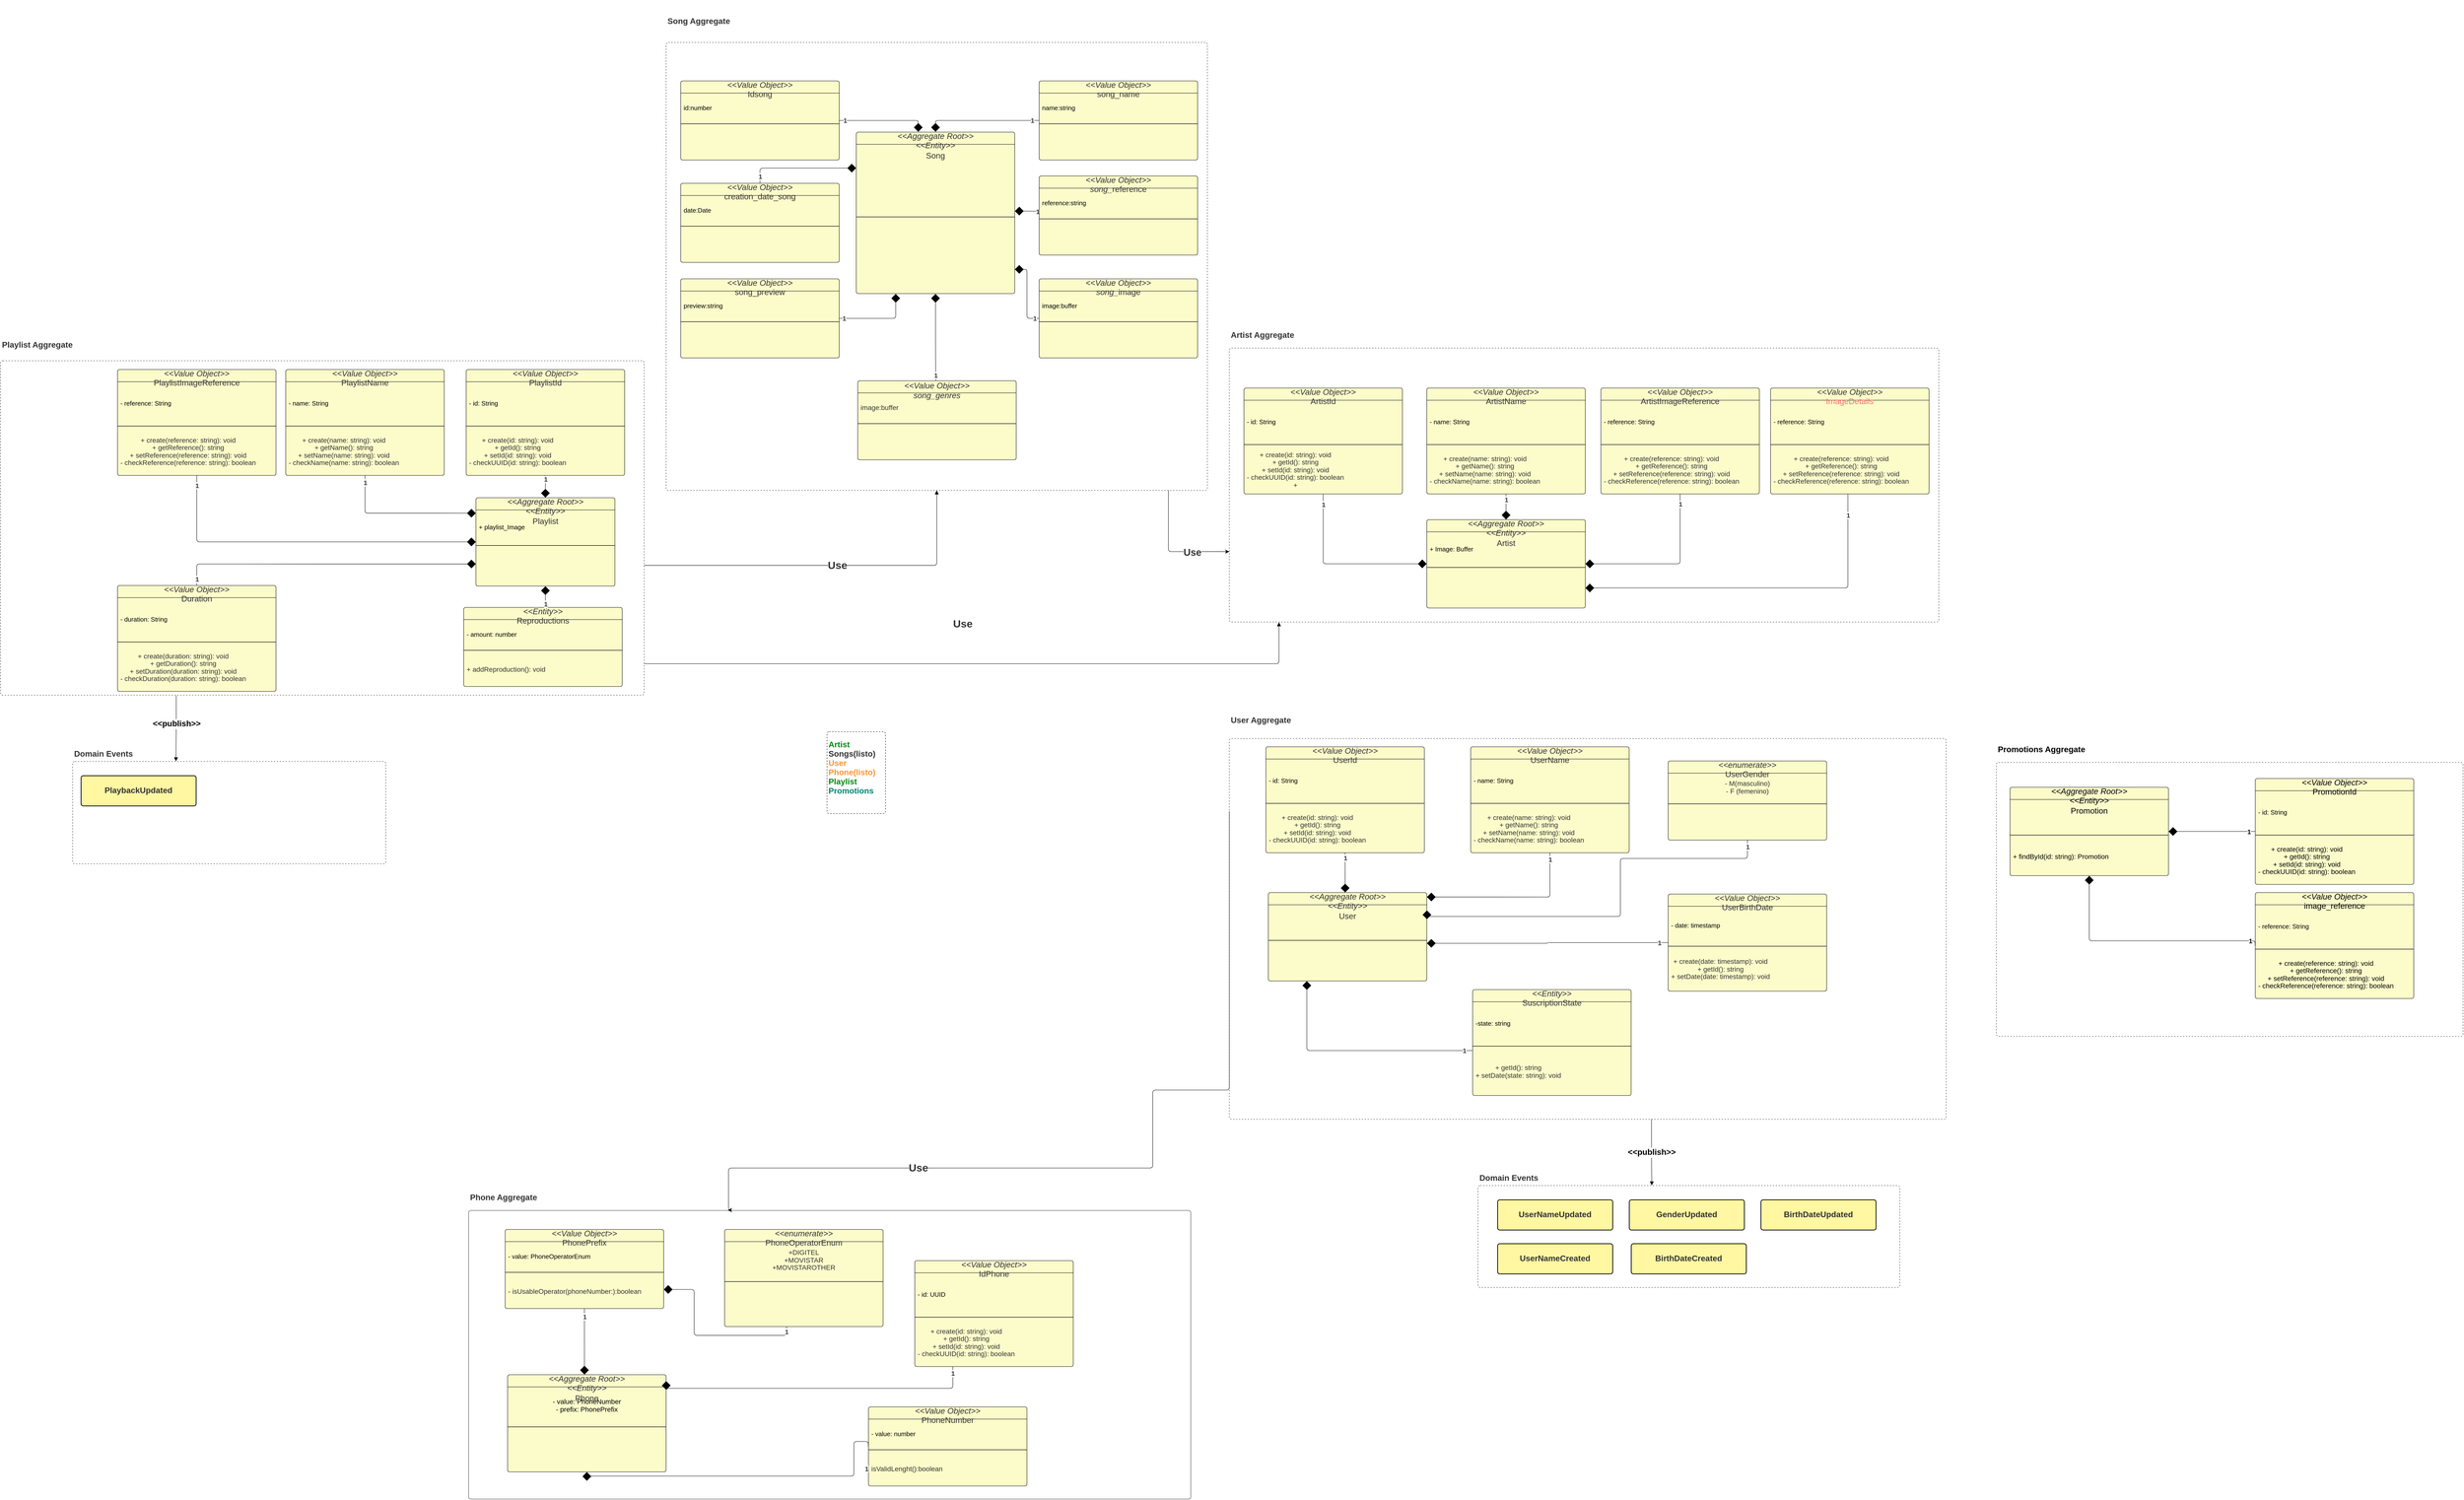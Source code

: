 <mxfile version="22.1.5" type="github">
  <diagram id="C5RBs43oDa-KdzZeNtuy" name="Page-1">
    <mxGraphModel dx="7405" dy="3312" grid="1" gridSize="10" guides="1" tooltips="1" connect="1" arrows="1" fold="1" page="1" pageScale="1" pageWidth="827" pageHeight="1169" math="0" shadow="0">
      <root>
        <mxCell id="WIyWlLk6GJQsqaUBKTNV-0" />
        <mxCell id="WIyWlLk6GJQsqaUBKTNV-1" parent="WIyWlLk6GJQsqaUBKTNV-0" />
        <mxCell id="ES9p-aZZBJGn_hBReIO3-0" value="" style="group;dropTarget=0;pointerEvents=0;" vertex="1" parent="WIyWlLk6GJQsqaUBKTNV-1">
          <mxGeometry x="-75" y="60" width="1455" height="615" as="geometry" />
        </mxCell>
        <mxCell id="ES9p-aZZBJGn_hBReIO3-1" value="" style="html=1;overflow=block;blockSpacing=1;whiteSpace=wrap;fontSize=13;align=center;spacing=3.8;strokeColor=#333333;strokeOpacity=100;fillOpacity=0;rounded=1;absoluteArcSize=1;arcSize=9;fillColor=#000000;dashed=1;fixDash=1;strokeWidth=0.8;lucidId=d_qRaSm_TGcd;" vertex="1" parent="ES9p-aZZBJGn_hBReIO3-0">
          <mxGeometry y="53" width="1455" height="562" as="geometry" />
        </mxCell>
        <mxCell id="ES9p-aZZBJGn_hBReIO3-2" value=" Artist Aggregate" style="html=1;overflow=block;blockSpacing=1;whiteSpace=wrap;fontSize=16.7;fontColor=#333333;fontStyle=1;align=left;spacing=3.8;strokeOpacity=0;fillOpacity=0;rounded=1;absoluteArcSize=1;arcSize=9;fillColor=#ffffff;dashed=1;fixDash=1;strokeWidth=0.8;lucidId=P_qRRWoxmvb4;" vertex="1" parent="ES9p-aZZBJGn_hBReIO3-0">
          <mxGeometry width="236" height="53" as="geometry" />
        </mxCell>
        <mxCell id="ES9p-aZZBJGn_hBReIO3-3" value="&lt;div style=&quot;display: flex; justify-content: center; text-align: center; align-items: baseline; font-size: 0; line-height: 1.25;margin-top: -2px;&quot;&gt;&lt;span&gt;&lt;span style=&quot;font-size:16.7px;color:#333333;font-style: italic;&quot;&gt;&amp;lt;&amp;lt;Aggregate Root&amp;gt;&amp;gt;&#xa;&lt;/span&gt;&lt;/span&gt;&lt;/div&gt;&lt;div style=&quot;display: flex; justify-content: center; text-align: center; align-items: baseline; font-size: 0; line-height: 1.25;margin-top: -2px;&quot;&gt;&lt;span&gt;&lt;span style=&quot;font-size:16.7px;color:#333333;font-style: italic;&quot;&gt;&amp;lt;&amp;lt;Entity&amp;gt;&amp;gt;&#xa;&lt;/span&gt;&lt;span style=&quot;font-size:16.7px;color:#333333;&quot;&gt;Artist&lt;/span&gt;&lt;/span&gt;&lt;/div&gt;" style="swimlane;childLayout=stackLayout;horizontal=1;horizontalStack=0;resizeParent=1;resizeParentMax=0;resizeLast=0;collapsible=0;fontStyle=0;marginBottom=0;swimlaneFillColor=#fcfcca;startSize=25;whiteSpace=wrap;overflow=block;blockSpacing=1;html=1;fontSize=13;align=left;spacing=0;strokeOpacity=100;fillOpacity=100;rounded=1;absoluteArcSize=1;arcSize=9;fillColor=#fcfcca;strokeWidth=0.8;" vertex="1" parent="WIyWlLk6GJQsqaUBKTNV-1">
          <mxGeometry x="330" y="465" width="325" height="181.25" as="geometry" />
        </mxCell>
        <mxCell id="ES9p-aZZBJGn_hBReIO3-4" value="+ Image: Buffer" style="part=1;resizeHeight=0;strokeColor=none;fillColor=none;align=left;verticalAlign=middle;spacingLeft=4;spacingRight=4;rotatable=0;points=[[0,0.5],[1,0.5]];portConstraint=eastwest;swimlaneFillColor=#fcfcca;strokeOpacity=100;fillOpacity=100;whiteSpace=wrap;overflow=block;blockSpacing=1;html=1;fontSize=13;" vertex="1" parent="ES9p-aZZBJGn_hBReIO3-3">
          <mxGeometry y="25" width="325" height="69" as="geometry" />
        </mxCell>
        <mxCell id="ES9p-aZZBJGn_hBReIO3-5" value="" style="line;strokeWidth=1;fillColor=none;align=left;verticalAlign=middle;spacingTop=-1;spacingLeft=3;spacingRight=3;rotatable=0;labelPosition=right;points=[];portConstraint=eastwest;" vertex="1" parent="ES9p-aZZBJGn_hBReIO3-3">
          <mxGeometry y="94" width="325" height="8" as="geometry" />
        </mxCell>
        <mxCell id="ES9p-aZZBJGn_hBReIO3-6" value="" style="part=1;html=1;resizeHeight=0;strokeColor=none;fillColor=none;align=left;verticalAlign=middle;spacingLeft=4;spacingRight=4;overflow=hidden;rotatable=0;points=[[0,0.5],[1,0.5]];portConstraint=eastwest;swimlaneFillColor=#fcfcca;strokeOpacity=100;fillOpacity=100;whiteSpace=wrap;fontSize=13;" vertex="1" parent="ES9p-aZZBJGn_hBReIO3-3">
          <mxGeometry y="102" width="325" height="79.25" as="geometry" />
        </mxCell>
        <mxCell id="ES9p-aZZBJGn_hBReIO3-7" value="&lt;div style=&quot;display: flex; justify-content: center; text-align: center; align-items: baseline; font-size: 0; line-height: 1.25;margin-top: -2px;&quot;&gt;&lt;span&gt;&lt;span style=&quot;font-size:16.7px;color:#333333;font-style: italic;&quot;&gt;&amp;lt;&amp;lt;Value Object&amp;gt;&amp;gt;&#xa;&lt;/span&gt;&lt;/span&gt;&lt;/div&gt;&lt;div style=&quot;display: flex; justify-content: center; text-align: center; align-items: baseline; font-size: 0; line-height: 1.25;margin-top: -2px;&quot;&gt;&lt;span&gt;&lt;span style=&quot;font-size:16.7px;color:#333333;&quot;&gt;&lt;span style=&quot;font-size:16.7px;color:#333333;&quot;&gt;ArtistId&lt;/span&gt;&lt;/span&gt;&lt;/span&gt;&lt;/div&gt;" style="swimlane;childLayout=stackLayout;horizontal=1;horizontalStack=0;resizeParent=1;resizeParentMax=0;resizeLast=0;collapsible=0;fontStyle=0;marginBottom=0;swimlaneFillColor=#fcfcca;startSize=25;whiteSpace=wrap;overflow=block;blockSpacing=1;html=1;fontSize=13;align=left;spacing=0;strokeOpacity=100;fillOpacity=100;rounded=1;absoluteArcSize=1;arcSize=9;fillColor=#fcfcca;strokeWidth=0.8;" vertex="1" parent="WIyWlLk6GJQsqaUBKTNV-1">
          <mxGeometry x="-45" y="195" width="325" height="217.25" as="geometry" />
        </mxCell>
        <mxCell id="ES9p-aZZBJGn_hBReIO3-8" value="- id: String" style="part=1;resizeHeight=0;strokeColor=none;fillColor=none;align=left;verticalAlign=middle;spacingLeft=4;spacingRight=4;rotatable=0;points=[[0,0.5],[1,0.5]];portConstraint=eastwest;swimlaneFillColor=#fcfcca;strokeOpacity=100;fillOpacity=100;whiteSpace=wrap;overflow=block;blockSpacing=1;html=1;fontSize=13;" vertex="1" parent="ES9p-aZZBJGn_hBReIO3-7">
          <mxGeometry y="25" width="325" height="87" as="geometry" />
        </mxCell>
        <mxCell id="ES9p-aZZBJGn_hBReIO3-9" value="" style="line;strokeWidth=1;fillColor=none;align=left;verticalAlign=middle;spacingTop=-1;spacingLeft=3;spacingRight=3;rotatable=0;labelPosition=right;points=[];portConstraint=eastwest;" vertex="1" parent="ES9p-aZZBJGn_hBReIO3-7">
          <mxGeometry y="112" width="325" height="8" as="geometry" />
        </mxCell>
        <mxCell id="ES9p-aZZBJGn_hBReIO3-10" value="&lt;div style=&quot;display: flex; justify-content: center; text-align: center; align-items: baseline; font-size: 0; line-height: 1.25;margin-top: -2px;&quot;&gt;&lt;span&gt;&lt;span style=&quot;font-size:14px;color:#333333;&quot;&gt;+ create(id: string): void&#xa;&lt;/span&gt;&lt;/span&gt;&lt;/div&gt;&lt;div style=&quot;display: flex; justify-content: center; text-align: center; align-items: baseline; font-size: 0; line-height: 1.25;margin-top: -2px;&quot;&gt;&lt;span&gt;&lt;span style=&quot;font-size:14px;color:#333333;&quot;&gt;+ getId(): string&#xa;&lt;/span&gt;&lt;/span&gt;&lt;/div&gt;&lt;div style=&quot;display: flex; justify-content: center; text-align: center; align-items: baseline; font-size: 0; line-height: 1.25;margin-top: -2px;&quot;&gt;&lt;span&gt;&lt;span style=&quot;font-size:14px;color:#333333;&quot;&gt;+ setId(id: string): void&#xa;&lt;/span&gt;&lt;/span&gt;&lt;/div&gt;&lt;div style=&quot;display: flex; justify-content: center; text-align: center; align-items: baseline; font-size: 0; line-height: 1.25;margin-top: -2px;&quot;&gt;&lt;span&gt;&lt;span style=&quot;font-size:14px;color:#333333;&quot;&gt;- checkUUID(id: string): boolean&#xa;&lt;/span&gt;&lt;/span&gt;&lt;/div&gt;&lt;div style=&quot;display: flex; justify-content: center; text-align: center; align-items: baseline; font-size: 0; line-height: 1.25;margin-top: -2px;&quot;&gt;&lt;span&gt;&lt;span style=&quot;font-size:14px;color:#333333;&quot;&gt;+&lt;/span&gt;&lt;/span&gt;&lt;/div&gt;" style="part=1;html=1;resizeHeight=0;strokeColor=none;fillColor=none;align=left;verticalAlign=middle;spacingLeft=4;spacingRight=4;overflow=hidden;rotatable=0;points=[[0,0.5],[1,0.5]];portConstraint=eastwest;swimlaneFillColor=#fcfcca;strokeOpacity=100;fillOpacity=100;whiteSpace=wrap;fontSize=14;fontColor=#333333;" vertex="1" parent="ES9p-aZZBJGn_hBReIO3-7">
          <mxGeometry y="120" width="325" height="97.25" as="geometry" />
        </mxCell>
        <mxCell id="ES9p-aZZBJGn_hBReIO3-11" value="&lt;div style=&quot;display: flex; justify-content: center; text-align: center; align-items: baseline; font-size: 0; line-height: 1.25;margin-top: -2px;&quot;&gt;&lt;span&gt;&lt;span style=&quot;font-size:16.7px;color:#333333;font-style: italic;&quot;&gt;&amp;lt;&amp;lt;Value Object&amp;gt;&amp;gt;&#xa;&lt;/span&gt;&lt;/span&gt;&lt;/div&gt;&lt;div style=&quot;display: flex; justify-content: center; text-align: center; align-items: baseline; font-size: 0; line-height: 1.25;margin-top: -2px;&quot;&gt;&lt;span&gt;&lt;span style=&quot;font-size:16.7px;color:#333333;&quot;&gt;&lt;span style=&quot;font-size:16.7px;color:#333333;&quot;&gt;ArtistName&lt;/span&gt;&lt;/span&gt;&lt;/span&gt;&lt;/div&gt;" style="swimlane;childLayout=stackLayout;horizontal=1;horizontalStack=0;resizeParent=1;resizeParentMax=0;resizeLast=0;collapsible=0;fontStyle=0;marginBottom=0;swimlaneFillColor=#fcfcca;startSize=25;whiteSpace=wrap;overflow=block;blockSpacing=1;html=1;fontSize=13;align=left;spacing=0;strokeOpacity=100;fillOpacity=100;rounded=1;absoluteArcSize=1;arcSize=9;fillColor=#fcfcca;strokeWidth=0.8;" vertex="1" parent="WIyWlLk6GJQsqaUBKTNV-1">
          <mxGeometry x="330" y="195" width="325" height="217.25" as="geometry" />
        </mxCell>
        <mxCell id="ES9p-aZZBJGn_hBReIO3-12" value="- name: String" style="part=1;resizeHeight=0;strokeColor=none;fillColor=none;align=left;verticalAlign=middle;spacingLeft=4;spacingRight=4;rotatable=0;points=[[0,0.5],[1,0.5]];portConstraint=eastwest;swimlaneFillColor=#fcfcca;strokeOpacity=100;fillOpacity=100;whiteSpace=wrap;overflow=block;blockSpacing=1;html=1;fontSize=13;" vertex="1" parent="ES9p-aZZBJGn_hBReIO3-11">
          <mxGeometry y="25" width="325" height="87" as="geometry" />
        </mxCell>
        <mxCell id="ES9p-aZZBJGn_hBReIO3-13" value="" style="line;strokeWidth=1;fillColor=none;align=left;verticalAlign=middle;spacingTop=-1;spacingLeft=3;spacingRight=3;rotatable=0;labelPosition=right;points=[];portConstraint=eastwest;" vertex="1" parent="ES9p-aZZBJGn_hBReIO3-11">
          <mxGeometry y="112" width="325" height="8" as="geometry" />
        </mxCell>
        <mxCell id="ES9p-aZZBJGn_hBReIO3-14" value="&lt;div style=&quot;display: flex; justify-content: center; text-align: center; align-items: baseline; font-size: 0; line-height: 1.25;margin-top: -2px;&quot;&gt;&lt;span&gt;&lt;span style=&quot;font-size:14px;color:#333333;&quot;&gt;+ create(name: string): void&#xa;&lt;/span&gt;&lt;/span&gt;&lt;/div&gt;&lt;div style=&quot;display: flex; justify-content: center; text-align: center; align-items: baseline; font-size: 0; line-height: 1.25;margin-top: -2px;&quot;&gt;&lt;span&gt;&lt;span style=&quot;font-size:14px;color:#333333;&quot;&gt;+ getName(): string&#xa;&lt;/span&gt;&lt;/span&gt;&lt;/div&gt;&lt;div style=&quot;display: flex; justify-content: center; text-align: center; align-items: baseline; font-size: 0; line-height: 1.25;margin-top: -2px;&quot;&gt;&lt;span&gt;&lt;span style=&quot;font-size:14px;color:#333333;&quot;&gt;+ setName(name: string): void&#xa;&lt;/span&gt;&lt;/span&gt;&lt;/div&gt;&lt;div style=&quot;display: flex; justify-content: center; text-align: center; align-items: baseline; font-size: 0; line-height: 1.25;margin-top: -2px;&quot;&gt;&lt;span&gt;&lt;span style=&quot;font-size:14px;color:#333333;&quot;&gt;- checkName(name: string): boolean&lt;/span&gt;&lt;/span&gt;&lt;/div&gt;" style="part=1;html=1;resizeHeight=0;strokeColor=none;fillColor=none;align=left;verticalAlign=middle;spacingLeft=4;spacingRight=4;overflow=hidden;rotatable=0;points=[[0,0.5],[1,0.5]];portConstraint=eastwest;swimlaneFillColor=#fcfcca;strokeOpacity=100;fillOpacity=100;whiteSpace=wrap;fontSize=14;fontColor=#333333;" vertex="1" parent="ES9p-aZZBJGn_hBReIO3-11">
          <mxGeometry y="120" width="325" height="97.25" as="geometry" />
        </mxCell>
        <mxCell id="ES9p-aZZBJGn_hBReIO3-15" value="&lt;div style=&quot;display: flex; justify-content: center; text-align: center; align-items: baseline; font-size: 0; line-height: 1.25;margin-top: -2px;&quot;&gt;&lt;span&gt;&lt;span style=&quot;font-size:16.7px;color:#333333;font-style: italic;&quot;&gt;&amp;lt;&amp;lt;Value Object&amp;gt;&amp;gt;&#xa;&lt;/span&gt;&lt;/span&gt;&lt;/div&gt;&lt;div style=&quot;display: flex; justify-content: center; text-align: center; align-items: baseline; font-size: 0; line-height: 1.25;margin-top: -2px;&quot;&gt;&lt;span&gt;&lt;span style=&quot;font-size:16.7px;color:#333333;&quot;&gt;&lt;span style=&quot;font-size:16.7px;color:#333333;&quot;&gt;ArtistImageReference&lt;/span&gt;&lt;/span&gt;&lt;/span&gt;&lt;/div&gt;" style="swimlane;childLayout=stackLayout;horizontal=1;horizontalStack=0;resizeParent=1;resizeParentMax=0;resizeLast=0;collapsible=0;fontStyle=0;marginBottom=0;swimlaneFillColor=#fcfcca;startSize=25;whiteSpace=wrap;overflow=block;blockSpacing=1;html=1;fontSize=13;align=left;spacing=0;strokeOpacity=100;fillOpacity=100;rounded=1;absoluteArcSize=1;arcSize=9;fillColor=#fcfcca;strokeWidth=0.8;" vertex="1" parent="WIyWlLk6GJQsqaUBKTNV-1">
          <mxGeometry x="687" y="195" width="325" height="217.25" as="geometry" />
        </mxCell>
        <mxCell id="ES9p-aZZBJGn_hBReIO3-16" value="- reference: String" style="part=1;resizeHeight=0;strokeColor=none;fillColor=none;align=left;verticalAlign=middle;spacingLeft=4;spacingRight=4;rotatable=0;points=[[0,0.5],[1,0.5]];portConstraint=eastwest;swimlaneFillColor=#fcfcca;strokeOpacity=100;fillOpacity=100;whiteSpace=wrap;overflow=block;blockSpacing=1;html=1;fontSize=13;" vertex="1" parent="ES9p-aZZBJGn_hBReIO3-15">
          <mxGeometry y="25" width="325" height="87" as="geometry" />
        </mxCell>
        <mxCell id="ES9p-aZZBJGn_hBReIO3-17" value="" style="line;strokeWidth=1;fillColor=none;align=left;verticalAlign=middle;spacingTop=-1;spacingLeft=3;spacingRight=3;rotatable=0;labelPosition=right;points=[];portConstraint=eastwest;" vertex="1" parent="ES9p-aZZBJGn_hBReIO3-15">
          <mxGeometry y="112" width="325" height="8" as="geometry" />
        </mxCell>
        <mxCell id="ES9p-aZZBJGn_hBReIO3-18" value="&lt;div style=&quot;display: flex; justify-content: center; text-align: center; align-items: baseline; font-size: 0; line-height: 1.25;margin-top: -2px;&quot;&gt;&lt;span&gt;&lt;span style=&quot;font-size:14px;color:#333333;&quot;&gt;+ create(reference: string): void&#xa;&lt;/span&gt;&lt;/span&gt;&lt;/div&gt;&lt;div style=&quot;display: flex; justify-content: center; text-align: center; align-items: baseline; font-size: 0; line-height: 1.25;margin-top: -2px;&quot;&gt;&lt;span&gt;&lt;span style=&quot;font-size:14px;color:#333333;&quot;&gt;+ getReference(): string&#xa;&lt;/span&gt;&lt;/span&gt;&lt;/div&gt;&lt;div style=&quot;display: flex; justify-content: center; text-align: center; align-items: baseline; font-size: 0; line-height: 1.25;margin-top: -2px;&quot;&gt;&lt;span&gt;&lt;span style=&quot;font-size:14px;color:#333333;&quot;&gt;+ setReference(reference: string): void&#xa;&lt;/span&gt;&lt;/span&gt;&lt;/div&gt;&lt;div style=&quot;display: flex; justify-content: center; text-align: center; align-items: baseline; font-size: 0; line-height: 1.25;margin-top: -2px;&quot;&gt;&lt;span&gt;&lt;span style=&quot;font-size:14px;color:#333333;&quot;&gt;- checkReference(reference: string): boolean&lt;/span&gt;&lt;/span&gt;&lt;/div&gt;" style="part=1;html=1;resizeHeight=0;strokeColor=none;fillColor=none;align=left;verticalAlign=middle;spacingLeft=4;spacingRight=4;overflow=hidden;rotatable=0;points=[[0,0.5],[1,0.5]];portConstraint=eastwest;swimlaneFillColor=#fcfcca;strokeOpacity=100;fillOpacity=100;whiteSpace=wrap;fontSize=14;fontColor=#333333;" vertex="1" parent="ES9p-aZZBJGn_hBReIO3-15">
          <mxGeometry y="120" width="325" height="97.25" as="geometry" />
        </mxCell>
        <mxCell id="ES9p-aZZBJGn_hBReIO3-19" value="" style="html=1;jettySize=18;whiteSpace=wrap;fontSize=13;strokeOpacity=100;strokeWidth=0.8;rounded=1;arcSize=12;edgeStyle=orthogonalEdgeStyle;startArrow=diamond;startFill=1;startSize=16;endArrow=none;exitX=0.5;exitY=-0.002;exitPerimeter=0;entryX=0.5;entryY=1.002;entryPerimeter=0;lucidId=a-qRq779Wc_R;" edge="1" parent="WIyWlLk6GJQsqaUBKTNV-1" source="ES9p-aZZBJGn_hBReIO3-3" target="ES9p-aZZBJGn_hBReIO3-11">
          <mxGeometry width="100" height="100" relative="1" as="geometry">
            <Array as="points" />
          </mxGeometry>
        </mxCell>
        <mxCell id="ES9p-aZZBJGn_hBReIO3-20" value="1" style="text;html=1;resizable=0;labelBackgroundColor=default;align=center;verticalAlign=middle;fontStyle=1;fontColor=#333333;fontSize=13.3;" vertex="1" parent="ES9p-aZZBJGn_hBReIO3-19">
          <mxGeometry x="0.576" relative="1" as="geometry">
            <mxPoint as="offset" />
          </mxGeometry>
        </mxCell>
        <mxCell id="ES9p-aZZBJGn_hBReIO3-21" value="" style="html=1;jettySize=18;whiteSpace=wrap;fontSize=13;strokeOpacity=100;strokeWidth=0.8;rounded=1;arcSize=12;edgeStyle=orthogonalEdgeStyle;startArrow=diamond;startFill=1;startSize=16;endArrow=none;exitX=1.001;exitY=0.5;exitPerimeter=0;entryX=0.5;entryY=1.002;entryPerimeter=0;lucidId=u-qRFXDY80Hu;" edge="1" parent="WIyWlLk6GJQsqaUBKTNV-1" source="ES9p-aZZBJGn_hBReIO3-3" target="ES9p-aZZBJGn_hBReIO3-15">
          <mxGeometry width="100" height="100" relative="1" as="geometry">
            <Array as="points" />
          </mxGeometry>
        </mxCell>
        <mxCell id="ES9p-aZZBJGn_hBReIO3-22" value="1" style="text;html=1;resizable=0;labelBackgroundColor=default;align=center;verticalAlign=middle;fontStyle=1;fontColor=#333333;fontSize=13.3;" vertex="1" parent="ES9p-aZZBJGn_hBReIO3-21">
          <mxGeometry x="0.882" relative="1" as="geometry">
            <mxPoint as="offset" />
          </mxGeometry>
        </mxCell>
        <mxCell id="ES9p-aZZBJGn_hBReIO3-23" value="" style="html=1;jettySize=18;whiteSpace=wrap;fontSize=13;strokeOpacity=100;strokeWidth=0.8;rounded=1;arcSize=12;edgeStyle=orthogonalEdgeStyle;startArrow=diamond;startFill=1;startSize=16;endArrow=none;exitX=-0.001;exitY=0.5;exitPerimeter=0;entryX=0.5;entryY=1.002;entryPerimeter=0;lucidId=K-qRdNkB9YN7;" edge="1" parent="WIyWlLk6GJQsqaUBKTNV-1" source="ES9p-aZZBJGn_hBReIO3-3" target="ES9p-aZZBJGn_hBReIO3-7">
          <mxGeometry width="100" height="100" relative="1" as="geometry">
            <Array as="points" />
          </mxGeometry>
        </mxCell>
        <mxCell id="ES9p-aZZBJGn_hBReIO3-24" value="1" style="text;html=1;resizable=0;labelBackgroundColor=default;align=center;verticalAlign=middle;fontStyle=1;fontColor=#333333;fontSize=13.3;" vertex="1" parent="ES9p-aZZBJGn_hBReIO3-23">
          <mxGeometry x="0.882" relative="1" as="geometry">
            <mxPoint as="offset" />
          </mxGeometry>
        </mxCell>
        <mxCell id="ES9p-aZZBJGn_hBReIO3-25" value="" style="group;dropTarget=0;pointerEvents=0;" vertex="1" parent="WIyWlLk6GJQsqaUBKTNV-1">
          <mxGeometry x="-1230" y="-600" width="1110" height="1005" as="geometry" />
        </mxCell>
        <mxCell id="ES9p-aZZBJGn_hBReIO3-26" value="" style="html=1;overflow=block;blockSpacing=1;whiteSpace=wrap;fontSize=13;align=center;spacing=3.8;strokeColor=#333333;strokeOpacity=100;fillOpacity=0;rounded=1;absoluteArcSize=1;arcSize=9;fillColor=#000000;dashed=1;fixDash=1;strokeWidth=0.8;lucidId=qQxR1vA1g0Zt;" vertex="1" parent="ES9p-aZZBJGn_hBReIO3-25">
          <mxGeometry y="86" width="1110" height="919" as="geometry" />
        </mxCell>
        <mxCell id="ES9p-aZZBJGn_hBReIO3-27" value=" Song Aggregate" style="html=1;overflow=block;blockSpacing=1;whiteSpace=wrap;fontSize=16.7;fontColor=#333333;fontStyle=1;align=left;spacing=3.8;strokeOpacity=0;fillOpacity=0;rounded=1;absoluteArcSize=1;arcSize=9;fillColor=#ffffff;dashed=1;fixDash=1;strokeWidth=0.8;lucidId=qQxR9JLtG.ha;" vertex="1" parent="ES9p-aZZBJGn_hBReIO3-25">
          <mxGeometry width="180" height="86" as="geometry" />
        </mxCell>
        <mxCell id="ES9p-aZZBJGn_hBReIO3-28" value="&lt;div style=&quot;display: flex; justify-content: center; text-align: center; align-items: baseline; font-size: 0; line-height: 1.25;margin-top: -2px;&quot;&gt;&lt;span&gt;&lt;span style=&quot;font-size:16.7px;color:#333333;font-style: italic;&quot;&gt;&amp;lt;&amp;lt;Aggregate Root&amp;gt;&amp;gt;&#xa;&lt;/span&gt;&lt;/span&gt;&lt;/div&gt;&lt;div style=&quot;display: flex; justify-content: center; text-align: center; align-items: baseline; font-size: 0; line-height: 1.25;margin-top: -2px;&quot;&gt;&lt;span&gt;&lt;span style=&quot;font-size:16.7px;color:#333333;font-style: italic;&quot;&gt;&amp;lt;&amp;lt;Entity&amp;gt;&amp;gt;&#xa;&lt;/span&gt;&lt;span style=&quot;font-size:16.7px;color:#333333;&quot;&gt;Song&lt;/span&gt;&lt;/span&gt;&lt;/div&gt;" style="swimlane;childLayout=stackLayout;horizontal=1;horizontalStack=0;resizeParent=1;resizeParentMax=0;resizeLast=0;collapsible=0;fontStyle=0;marginBottom=0;swimlaneFillColor=#fcfcca;startSize=25;whiteSpace=wrap;overflow=block;blockSpacing=1;html=1;fontSize=13;align=left;spacing=0;strokeOpacity=100;fillOpacity=100;rounded=1;absoluteArcSize=1;arcSize=9;fillColor=#fcfcca;strokeWidth=0.8;" vertex="1" parent="WIyWlLk6GJQsqaUBKTNV-1">
          <mxGeometry x="-840" y="-330" width="325" height="331.25" as="geometry" />
        </mxCell>
        <mxCell id="ES9p-aZZBJGn_hBReIO3-29" value="" style="part=1;resizeHeight=0;strokeColor=none;fillColor=none;align=left;verticalAlign=middle;spacingLeft=4;spacingRight=4;rotatable=0;points=[[0,0.5],[1,0.5]];portConstraint=eastwest;swimlaneFillColor=#fcfcca;strokeOpacity=100;fillOpacity=100;whiteSpace=wrap;overflow=block;blockSpacing=1;html=1;fontSize=13;" vertex="1" parent="ES9p-aZZBJGn_hBReIO3-28">
          <mxGeometry y="25" width="325" height="145" as="geometry" />
        </mxCell>
        <mxCell id="ES9p-aZZBJGn_hBReIO3-30" value="" style="line;strokeWidth=1;fillColor=none;align=left;verticalAlign=middle;spacingTop=-1;spacingLeft=3;spacingRight=3;rotatable=0;labelPosition=right;points=[];portConstraint=eastwest;" vertex="1" parent="ES9p-aZZBJGn_hBReIO3-28">
          <mxGeometry y="170" width="325" height="8" as="geometry" />
        </mxCell>
        <mxCell id="ES9p-aZZBJGn_hBReIO3-31" value="" style="part=1;html=1;resizeHeight=0;strokeColor=none;fillColor=none;align=left;verticalAlign=middle;spacingLeft=4;spacingRight=4;overflow=hidden;rotatable=0;points=[[0,0.5],[1,0.5]];portConstraint=eastwest;swimlaneFillColor=#fcfcca;strokeOpacity=100;fillOpacity=100;whiteSpace=wrap;fontSize=13;" vertex="1" parent="ES9p-aZZBJGn_hBReIO3-28">
          <mxGeometry y="178" width="325" height="153.25" as="geometry" />
        </mxCell>
        <mxCell id="ES9p-aZZBJGn_hBReIO3-32" value="&lt;div style=&quot;display: flex; justify-content: center; text-align: center; align-items: baseline; font-size: 0; line-height: 1.25;margin-top: -2px;&quot;&gt;&lt;span&gt;&lt;span style=&quot;font-size:16.7px;color:#333333;font-style: italic;&quot;&gt;&amp;lt;&amp;lt;Value Object&amp;gt;&amp;gt;&#xa;&lt;/span&gt;&lt;/span&gt;&lt;/div&gt;&lt;div style=&quot;display: flex; justify-content: center; text-align: center; align-items: baseline; font-size: 0; line-height: 1.25;margin-top: -2px;&quot;&gt;&lt;span&gt;&lt;span style=&quot;font-size:16.7px;&quot;&gt;&lt;span style=&quot;font-size:16.7px;color:#fe7070;&quot;&gt;ImageDetails&lt;/span&gt;&lt;/span&gt;&lt;/span&gt;&lt;/div&gt;" style="swimlane;childLayout=stackLayout;horizontal=1;horizontalStack=0;resizeParent=1;resizeParentMax=0;resizeLast=0;collapsible=0;fontStyle=0;marginBottom=0;swimlaneFillColor=#fcfcca;startSize=25;whiteSpace=wrap;overflow=block;blockSpacing=1;html=1;fontSize=13;align=left;spacing=0;strokeOpacity=100;fillOpacity=100;rounded=1;absoluteArcSize=1;arcSize=9;fillColor=#fcfcca;strokeWidth=0.8;" vertex="1" parent="WIyWlLk6GJQsqaUBKTNV-1">
          <mxGeometry x="1035" y="195" width="325" height="217.25" as="geometry" />
        </mxCell>
        <mxCell id="ES9p-aZZBJGn_hBReIO3-33" value="- reference: String" style="part=1;resizeHeight=0;strokeColor=none;fillColor=none;align=left;verticalAlign=middle;spacingLeft=4;spacingRight=4;rotatable=0;points=[[0,0.5],[1,0.5]];portConstraint=eastwest;swimlaneFillColor=#fcfcca;strokeOpacity=100;fillOpacity=100;whiteSpace=wrap;overflow=block;blockSpacing=1;html=1;fontSize=13;" vertex="1" parent="ES9p-aZZBJGn_hBReIO3-32">
          <mxGeometry y="25" width="325" height="87" as="geometry" />
        </mxCell>
        <mxCell id="ES9p-aZZBJGn_hBReIO3-34" value="" style="line;strokeWidth=1;fillColor=none;align=left;verticalAlign=middle;spacingTop=-1;spacingLeft=3;spacingRight=3;rotatable=0;labelPosition=right;points=[];portConstraint=eastwest;" vertex="1" parent="ES9p-aZZBJGn_hBReIO3-32">
          <mxGeometry y="112" width="325" height="8" as="geometry" />
        </mxCell>
        <mxCell id="ES9p-aZZBJGn_hBReIO3-35" value="&lt;div style=&quot;display: flex; justify-content: center; text-align: center; align-items: baseline; font-size: 0; line-height: 1.25;margin-top: -2px;&quot;&gt;&lt;span&gt;&lt;span style=&quot;font-size:14px;color:#333333;&quot;&gt;+ create(reference: string): void&#xa;&lt;/span&gt;&lt;/span&gt;&lt;/div&gt;&lt;div style=&quot;display: flex; justify-content: center; text-align: center; align-items: baseline; font-size: 0; line-height: 1.25;margin-top: -2px;&quot;&gt;&lt;span&gt;&lt;span style=&quot;font-size:14px;color:#333333;&quot;&gt;+ getReference(): string&#xa;&lt;/span&gt;&lt;/span&gt;&lt;/div&gt;&lt;div style=&quot;display: flex; justify-content: center; text-align: center; align-items: baseline; font-size: 0; line-height: 1.25;margin-top: -2px;&quot;&gt;&lt;span&gt;&lt;span style=&quot;font-size:14px;color:#333333;&quot;&gt;+ setReference(reference: string): void&#xa;&lt;/span&gt;&lt;/span&gt;&lt;/div&gt;&lt;div style=&quot;display: flex; justify-content: center; text-align: center; align-items: baseline; font-size: 0; line-height: 1.25;margin-top: -2px;&quot;&gt;&lt;span&gt;&lt;span style=&quot;font-size:14px;color:#333333;&quot;&gt;- checkReference(reference: string): boolean&lt;/span&gt;&lt;/span&gt;&lt;/div&gt;" style="part=1;html=1;resizeHeight=0;strokeColor=none;fillColor=none;align=left;verticalAlign=middle;spacingLeft=4;spacingRight=4;overflow=hidden;rotatable=0;points=[[0,0.5],[1,0.5]];portConstraint=eastwest;swimlaneFillColor=#fcfcca;strokeOpacity=100;fillOpacity=100;whiteSpace=wrap;fontSize=14;fontColor=#333333;" vertex="1" parent="ES9p-aZZBJGn_hBReIO3-32">
          <mxGeometry y="120" width="325" height="97.25" as="geometry" />
        </mxCell>
        <mxCell id="ES9p-aZZBJGn_hBReIO3-36" value="" style="html=1;jettySize=18;whiteSpace=wrap;fontSize=13;strokeOpacity=100;strokeWidth=0.8;rounded=1;arcSize=12;edgeStyle=orthogonalEdgeStyle;startArrow=diamond;startFill=1;startSize=16;endArrow=none;exitX=1.001;exitY=0.773;exitPerimeter=0;entryX=0.488;entryY=1.002;entryPerimeter=0;lucidId=pTxRP2yQnndf;" edge="1" parent="WIyWlLk6GJQsqaUBKTNV-1" source="ES9p-aZZBJGn_hBReIO3-3" target="ES9p-aZZBJGn_hBReIO3-32">
          <mxGeometry width="100" height="100" relative="1" as="geometry">
            <Array as="points" />
          </mxGeometry>
        </mxCell>
        <mxCell id="ES9p-aZZBJGn_hBReIO3-37" value="1" style="text;html=1;resizable=0;labelBackgroundColor=default;align=center;verticalAlign=middle;fontStyle=1;fontColor=#333333;fontSize=13.3;" vertex="1" parent="ES9p-aZZBJGn_hBReIO3-36">
          <mxGeometry x="0.882" relative="1" as="geometry">
            <mxPoint as="offset" />
          </mxGeometry>
        </mxCell>
        <mxCell id="ES9p-aZZBJGn_hBReIO3-38" value="&lt;div style=&quot;display: flex; justify-content: center; text-align: center; align-items: baseline; font-size: 0; line-height: 1.25;margin-top: -2px;&quot;&gt;&lt;span&gt;&lt;span style=&quot;font-size:16.7px;color:#333333;font-style: italic;&quot;&gt;&amp;lt;&amp;lt;Value Object&amp;gt;&amp;gt;&#xa;&lt;/span&gt;&lt;/span&gt;&lt;/div&gt;&lt;div style=&quot;display: flex; justify-content: center; text-align: center; align-items: baseline; font-size: 0; line-height: 1.25;margin-top: -2px;&quot;&gt;&lt;span&gt;&lt;span style=&quot;font-size:16.7px;color:#333333;&quot;&gt;&lt;span style=&quot;font-size:16.7px;color:#333333;&quot;&gt;Idsong&lt;/span&gt;&lt;/span&gt;&lt;/span&gt;&lt;/div&gt;" style="swimlane;childLayout=stackLayout;horizontal=1;horizontalStack=0;resizeParent=1;resizeParentMax=0;resizeLast=0;collapsible=0;fontStyle=0;marginBottom=0;swimlaneFillColor=#fcfcca;startSize=25;whiteSpace=wrap;overflow=block;blockSpacing=1;html=1;fontSize=13;align=left;spacing=0;strokeOpacity=100;fillOpacity=100;rounded=1;absoluteArcSize=1;arcSize=9;fillColor=#fcfcca;strokeWidth=0.8;" vertex="1" parent="WIyWlLk6GJQsqaUBKTNV-1">
          <mxGeometry x="-1200" y="-435" width="325" height="162.25" as="geometry" />
        </mxCell>
        <mxCell id="ES9p-aZZBJGn_hBReIO3-39" value="id:number" style="part=1;resizeHeight=0;strokeColor=none;fillColor=none;align=left;verticalAlign=middle;spacingLeft=4;spacingRight=4;rotatable=0;points=[[0,0.5],[1,0.5]];portConstraint=eastwest;swimlaneFillColor=#fcfcca;strokeOpacity=100;fillOpacity=100;whiteSpace=wrap;overflow=block;blockSpacing=1;html=1;fontSize=13;" vertex="1" parent="ES9p-aZZBJGn_hBReIO3-38">
          <mxGeometry y="25" width="325" height="59" as="geometry" />
        </mxCell>
        <mxCell id="ES9p-aZZBJGn_hBReIO3-40" value="" style="line;strokeWidth=1;fillColor=none;align=left;verticalAlign=middle;spacingTop=-1;spacingLeft=3;spacingRight=3;rotatable=0;labelPosition=right;points=[];portConstraint=eastwest;" vertex="1" parent="ES9p-aZZBJGn_hBReIO3-38">
          <mxGeometry y="84" width="325" height="8" as="geometry" />
        </mxCell>
        <mxCell id="ES9p-aZZBJGn_hBReIO3-41" value="" style="part=1;html=1;resizeHeight=0;strokeColor=none;fillColor=none;align=left;verticalAlign=middle;spacingLeft=4;spacingRight=4;overflow=hidden;rotatable=0;points=[[0,0.5],[1,0.5]];portConstraint=eastwest;swimlaneFillColor=#fcfcca;strokeOpacity=100;fillOpacity=100;whiteSpace=wrap;fontSize=13;" vertex="1" parent="ES9p-aZZBJGn_hBReIO3-38">
          <mxGeometry y="92" width="325" height="70.25" as="geometry" />
        </mxCell>
        <mxCell id="ES9p-aZZBJGn_hBReIO3-42" value="" style="html=1;jettySize=18;whiteSpace=wrap;fontSize=13;strokeOpacity=100;strokeWidth=0.8;rounded=1;arcSize=12;edgeStyle=orthogonalEdgeStyle;startArrow=none;exitX=0.928;exitY=1;exitPerimeter=0;entryX=0;entryY=0.743;entryPerimeter=0;lucidId=OTxRHtRGVF9.;" edge="1" parent="WIyWlLk6GJQsqaUBKTNV-1" source="ES9p-aZZBJGn_hBReIO3-26" target="ES9p-aZZBJGn_hBReIO3-1">
          <mxGeometry width="100" height="100" relative="1" as="geometry">
            <Array as="points">
              <mxPoint x="-200" y="530" />
            </Array>
          </mxGeometry>
        </mxCell>
        <mxCell id="ES9p-aZZBJGn_hBReIO3-43" value="Use" style="text;html=1;resizable=0;labelBackgroundColor=default;align=center;verticalAlign=middle;fontStyle=1;fontColor=#333333;fontSize=20;" vertex="1" parent="ES9p-aZZBJGn_hBReIO3-42">
          <mxGeometry x="0.391" relative="1" as="geometry">
            <mxPoint as="offset" />
          </mxGeometry>
        </mxCell>
        <mxCell id="ES9p-aZZBJGn_hBReIO3-44" value="&lt;div style=&quot;display: flex; justify-content: flex-start; text-align: left; align-items: baseline; font-size: 0; line-height: 1.25;margin-top: -2px;&quot;&gt;&lt;span&gt;&lt;span style=&quot;font-size:16.7px;color:#008a0e;font-weight: bold;&quot;&gt;Artist&lt;/span&gt;&lt;span style=&quot;font-size:16.7px;color:#333333;font-weight: bold;&quot;&gt;&#xa;&lt;/span&gt;&lt;/span&gt;&lt;/div&gt;&lt;div style=&quot;display: flex; justify-content: flex-start; text-align: left; align-items: baseline; font-size: 0; line-height: 1.25;margin-top: -2px;&quot;&gt;&lt;span&gt;&lt;span style=&quot;font-size:16.7px;color:#333333;font-weight: bold;&quot;&gt;Songs(listo)&#xa;&lt;/span&gt;&lt;/span&gt;&lt;/div&gt;&lt;div style=&quot;display: flex; justify-content: flex-start; text-align: left; align-items: baseline; font-size: 0; line-height: 1.25;margin-top: -2px;&quot;&gt;&lt;span&gt;&lt;span style=&quot;font-size:16.7px;font-weight: bold;&quot;&gt;&lt;span style=&quot;font-size:16.7px;color:#fc9432;font-weight: bold;&quot;&gt;User&#xa;&lt;/span&gt;&lt;/span&gt;&lt;/span&gt;&lt;/div&gt;&lt;div style=&quot;display: flex; justify-content: flex-start; text-align: left; align-items: baseline; font-size: 0; line-height: 1.25;margin-top: -2px;&quot;&gt;&lt;span&gt;&lt;span style=&quot;font-size:16.7px;color:#fc9432;font-weight: bold;&quot;&gt;Phone(listo)&lt;/span&gt;&lt;span style=&quot;font-size:16.7px;color:#333333;font-weight: bold;&quot;&gt;&#xa;&lt;/span&gt;&lt;/span&gt;&lt;/div&gt;&lt;div style=&quot;display: flex; justify-content: flex-start; text-align: left; align-items: baseline; font-size: 0; line-height: 1.25;margin-top: -2px;&quot;&gt;&lt;span&gt;&lt;span style=&quot;font-size:16.7px;font-weight: bold;&quot;&gt;&lt;span style=&quot;font-size:16.7px;color:#008a0e;font-weight: bold;&quot;&gt;Playlist&lt;/span&gt;&lt;span style=&quot;font-size:16.7px;color:#333333;font-weight: bold;&quot;&gt;&#xa;&lt;/span&gt;&lt;/span&gt;&lt;/span&gt;&lt;/div&gt;&lt;div style=&quot;display: flex; justify-content: flex-start; text-align: left; align-items: baseline; font-size: 0; line-height: 1.25;margin-top: -2px;&quot;&gt;&lt;span&gt;&lt;span style=&quot;font-size:16.7px;font-weight: bold;&quot;&gt;&lt;span style=&quot;font-size:16.7px;color:#008573;font-weight: bold;&quot;&gt;Promotions&lt;/span&gt;&lt;span style=&quot;font-size:16.7px;color:#333333;font-weight: bold;&quot;&gt;&#xa;&lt;/span&gt;&lt;/span&gt;&lt;/span&gt;&lt;/div&gt;&lt;div style=&quot;display: flex; justify-content: flex-start; text-align: left; align-items: baseline; font-size: 0; line-height: 1.25;margin-top: -2px;&quot;&gt;&lt;span&gt;&lt;span style=&quot;font-size:16.7px;color:#333333;font-weight: bold;&quot;&gt;&#xa;&lt;/span&gt;&lt;/span&gt;&lt;/div&gt;&lt;div style=&quot;display: flex; justify-content: flex-start; text-align: left; align-items: baseline; font-size: 0; line-height: 1.25;margin-top: -2px;&quot;&gt;&lt;span&gt;&lt;/span&gt;&lt;/div&gt;" style="html=1;overflow=block;blockSpacing=1;whiteSpace=wrap;fontSize=13;spacing=3.8;verticalAlign=middle;strokeOpacity=100;rounded=1;absoluteArcSize=1;arcSize=9;dashed=1;fixDash=1;strokeWidth=0.8;lucidId=dVxRnawy0VHe;" vertex="1" parent="WIyWlLk6GJQsqaUBKTNV-1">
          <mxGeometry x="-900" y="900" width="120" height="168" as="geometry" />
        </mxCell>
        <mxCell id="ES9p-aZZBJGn_hBReIO3-45" value="" style="group;dropTarget=0;pointerEvents=0;" vertex="1" parent="WIyWlLk6GJQsqaUBKTNV-1">
          <mxGeometry x="-75" y="840" width="1470" height="855" as="geometry" />
        </mxCell>
        <mxCell id="ES9p-aZZBJGn_hBReIO3-46" value="" style="html=1;overflow=block;blockSpacing=1;whiteSpace=wrap;fontSize=13;align=center;spacing=3.8;strokeColor=#333333;strokeOpacity=100;fillOpacity=0;rounded=1;absoluteArcSize=1;arcSize=9;fillColor=#000000;dashed=1;fixDash=1;strokeWidth=0.8;lucidId=ZWxRVRM9UGYv;" vertex="1" parent="ES9p-aZZBJGn_hBReIO3-45">
          <mxGeometry y="74" width="1470" height="781" as="geometry" />
        </mxCell>
        <mxCell id="ES9p-aZZBJGn_hBReIO3-47" value=" User Aggregate" style="html=1;overflow=block;blockSpacing=1;whiteSpace=wrap;fontSize=16.7;fontColor=#333333;fontStyle=1;align=left;spacing=3.8;strokeOpacity=0;fillOpacity=0;rounded=1;absoluteArcSize=1;arcSize=9;fillColor=#ffffff;dashed=1;fixDash=1;strokeWidth=0.8;lucidId=ZWxRHX6sFU_s;" vertex="1" parent="ES9p-aZZBJGn_hBReIO3-45">
          <mxGeometry width="238" height="73" as="geometry" />
        </mxCell>
        <mxCell id="ES9p-aZZBJGn_hBReIO3-48" value="" style="group;dropTarget=0;pointerEvents=0;" vertex="1" parent="WIyWlLk6GJQsqaUBKTNV-1">
          <mxGeometry x="-2595" y="75" width="1320" height="750" as="geometry" />
        </mxCell>
        <mxCell id="ES9p-aZZBJGn_hBReIO3-49" value="" style="html=1;overflow=block;blockSpacing=1;whiteSpace=wrap;fontSize=13;align=center;spacing=3.8;strokeColor=#333333;strokeOpacity=100;fillOpacity=0;rounded=1;absoluteArcSize=1;arcSize=9;fillColor=#000000;dashed=1;fixDash=1;strokeWidth=0.8;lucidId=aXxRJcW8ftdq;" vertex="1" parent="ES9p-aZZBJGn_hBReIO3-48">
          <mxGeometry y="64" width="1320" height="686" as="geometry" />
        </mxCell>
        <mxCell id="ES9p-aZZBJGn_hBReIO3-50" value="Playlist Aggregate" style="html=1;overflow=block;blockSpacing=1;whiteSpace=wrap;fontSize=16.7;fontColor=#333333;fontStyle=1;align=left;spacing=3.8;strokeOpacity=0;fillOpacity=0;rounded=1;absoluteArcSize=1;arcSize=9;fillColor=#ffffff;dashed=1;fixDash=1;strokeWidth=0.8;lucidId=aXxR_yqcR6Ez;" vertex="1" parent="ES9p-aZZBJGn_hBReIO3-48">
          <mxGeometry width="214" height="64" as="geometry" />
        </mxCell>
        <mxCell id="ES9p-aZZBJGn_hBReIO3-51" value="" style="group;dropTarget=0;pointerEvents=0;" vertex="1" parent="WIyWlLk6GJQsqaUBKTNV-1">
          <mxGeometry x="1498" y="910" width="957" height="615" as="geometry" />
        </mxCell>
        <mxCell id="ES9p-aZZBJGn_hBReIO3-52" value="" style="html=1;overflow=block;blockSpacing=1;whiteSpace=wrap;fontSize=13;align=center;spacing=3.8;strokeColor=#333333;strokeOpacity=100;fillOpacity=0;rounded=1;absoluteArcSize=1;arcSize=9;fillColor=#000000;dashed=1;fixDash=1;strokeWidth=0.8;lucidId=oXxR6T.UUC-u;" vertex="1" parent="ES9p-aZZBJGn_hBReIO3-51">
          <mxGeometry y="53" width="957" height="562" as="geometry" />
        </mxCell>
        <mxCell id="ES9p-aZZBJGn_hBReIO3-53" value=" Promotions Aggregate" style="html=1;overflow=block;blockSpacing=1;whiteSpace=wrap;fontSize=16.7;fontStyle=1;align=left;spacing=3.8;strokeOpacity=0;fillOpacity=0;rounded=1;absoluteArcSize=1;arcSize=9;fillColor=#ffffff;dashed=1;fixDash=1;strokeWidth=0.8;lucidId=oXxRkTz8HbEb;" vertex="1" parent="ES9p-aZZBJGn_hBReIO3-51">
          <mxGeometry width="252" height="53" as="geometry" />
        </mxCell>
        <mxCell id="ES9p-aZZBJGn_hBReIO3-54" value="&lt;div style=&quot;display: flex; justify-content: center; text-align: center; align-items: baseline; font-size: 0; line-height: 1.25;margin-top: -2px;&quot;&gt;&lt;span&gt;&lt;span style=&quot;font-size:16.7px;color:#333333;font-style: italic;&quot;&gt;&amp;lt;&amp;lt;Aggregate Root&amp;gt;&amp;gt;&#xa;&lt;/span&gt;&lt;/span&gt;&lt;/div&gt;&lt;div style=&quot;display: flex; justify-content: center; text-align: center; align-items: baseline; font-size: 0; line-height: 1.25;margin-top: -2px;&quot;&gt;&lt;span&gt;&lt;span style=&quot;font-size:16.7px;color:#333333;font-style: italic;&quot;&gt;&amp;lt;&amp;lt;Entity&amp;gt;&amp;gt;&#xa;&lt;/span&gt;&lt;span style=&quot;font-size:16.7px;color:#333333;&quot;&gt;Playlist&lt;/span&gt;&lt;/span&gt;&lt;/div&gt;" style="swimlane;childLayout=stackLayout;horizontal=1;horizontalStack=0;resizeParent=1;resizeParentMax=0;resizeLast=0;collapsible=0;fontStyle=0;marginBottom=0;swimlaneFillColor=#fcfcca;startSize=25;whiteSpace=wrap;overflow=block;blockSpacing=1;html=1;fontSize=13;align=left;spacing=0;strokeOpacity=100;fillOpacity=100;rounded=1;absoluteArcSize=1;arcSize=9;fillColor=#fcfcca;strokeWidth=0.8;" vertex="1" parent="WIyWlLk6GJQsqaUBKTNV-1">
          <mxGeometry x="-1620" y="420" width="285" height="181.25" as="geometry" />
        </mxCell>
        <mxCell id="ES9p-aZZBJGn_hBReIO3-55" value="+ playlist_Image" style="part=1;resizeHeight=0;strokeColor=none;fillColor=none;align=left;verticalAlign=middle;spacingLeft=4;spacingRight=4;rotatable=0;points=[[0,0.5],[1,0.5]];portConstraint=eastwest;swimlaneFillColor=#fcfcca;strokeOpacity=100;fillOpacity=100;whiteSpace=wrap;overflow=block;blockSpacing=1;html=1;fontSize=13;" vertex="1" parent="ES9p-aZZBJGn_hBReIO3-54">
          <mxGeometry y="25" width="285" height="69" as="geometry" />
        </mxCell>
        <mxCell id="ES9p-aZZBJGn_hBReIO3-56" value="" style="line;strokeWidth=1;fillColor=none;align=left;verticalAlign=middle;spacingTop=-1;spacingLeft=3;spacingRight=3;rotatable=0;labelPosition=right;points=[];portConstraint=eastwest;" vertex="1" parent="ES9p-aZZBJGn_hBReIO3-54">
          <mxGeometry y="94" width="285" height="8" as="geometry" />
        </mxCell>
        <mxCell id="ES9p-aZZBJGn_hBReIO3-57" value="" style="part=1;html=1;resizeHeight=0;strokeColor=none;fillColor=none;align=left;verticalAlign=middle;spacingLeft=4;spacingRight=4;overflow=hidden;rotatable=0;points=[[0,0.5],[1,0.5]];portConstraint=eastwest;swimlaneFillColor=#fcfcca;strokeOpacity=100;fillOpacity=100;whiteSpace=wrap;fontSize=13;" vertex="1" parent="ES9p-aZZBJGn_hBReIO3-54">
          <mxGeometry y="102" width="285" height="79.25" as="geometry" />
        </mxCell>
        <mxCell id="ES9p-aZZBJGn_hBReIO3-58" value="&lt;div style=&quot;display: flex; justify-content: center; text-align: center; align-items: baseline; font-size: 0; line-height: 1.25;margin-top: -2px;&quot;&gt;&lt;span&gt;&lt;span style=&quot;font-size:16.7px;color:#333333;font-style: italic;&quot;&gt;&amp;lt;&amp;lt;Aggregate Root&amp;gt;&amp;gt;&#xa;&lt;/span&gt;&lt;/span&gt;&lt;/div&gt;&lt;div style=&quot;display: flex; justify-content: center; text-align: center; align-items: baseline; font-size: 0; line-height: 1.25;margin-top: -2px;&quot;&gt;&lt;span&gt;&lt;span style=&quot;font-size:16.7px;color:#333333;font-style: italic;&quot;&gt;&amp;lt;&amp;lt;Entity&amp;gt;&amp;gt;&#xa;&lt;/span&gt;&lt;span style=&quot;font-size:16.7px;color:#333333;&quot;&gt;User&lt;/span&gt;&lt;/span&gt;&lt;/div&gt;" style="swimlane;childLayout=stackLayout;horizontal=1;horizontalStack=0;resizeParent=1;resizeParentMax=0;resizeLast=0;collapsible=0;fontStyle=0;marginBottom=0;swimlaneFillColor=#fcfcca;startSize=25;whiteSpace=wrap;overflow=block;blockSpacing=1;html=1;fontSize=13;align=left;spacing=0;strokeOpacity=100;fillOpacity=100;rounded=1;absoluteArcSize=1;arcSize=9;fillColor=#fcfcca;strokeWidth=0.8;" vertex="1" parent="WIyWlLk6GJQsqaUBKTNV-1">
          <mxGeometry x="5" y="1230" width="325" height="181.25" as="geometry" />
        </mxCell>
        <mxCell id="ES9p-aZZBJGn_hBReIO3-59" value="" style="part=1;resizeHeight=0;strokeColor=none;fillColor=none;align=left;verticalAlign=middle;spacingLeft=4;spacingRight=4;rotatable=0;points=[[0,0.5],[1,0.5]];portConstraint=eastwest;swimlaneFillColor=#fcfcca;strokeOpacity=100;fillOpacity=100;whiteSpace=wrap;overflow=block;blockSpacing=1;html=1;fontSize=13;" vertex="1" parent="ES9p-aZZBJGn_hBReIO3-58">
          <mxGeometry y="25" width="325" height="69" as="geometry" />
        </mxCell>
        <mxCell id="ES9p-aZZBJGn_hBReIO3-60" value="" style="line;strokeWidth=1;fillColor=none;align=left;verticalAlign=middle;spacingTop=-1;spacingLeft=3;spacingRight=3;rotatable=0;labelPosition=right;points=[];portConstraint=eastwest;" vertex="1" parent="ES9p-aZZBJGn_hBReIO3-58">
          <mxGeometry y="94" width="325" height="8" as="geometry" />
        </mxCell>
        <mxCell id="ES9p-aZZBJGn_hBReIO3-61" value="" style="part=1;html=1;resizeHeight=0;strokeColor=none;fillColor=none;align=left;verticalAlign=middle;spacingLeft=4;spacingRight=4;overflow=hidden;rotatable=0;points=[[0,0.5],[1,0.5]];portConstraint=eastwest;swimlaneFillColor=#fcfcca;strokeOpacity=100;fillOpacity=100;whiteSpace=wrap;fontSize=13;" vertex="1" parent="ES9p-aZZBJGn_hBReIO3-58">
          <mxGeometry y="102" width="325" height="79.25" as="geometry" />
        </mxCell>
        <mxCell id="ES9p-aZZBJGn_hBReIO3-62" value="&lt;div style=&quot;display: flex; justify-content: center; text-align: center; align-items: baseline; font-size: 0; line-height: 1.25;margin-top: -2px;&quot;&gt;&lt;span&gt;&lt;span style=&quot;font-size:16.7px;color:#333333;font-style: italic;&quot;&gt;&amp;lt;&amp;lt;Value Object&amp;gt;&amp;gt;&#xa;&lt;/span&gt;&lt;/span&gt;&lt;/div&gt;&lt;div style=&quot;display: flex; justify-content: center; text-align: center; align-items: baseline; font-size: 0; line-height: 1.25;margin-top: -2px;&quot;&gt;&lt;span&gt;&lt;span style=&quot;font-size:16.7px;color:#333333;&quot;&gt;&lt;span style=&quot;font-size:16.7px;color:#333333;&quot;&gt;UserId&lt;/span&gt;&lt;/span&gt;&lt;/span&gt;&lt;/div&gt;" style="swimlane;childLayout=stackLayout;horizontal=1;horizontalStack=0;resizeParent=1;resizeParentMax=0;resizeLast=0;collapsible=0;fontStyle=0;marginBottom=0;swimlaneFillColor=#fcfcca;startSize=25;whiteSpace=wrap;overflow=block;blockSpacing=1;html=1;fontSize=13;align=left;spacing=0;strokeOpacity=100;fillOpacity=100;rounded=1;absoluteArcSize=1;arcSize=9;fillColor=#fcfcca;strokeWidth=0.8;" vertex="1" parent="WIyWlLk6GJQsqaUBKTNV-1">
          <mxGeometry y="931" width="325" height="217.25" as="geometry" />
        </mxCell>
        <mxCell id="ES9p-aZZBJGn_hBReIO3-63" value="- id: String" style="part=1;resizeHeight=0;strokeColor=none;fillColor=none;align=left;verticalAlign=middle;spacingLeft=4;spacingRight=4;rotatable=0;points=[[0,0.5],[1,0.5]];portConstraint=eastwest;swimlaneFillColor=#fcfcca;strokeOpacity=100;fillOpacity=100;whiteSpace=wrap;overflow=block;blockSpacing=1;html=1;fontSize=13;" vertex="1" parent="ES9p-aZZBJGn_hBReIO3-62">
          <mxGeometry y="25" width="325" height="87" as="geometry" />
        </mxCell>
        <mxCell id="ES9p-aZZBJGn_hBReIO3-64" value="" style="line;strokeWidth=1;fillColor=none;align=left;verticalAlign=middle;spacingTop=-1;spacingLeft=3;spacingRight=3;rotatable=0;labelPosition=right;points=[];portConstraint=eastwest;" vertex="1" parent="ES9p-aZZBJGn_hBReIO3-62">
          <mxGeometry y="112" width="325" height="8" as="geometry" />
        </mxCell>
        <mxCell id="ES9p-aZZBJGn_hBReIO3-65" value="&lt;div style=&quot;display: flex; justify-content: center; text-align: center; align-items: baseline; font-size: 0; line-height: 1.25;margin-top: -2px;&quot;&gt;&lt;span&gt;&lt;span style=&quot;font-size:14px;color:#333333;&quot;&gt;+ create(id: string): void&#xa;&lt;/span&gt;&lt;/span&gt;&lt;/div&gt;&lt;div style=&quot;display: flex; justify-content: center; text-align: center; align-items: baseline; font-size: 0; line-height: 1.25;margin-top: -2px;&quot;&gt;&lt;span&gt;&lt;span style=&quot;font-size:14px;color:#333333;&quot;&gt;+ getId(): string&#xa;&lt;/span&gt;&lt;/span&gt;&lt;/div&gt;&lt;div style=&quot;display: flex; justify-content: center; text-align: center; align-items: baseline; font-size: 0; line-height: 1.25;margin-top: -2px;&quot;&gt;&lt;span&gt;&lt;span style=&quot;font-size:14px;color:#333333;&quot;&gt;+ setId(id: string): void&#xa;&lt;/span&gt;&lt;/span&gt;&lt;/div&gt;&lt;div style=&quot;display: flex; justify-content: center; text-align: center; align-items: baseline; font-size: 0; line-height: 1.25;margin-top: -2px;&quot;&gt;&lt;span&gt;&lt;span style=&quot;font-size:14px;color:#333333;&quot;&gt;- checkUUID(id: string): boolean&lt;/span&gt;&lt;/span&gt;&lt;/div&gt;" style="part=1;html=1;resizeHeight=0;strokeColor=none;fillColor=none;align=left;verticalAlign=middle;spacingLeft=4;spacingRight=4;overflow=hidden;rotatable=0;points=[[0,0.5],[1,0.5]];portConstraint=eastwest;swimlaneFillColor=#fcfcca;strokeOpacity=100;fillOpacity=100;whiteSpace=wrap;fontSize=14;fontColor=#333333;" vertex="1" parent="ES9p-aZZBJGn_hBReIO3-62">
          <mxGeometry y="120" width="325" height="97.25" as="geometry" />
        </mxCell>
        <mxCell id="ES9p-aZZBJGn_hBReIO3-66" value="&lt;div style=&quot;display: flex; justify-content: center; text-align: center; align-items: baseline; font-size: 0; line-height: 1.25;margin-top: -2px;&quot;&gt;&lt;span&gt;&lt;span style=&quot;font-size:16.7px;color:#333333;font-style: italic;&quot;&gt;&amp;lt;&amp;lt;Value Object&amp;gt;&amp;gt;&#xa;&lt;/span&gt;&lt;/span&gt;&lt;/div&gt;&lt;div style=&quot;display: flex; justify-content: center; text-align: center; align-items: baseline; font-size: 0; line-height: 1.25;margin-top: -2px;&quot;&gt;&lt;span&gt;&lt;span style=&quot;font-size:16.7px;color:#333333;&quot;&gt;&lt;span style=&quot;font-size:16.7px;color:#333333;&quot;&gt;UserName&lt;/span&gt;&lt;/span&gt;&lt;/span&gt;&lt;/div&gt;" style="swimlane;childLayout=stackLayout;horizontal=1;horizontalStack=0;resizeParent=1;resizeParentMax=0;resizeLast=0;collapsible=0;fontStyle=0;marginBottom=0;swimlaneFillColor=#fcfcca;startSize=25;whiteSpace=wrap;overflow=block;blockSpacing=1;html=1;fontSize=13;align=left;spacing=0;strokeOpacity=100;fillOpacity=100;rounded=1;absoluteArcSize=1;arcSize=9;fillColor=#fcfcca;strokeWidth=0.8;" vertex="1" parent="WIyWlLk6GJQsqaUBKTNV-1">
          <mxGeometry x="420" y="931" width="325" height="217.25" as="geometry" />
        </mxCell>
        <mxCell id="ES9p-aZZBJGn_hBReIO3-67" value="- name: String" style="part=1;resizeHeight=0;strokeColor=none;fillColor=none;align=left;verticalAlign=middle;spacingLeft=4;spacingRight=4;rotatable=0;points=[[0,0.5],[1,0.5]];portConstraint=eastwest;swimlaneFillColor=#fcfcca;strokeOpacity=100;fillOpacity=100;whiteSpace=wrap;overflow=block;blockSpacing=1;html=1;fontSize=13;" vertex="1" parent="ES9p-aZZBJGn_hBReIO3-66">
          <mxGeometry y="25" width="325" height="87" as="geometry" />
        </mxCell>
        <mxCell id="ES9p-aZZBJGn_hBReIO3-68" value="" style="line;strokeWidth=1;fillColor=none;align=left;verticalAlign=middle;spacingTop=-1;spacingLeft=3;spacingRight=3;rotatable=0;labelPosition=right;points=[];portConstraint=eastwest;" vertex="1" parent="ES9p-aZZBJGn_hBReIO3-66">
          <mxGeometry y="112" width="325" height="8" as="geometry" />
        </mxCell>
        <mxCell id="ES9p-aZZBJGn_hBReIO3-69" value="&lt;div style=&quot;display: flex; justify-content: center; text-align: center; align-items: baseline; font-size: 0; line-height: 1.25;margin-top: -2px;&quot;&gt;&lt;span&gt;&lt;span style=&quot;font-size:14px;color:#333333;&quot;&gt;+ create(name: string): void&#xa;&lt;/span&gt;&lt;/span&gt;&lt;/div&gt;&lt;div style=&quot;display: flex; justify-content: center; text-align: center; align-items: baseline; font-size: 0; line-height: 1.25;margin-top: -2px;&quot;&gt;&lt;span&gt;&lt;span style=&quot;font-size:14px;color:#333333;&quot;&gt;+ getName(): string&#xa;&lt;/span&gt;&lt;/span&gt;&lt;/div&gt;&lt;div style=&quot;display: flex; justify-content: center; text-align: center; align-items: baseline; font-size: 0; line-height: 1.25;margin-top: -2px;&quot;&gt;&lt;span&gt;&lt;span style=&quot;font-size:14px;color:#333333;&quot;&gt;+ setName(name: string): void&#xa;&lt;/span&gt;&lt;/span&gt;&lt;/div&gt;&lt;div style=&quot;display: flex; justify-content: center; text-align: center; align-items: baseline; font-size: 0; line-height: 1.25;margin-top: -2px;&quot;&gt;&lt;span&gt;&lt;span style=&quot;font-size:14px;color:#333333;&quot;&gt;- checkName(name: string): boolean&lt;/span&gt;&lt;/span&gt;&lt;/div&gt;" style="part=1;html=1;resizeHeight=0;strokeColor=none;fillColor=none;align=left;verticalAlign=middle;spacingLeft=4;spacingRight=4;overflow=hidden;rotatable=0;points=[[0,0.5],[1,0.5]];portConstraint=eastwest;swimlaneFillColor=#fcfcca;strokeOpacity=100;fillOpacity=100;whiteSpace=wrap;fontSize=14;fontColor=#333333;" vertex="1" parent="ES9p-aZZBJGn_hBReIO3-66">
          <mxGeometry y="120" width="325" height="97.25" as="geometry" />
        </mxCell>
        <mxCell id="ES9p-aZZBJGn_hBReIO3-70" value="&lt;div style=&quot;display: flex; justify-content: center; text-align: center; align-items: baseline; font-size: 0; line-height: 1.25;margin-top: -2px;&quot;&gt;&lt;span&gt;&lt;span style=&quot;font-size:16.7px;color:#333333;font-style: italic;&quot;&gt;&amp;lt;&amp;lt;enumerate&amp;gt;&amp;gt;&#xa;&lt;/span&gt;&lt;/span&gt;&lt;/div&gt;&lt;div style=&quot;display: flex; justify-content: center; text-align: center; align-items: baseline; font-size: 0; line-height: 1.25;margin-top: -2px;&quot;&gt;&lt;span&gt;&lt;span style=&quot;font-size:16.7px;color:#333333;&quot;&gt;&lt;span style=&quot;font-size:16.7px;color:#333333;&quot;&gt;UserGender&lt;/span&gt;&lt;/span&gt;&lt;/span&gt;&lt;/div&gt;" style="swimlane;childLayout=stackLayout;horizontal=1;horizontalStack=0;resizeParent=1;resizeParentMax=0;resizeLast=0;collapsible=0;fontStyle=0;marginBottom=0;swimlaneFillColor=#fcfcca;startSize=25;whiteSpace=wrap;overflow=block;blockSpacing=1;html=1;fontSize=13;align=left;spacing=0;strokeOpacity=100;fillOpacity=100;rounded=1;absoluteArcSize=1;arcSize=9;fillColor=#fcfcca;strokeWidth=0.8;" vertex="1" parent="WIyWlLk6GJQsqaUBKTNV-1">
          <mxGeometry x="825" y="960" width="325" height="162.25" as="geometry" />
        </mxCell>
        <mxCell id="ES9p-aZZBJGn_hBReIO3-71" value="&lt;div style=&quot;display: flex; justify-content: center; text-align: center; align-items: baseline; font-size: 0; line-height: 1.25;margin-top: -2px;&quot;&gt;&lt;span&gt;&lt;span style=&quot;font-size:14px;color:#333333;&quot;&gt;- M(masculino)&#xa;&lt;/span&gt;&lt;/span&gt;&lt;/div&gt;&lt;div style=&quot;display: flex; justify-content: center; text-align: center; align-items: baseline; font-size: 0; line-height: 1.25;margin-top: -2px;&quot;&gt;&lt;span&gt;&lt;span style=&quot;font-size:14px;color:#333333;&quot;&gt;- F (femenino)&lt;/span&gt;&lt;/span&gt;&lt;/div&gt;" style="part=1;resizeHeight=0;strokeColor=none;fillColor=none;align=left;verticalAlign=middle;spacingLeft=4;spacingRight=4;rotatable=0;points=[[0,0.5],[1,0.5]];portConstraint=eastwest;swimlaneFillColor=#fcfcca;strokeOpacity=100;fillOpacity=100;whiteSpace=wrap;overflow=block;blockSpacing=1;html=1;fontSize=13;" vertex="1" parent="ES9p-aZZBJGn_hBReIO3-70">
          <mxGeometry y="25" width="325" height="59" as="geometry" />
        </mxCell>
        <mxCell id="ES9p-aZZBJGn_hBReIO3-72" value="" style="line;strokeWidth=1;fillColor=none;align=left;verticalAlign=middle;spacingTop=-1;spacingLeft=3;spacingRight=3;rotatable=0;labelPosition=right;points=[];portConstraint=eastwest;" vertex="1" parent="ES9p-aZZBJGn_hBReIO3-70">
          <mxGeometry y="84" width="325" height="8" as="geometry" />
        </mxCell>
        <mxCell id="ES9p-aZZBJGn_hBReIO3-73" value="" style="part=1;resizeHeight=0;strokeColor=none;fillColor=none;align=left;verticalAlign=middle;spacingLeft=4;spacingRight=4;rotatable=0;points=[[0,0.5],[1,0.5]];portConstraint=eastwest;swimlaneFillColor=#fcfcca;strokeOpacity=100;fillOpacity=100;whiteSpace=wrap;overflow=block;blockSpacing=1;html=1;fontSize=13;" vertex="1" parent="ES9p-aZZBJGn_hBReIO3-70">
          <mxGeometry y="92" width="325" height="70.25" as="geometry" />
        </mxCell>
        <mxCell id="ES9p-aZZBJGn_hBReIO3-74" value="&lt;div style=&quot;display: flex; justify-content: center; text-align: center; align-items: baseline; font-size: 0; line-height: 1.25;margin-top: -2px;&quot;&gt;&lt;span&gt;&lt;span style=&quot;font-size:16.7px;color:#333333;font-style: italic;&quot;&gt;&amp;lt;&amp;lt;Value Object&amp;gt;&amp;gt;&#xa;&lt;/span&gt;&lt;/span&gt;&lt;/div&gt;&lt;div style=&quot;display: flex; justify-content: center; text-align: center; align-items: baseline; font-size: 0; line-height: 1.25;margin-top: -2px;&quot;&gt;&lt;span&gt;&lt;span style=&quot;font-size:16.7px;color:#333333;&quot;&gt;&lt;span style=&quot;font-size:16.7px;color:#333333;&quot;&gt;PlaylistId&lt;/span&gt;&lt;/span&gt;&lt;/span&gt;&lt;/div&gt;" style="swimlane;childLayout=stackLayout;horizontal=1;horizontalStack=0;resizeParent=1;resizeParentMax=0;resizeLast=0;collapsible=0;fontStyle=0;marginBottom=0;swimlaneFillColor=#fcfcca;startSize=25;whiteSpace=wrap;overflow=block;blockSpacing=1;html=1;fontSize=13;align=left;spacing=0;strokeOpacity=100;fillOpacity=100;rounded=1;absoluteArcSize=1;arcSize=9;fillColor=#fcfcca;strokeWidth=0.8;" vertex="1" parent="WIyWlLk6GJQsqaUBKTNV-1">
          <mxGeometry x="-1640" y="157" width="325" height="217.25" as="geometry" />
        </mxCell>
        <mxCell id="ES9p-aZZBJGn_hBReIO3-75" value="- id: String" style="part=1;resizeHeight=0;strokeColor=none;fillColor=none;align=left;verticalAlign=middle;spacingLeft=4;spacingRight=4;rotatable=0;points=[[0,0.5],[1,0.5]];portConstraint=eastwest;swimlaneFillColor=#fcfcca;strokeOpacity=100;fillOpacity=100;whiteSpace=wrap;overflow=block;blockSpacing=1;html=1;fontSize=13;" vertex="1" parent="ES9p-aZZBJGn_hBReIO3-74">
          <mxGeometry y="25" width="325" height="87" as="geometry" />
        </mxCell>
        <mxCell id="ES9p-aZZBJGn_hBReIO3-76" value="" style="line;strokeWidth=1;fillColor=none;align=left;verticalAlign=middle;spacingTop=-1;spacingLeft=3;spacingRight=3;rotatable=0;labelPosition=right;points=[];portConstraint=eastwest;" vertex="1" parent="ES9p-aZZBJGn_hBReIO3-74">
          <mxGeometry y="112" width="325" height="8" as="geometry" />
        </mxCell>
        <mxCell id="ES9p-aZZBJGn_hBReIO3-77" value="&lt;div style=&quot;display: flex; justify-content: center; text-align: center; align-items: baseline; font-size: 0; line-height: 1.25;margin-top: -2px;&quot;&gt;&lt;span&gt;&lt;span style=&quot;font-size:14px;color:#333333;&quot;&gt;+ create(id: string): void&#xa;&lt;/span&gt;&lt;/span&gt;&lt;/div&gt;&lt;div style=&quot;display: flex; justify-content: center; text-align: center; align-items: baseline; font-size: 0; line-height: 1.25;margin-top: -2px;&quot;&gt;&lt;span&gt;&lt;span style=&quot;font-size:14px;color:#333333;&quot;&gt;+ getId(): string&#xa;&lt;/span&gt;&lt;/span&gt;&lt;/div&gt;&lt;div style=&quot;display: flex; justify-content: center; text-align: center; align-items: baseline; font-size: 0; line-height: 1.25;margin-top: -2px;&quot;&gt;&lt;span&gt;&lt;span style=&quot;font-size:14px;color:#333333;&quot;&gt;+ setId(id: string): void&#xa;&lt;/span&gt;&lt;/span&gt;&lt;/div&gt;&lt;div style=&quot;display: flex; justify-content: center; text-align: center; align-items: baseline; font-size: 0; line-height: 1.25;margin-top: -2px;&quot;&gt;&lt;span&gt;&lt;span style=&quot;font-size:14px;color:#333333;&quot;&gt;- checkUUID(id: string): boolean&lt;/span&gt;&lt;/span&gt;&lt;/div&gt;" style="part=1;html=1;resizeHeight=0;strokeColor=none;fillColor=none;align=left;verticalAlign=middle;spacingLeft=4;spacingRight=4;overflow=hidden;rotatable=0;points=[[0,0.5],[1,0.5]];portConstraint=eastwest;swimlaneFillColor=#fcfcca;strokeOpacity=100;fillOpacity=100;whiteSpace=wrap;fontSize=14;fontColor=#333333;" vertex="1" parent="ES9p-aZZBJGn_hBReIO3-74">
          <mxGeometry y="120" width="325" height="97.25" as="geometry" />
        </mxCell>
        <mxCell id="ES9p-aZZBJGn_hBReIO3-78" value="&lt;div style=&quot;display: flex; justify-content: center; text-align: center; align-items: baseline; font-size: 0; line-height: 1.25;margin-top: -2px;&quot;&gt;&lt;span&gt;&lt;span style=&quot;font-size:16.7px;color:#333333;font-style: italic;&quot;&gt;&amp;lt;&amp;lt;Value Object&amp;gt;&amp;gt;&#xa;&lt;/span&gt;&lt;/span&gt;&lt;/div&gt;&lt;div style=&quot;display: flex; justify-content: center; text-align: center; align-items: baseline; font-size: 0; line-height: 1.25;margin-top: -2px;&quot;&gt;&lt;span&gt;&lt;span style=&quot;font-size:16.7px;color:#333333;&quot;&gt;&lt;span style=&quot;font-size:16.7px;color:#333333;&quot;&gt;PlaylistName&lt;/span&gt;&lt;/span&gt;&lt;/span&gt;&lt;/div&gt;" style="swimlane;childLayout=stackLayout;horizontal=1;horizontalStack=0;resizeParent=1;resizeParentMax=0;resizeLast=0;collapsible=0;fontStyle=0;marginBottom=0;swimlaneFillColor=#fcfcca;startSize=25;whiteSpace=wrap;overflow=block;blockSpacing=1;html=1;fontSize=13;align=left;spacing=0;strokeOpacity=100;fillOpacity=100;rounded=1;absoluteArcSize=1;arcSize=9;fillColor=#fcfcca;strokeWidth=0.8;" vertex="1" parent="WIyWlLk6GJQsqaUBKTNV-1">
          <mxGeometry x="-2010" y="157" width="325" height="217.25" as="geometry" />
        </mxCell>
        <mxCell id="ES9p-aZZBJGn_hBReIO3-79" value="- name: String" style="part=1;resizeHeight=0;strokeColor=none;fillColor=none;align=left;verticalAlign=middle;spacingLeft=4;spacingRight=4;rotatable=0;points=[[0,0.5],[1,0.5]];portConstraint=eastwest;swimlaneFillColor=#fcfcca;strokeOpacity=100;fillOpacity=100;whiteSpace=wrap;overflow=block;blockSpacing=1;html=1;fontSize=13;" vertex="1" parent="ES9p-aZZBJGn_hBReIO3-78">
          <mxGeometry y="25" width="325" height="87" as="geometry" />
        </mxCell>
        <mxCell id="ES9p-aZZBJGn_hBReIO3-80" value="" style="line;strokeWidth=1;fillColor=none;align=left;verticalAlign=middle;spacingTop=-1;spacingLeft=3;spacingRight=3;rotatable=0;labelPosition=right;points=[];portConstraint=eastwest;" vertex="1" parent="ES9p-aZZBJGn_hBReIO3-78">
          <mxGeometry y="112" width="325" height="8" as="geometry" />
        </mxCell>
        <mxCell id="ES9p-aZZBJGn_hBReIO3-81" value="&lt;div style=&quot;display: flex; justify-content: center; text-align: center; align-items: baseline; font-size: 0; line-height: 1.25;margin-top: -2px;&quot;&gt;&lt;span&gt;&lt;span style=&quot;font-size:14px;color:#333333;&quot;&gt;+ create(name: string): void&#xa;&lt;/span&gt;&lt;/span&gt;&lt;/div&gt;&lt;div style=&quot;display: flex; justify-content: center; text-align: center; align-items: baseline; font-size: 0; line-height: 1.25;margin-top: -2px;&quot;&gt;&lt;span&gt;&lt;span style=&quot;font-size:14px;color:#333333;&quot;&gt;+ getName(): string&#xa;&lt;/span&gt;&lt;/span&gt;&lt;/div&gt;&lt;div style=&quot;display: flex; justify-content: center; text-align: center; align-items: baseline; font-size: 0; line-height: 1.25;margin-top: -2px;&quot;&gt;&lt;span&gt;&lt;span style=&quot;font-size:14px;color:#333333;&quot;&gt;+ setName(name: string): void&#xa;&lt;/span&gt;&lt;/span&gt;&lt;/div&gt;&lt;div style=&quot;display: flex; justify-content: center; text-align: center; align-items: baseline; font-size: 0; line-height: 1.25;margin-top: -2px;&quot;&gt;&lt;span&gt;&lt;span style=&quot;font-size:14px;color:#333333;&quot;&gt;- checkName(name: string): boolean&lt;/span&gt;&lt;/span&gt;&lt;/div&gt;" style="part=1;html=1;resizeHeight=0;strokeColor=none;fillColor=none;align=left;verticalAlign=middle;spacingLeft=4;spacingRight=4;overflow=hidden;rotatable=0;points=[[0,0.5],[1,0.5]];portConstraint=eastwest;swimlaneFillColor=#fcfcca;strokeOpacity=100;fillOpacity=100;whiteSpace=wrap;fontSize=14;fontColor=#333333;" vertex="1" parent="ES9p-aZZBJGn_hBReIO3-78">
          <mxGeometry y="120" width="325" height="97.25" as="geometry" />
        </mxCell>
        <mxCell id="ES9p-aZZBJGn_hBReIO3-82" value="&lt;div style=&quot;display: flex; justify-content: center; text-align: center; align-items: baseline; font-size: 0; line-height: 1.25;margin-top: -2px;&quot;&gt;&lt;span&gt;&lt;span style=&quot;font-size:16.7px;color:#333333;font-style: italic;&quot;&gt;&amp;lt;&amp;lt;Value Object&amp;gt;&amp;gt;&#xa;&lt;/span&gt;&lt;/span&gt;&lt;/div&gt;&lt;div style=&quot;display: flex; justify-content: center; text-align: center; align-items: baseline; font-size: 0; line-height: 1.25;margin-top: -2px;&quot;&gt;&lt;span&gt;&lt;span style=&quot;font-size:16.7px;color:#333333;&quot;&gt;&lt;span style=&quot;font-size:16.7px;color:#333333;&quot;&gt;UserBirthDate&lt;/span&gt;&lt;/span&gt;&lt;/span&gt;&lt;/div&gt;" style="swimlane;childLayout=stackLayout;horizontal=1;horizontalStack=0;resizeParent=1;resizeParentMax=0;resizeLast=0;collapsible=0;fontStyle=0;marginBottom=0;swimlaneFillColor=#fcfcca;startSize=25;whiteSpace=wrap;overflow=block;blockSpacing=1;html=1;fontSize=13;align=left;spacing=0;strokeOpacity=100;fillOpacity=100;rounded=1;absoluteArcSize=1;arcSize=9;fillColor=#fcfcca;strokeWidth=0.8;" vertex="1" parent="WIyWlLk6GJQsqaUBKTNV-1">
          <mxGeometry x="825" y="1233" width="325" height="199.25" as="geometry" />
        </mxCell>
        <mxCell id="ES9p-aZZBJGn_hBReIO3-83" value="- date: timestamp" style="part=1;resizeHeight=0;strokeColor=none;fillColor=none;align=left;verticalAlign=middle;spacingLeft=4;spacingRight=4;rotatable=0;points=[[0,0.5],[1,0.5]];portConstraint=eastwest;swimlaneFillColor=#fcfcca;strokeOpacity=100;fillOpacity=100;whiteSpace=wrap;overflow=block;blockSpacing=1;html=1;fontSize=13;" vertex="1" parent="ES9p-aZZBJGn_hBReIO3-82">
          <mxGeometry y="25" width="325" height="78" as="geometry" />
        </mxCell>
        <mxCell id="ES9p-aZZBJGn_hBReIO3-84" value="" style="line;strokeWidth=1;fillColor=none;align=left;verticalAlign=middle;spacingTop=-1;spacingLeft=3;spacingRight=3;rotatable=0;labelPosition=right;points=[];portConstraint=eastwest;" vertex="1" parent="ES9p-aZZBJGn_hBReIO3-82">
          <mxGeometry y="103" width="325" height="8" as="geometry" />
        </mxCell>
        <mxCell id="ES9p-aZZBJGn_hBReIO3-85" value="&lt;div style=&quot;display: flex; justify-content: center; text-align: center; align-items: baseline; font-size: 0; line-height: 1.25;margin-top: -2px;&quot;&gt;&lt;span&gt;&lt;span style=&quot;font-size:14px;color:#333333;&quot;&gt;+ create(date: timestamp): void&#xa;&lt;/span&gt;&lt;/span&gt;&lt;/div&gt;&lt;div style=&quot;display: flex; justify-content: center; text-align: center; align-items: baseline; font-size: 0; line-height: 1.25;margin-top: -2px;&quot;&gt;&lt;span&gt;&lt;span style=&quot;font-size:14px;color:#333333;&quot;&gt;+ getId(): string&#xa;&lt;/span&gt;&lt;/span&gt;&lt;/div&gt;&lt;div style=&quot;display: flex; justify-content: center; text-align: center; align-items: baseline; font-size: 0; line-height: 1.25;margin-top: -2px;&quot;&gt;&lt;span&gt;&lt;span style=&quot;font-size:14px;color:#333333;&quot;&gt;+ setDate(date: timestamp): void&lt;/span&gt;&lt;/span&gt;&lt;/div&gt;" style="part=1;html=1;resizeHeight=0;strokeColor=none;fillColor=none;align=left;verticalAlign=middle;spacingLeft=4;spacingRight=4;overflow=hidden;rotatable=0;points=[[0,0.5],[1,0.5]];portConstraint=eastwest;swimlaneFillColor=#fcfcca;strokeOpacity=100;fillOpacity=100;whiteSpace=wrap;fontSize=14;fontColor=#333333;" vertex="1" parent="ES9p-aZZBJGn_hBReIO3-82">
          <mxGeometry y="111" width="325" height="88.25" as="geometry" />
        </mxCell>
        <mxCell id="ES9p-aZZBJGn_hBReIO3-86" value="&lt;div style=&quot;display: flex; justify-content: center; text-align: center; align-items: baseline; font-size: 0; line-height: 1.25;margin-top: -2px;&quot;&gt;&lt;span&gt;&lt;span style=&quot;font-size:16.7px;color:#333333;font-style: italic;&quot;&gt;&amp;lt;&amp;lt;Value Object&amp;gt;&amp;gt;&#xa;&lt;/span&gt;&lt;/span&gt;&lt;/div&gt;&lt;div style=&quot;display: flex; justify-content: center; text-align: center; align-items: baseline; font-size: 0; line-height: 1.25;margin-top: -2px;&quot;&gt;&lt;span&gt;&lt;span style=&quot;font-size:16.7px;color:#333333;&quot;&gt;&lt;span style=&quot;font-size:16.7px;color:#333333;&quot;&gt;PlaylistImageReference&lt;/span&gt;&lt;/span&gt;&lt;/span&gt;&lt;/div&gt;" style="swimlane;childLayout=stackLayout;horizontal=1;horizontalStack=0;resizeParent=1;resizeParentMax=0;resizeLast=0;collapsible=0;fontStyle=0;marginBottom=0;swimlaneFillColor=#fcfcca;startSize=25;whiteSpace=wrap;overflow=block;blockSpacing=1;html=1;fontSize=13;align=left;spacing=0;strokeOpacity=100;fillOpacity=100;rounded=1;absoluteArcSize=1;arcSize=9;fillColor=#fcfcca;strokeWidth=0.8;" vertex="1" parent="WIyWlLk6GJQsqaUBKTNV-1">
          <mxGeometry x="-2355" y="157" width="325" height="217.25" as="geometry" />
        </mxCell>
        <mxCell id="ES9p-aZZBJGn_hBReIO3-87" value="- reference: String" style="part=1;resizeHeight=0;strokeColor=none;fillColor=none;align=left;verticalAlign=middle;spacingLeft=4;spacingRight=4;rotatable=0;points=[[0,0.5],[1,0.5]];portConstraint=eastwest;swimlaneFillColor=#fcfcca;strokeOpacity=100;fillOpacity=100;whiteSpace=wrap;overflow=block;blockSpacing=1;html=1;fontSize=13;" vertex="1" parent="ES9p-aZZBJGn_hBReIO3-86">
          <mxGeometry y="25" width="325" height="87" as="geometry" />
        </mxCell>
        <mxCell id="ES9p-aZZBJGn_hBReIO3-88" value="" style="line;strokeWidth=1;fillColor=none;align=left;verticalAlign=middle;spacingTop=-1;spacingLeft=3;spacingRight=3;rotatable=0;labelPosition=right;points=[];portConstraint=eastwest;" vertex="1" parent="ES9p-aZZBJGn_hBReIO3-86">
          <mxGeometry y="112" width="325" height="8" as="geometry" />
        </mxCell>
        <mxCell id="ES9p-aZZBJGn_hBReIO3-89" value="&lt;div style=&quot;display: flex; justify-content: center; text-align: center; align-items: baseline; font-size: 0; line-height: 1.25;margin-top: -2px;&quot;&gt;&lt;span&gt;&lt;span style=&quot;font-size:14px;color:#333333;&quot;&gt;+ create(reference: string): void&#xa;&lt;/span&gt;&lt;/span&gt;&lt;/div&gt;&lt;div style=&quot;display: flex; justify-content: center; text-align: center; align-items: baseline; font-size: 0; line-height: 1.25;margin-top: -2px;&quot;&gt;&lt;span&gt;&lt;span style=&quot;font-size:14px;color:#333333;&quot;&gt;+ getReference(): string&#xa;&lt;/span&gt;&lt;/span&gt;&lt;/div&gt;&lt;div style=&quot;display: flex; justify-content: center; text-align: center; align-items: baseline; font-size: 0; line-height: 1.25;margin-top: -2px;&quot;&gt;&lt;span&gt;&lt;span style=&quot;font-size:14px;color:#333333;&quot;&gt;+ setReference(reference: string): void&#xa;&lt;/span&gt;&lt;/span&gt;&lt;/div&gt;&lt;div style=&quot;display: flex; justify-content: center; text-align: center; align-items: baseline; font-size: 0; line-height: 1.25;margin-top: -2px;&quot;&gt;&lt;span&gt;&lt;span style=&quot;font-size:14px;color:#333333;&quot;&gt;- checkReference(reference: string): boolean&lt;/span&gt;&lt;/span&gt;&lt;/div&gt;" style="part=1;html=1;resizeHeight=0;strokeColor=none;fillColor=none;align=left;verticalAlign=middle;spacingLeft=4;spacingRight=4;overflow=hidden;rotatable=0;points=[[0,0.5],[1,0.5]];portConstraint=eastwest;swimlaneFillColor=#fcfcca;strokeOpacity=100;fillOpacity=100;whiteSpace=wrap;fontSize=14;fontColor=#333333;" vertex="1" parent="ES9p-aZZBJGn_hBReIO3-86">
          <mxGeometry y="120" width="325" height="97.25" as="geometry" />
        </mxCell>
        <mxCell id="ES9p-aZZBJGn_hBReIO3-90" value="" style="html=1;jettySize=18;whiteSpace=wrap;fontSize=13;strokeOpacity=100;strokeWidth=0.8;rounded=1;arcSize=12;edgeStyle=orthogonalEdgeStyle;startArrow=diamond;startFill=1;startSize=16;endArrow=none;exitX=0.391;exitY=-0.002;exitPerimeter=0;entryX=1.001;entryY=0.5;entryPerimeter=0;lucidId=a1xRf_rOODwe;" edge="1" parent="WIyWlLk6GJQsqaUBKTNV-1" source="ES9p-aZZBJGn_hBReIO3-28" target="ES9p-aZZBJGn_hBReIO3-38">
          <mxGeometry width="100" height="100" relative="1" as="geometry">
            <Array as="points" />
          </mxGeometry>
        </mxCell>
        <mxCell id="ES9p-aZZBJGn_hBReIO3-91" value="1" style="text;html=1;resizable=0;labelBackgroundColor=default;align=center;verticalAlign=middle;fontStyle=1;fontColor=#333333;fontSize=13.3;" vertex="1" parent="ES9p-aZZBJGn_hBReIO3-90">
          <mxGeometry x="0.882" relative="1" as="geometry">
            <mxPoint as="offset" />
          </mxGeometry>
        </mxCell>
        <mxCell id="ES9p-aZZBJGn_hBReIO3-92" value="&lt;div style=&quot;display: flex; justify-content: center; text-align: center; align-items: baseline; font-size: 0; line-height: 1.25;margin-top: -2px;&quot;&gt;&lt;span&gt;&lt;span style=&quot;font-size:16.7px;color:#333333;font-style: italic;&quot;&gt;&amp;lt;&amp;lt;Value Object&amp;gt;&amp;gt;&#xa;&lt;/span&gt;&lt;/span&gt;&lt;/div&gt;&lt;div style=&quot;display: flex; justify-content: center; text-align: center; align-items: baseline; font-size: 0; line-height: 1.25;margin-top: -2px;&quot;&gt;&lt;span&gt;&lt;span style=&quot;font-size:16.7px;color:#333333;&quot;&gt;&lt;span style=&quot;font-size:16.7px;color:#333333;&quot;&gt;song_name&lt;/span&gt;&lt;/span&gt;&lt;/span&gt;&lt;/div&gt;" style="swimlane;childLayout=stackLayout;horizontal=1;horizontalStack=0;resizeParent=1;resizeParentMax=0;resizeLast=0;collapsible=0;fontStyle=0;marginBottom=0;swimlaneFillColor=#fcfcca;startSize=25;whiteSpace=wrap;overflow=block;blockSpacing=1;html=1;fontSize=13;align=left;spacing=0;strokeOpacity=100;fillOpacity=100;rounded=1;absoluteArcSize=1;arcSize=9;fillColor=#fcfcca;strokeWidth=0.8;" vertex="1" parent="WIyWlLk6GJQsqaUBKTNV-1">
          <mxGeometry x="-465" y="-435" width="325" height="162.25" as="geometry" />
        </mxCell>
        <mxCell id="ES9p-aZZBJGn_hBReIO3-93" value="name:string" style="part=1;resizeHeight=0;strokeColor=none;fillColor=none;align=left;verticalAlign=middle;spacingLeft=4;spacingRight=4;rotatable=0;points=[[0,0.5],[1,0.5]];portConstraint=eastwest;swimlaneFillColor=#fcfcca;strokeOpacity=100;fillOpacity=100;whiteSpace=wrap;overflow=block;blockSpacing=1;html=1;fontSize=13;" vertex="1" parent="ES9p-aZZBJGn_hBReIO3-92">
          <mxGeometry y="25" width="325" height="59" as="geometry" />
        </mxCell>
        <mxCell id="ES9p-aZZBJGn_hBReIO3-94" value="" style="line;strokeWidth=1;fillColor=none;align=left;verticalAlign=middle;spacingTop=-1;spacingLeft=3;spacingRight=3;rotatable=0;labelPosition=right;points=[];portConstraint=eastwest;" vertex="1" parent="ES9p-aZZBJGn_hBReIO3-92">
          <mxGeometry y="84" width="325" height="8" as="geometry" />
        </mxCell>
        <mxCell id="ES9p-aZZBJGn_hBReIO3-95" value="" style="part=1;html=1;resizeHeight=0;strokeColor=none;fillColor=none;align=left;verticalAlign=middle;spacingLeft=4;spacingRight=4;overflow=hidden;rotatable=0;points=[[0,0.5],[1,0.5]];portConstraint=eastwest;swimlaneFillColor=#fcfcca;strokeOpacity=100;fillOpacity=100;whiteSpace=wrap;fontSize=13;" vertex="1" parent="ES9p-aZZBJGn_hBReIO3-92">
          <mxGeometry y="92" width="325" height="70.25" as="geometry" />
        </mxCell>
        <mxCell id="ES9p-aZZBJGn_hBReIO3-96" value="" style="html=1;jettySize=18;whiteSpace=wrap;fontSize=13;strokeOpacity=100;strokeWidth=0.8;rounded=1;arcSize=12;edgeStyle=orthogonalEdgeStyle;startArrow=diamond;startFill=1;startSize=16;endArrow=none;exitX=0.5;exitY=-0.002;exitPerimeter=0;entryX=-0.001;entryY=0.5;entryPerimeter=0;lucidId=T1xRhG2NGToA;" edge="1" parent="WIyWlLk6GJQsqaUBKTNV-1" source="ES9p-aZZBJGn_hBReIO3-28" target="ES9p-aZZBJGn_hBReIO3-92">
          <mxGeometry width="100" height="100" relative="1" as="geometry">
            <Array as="points" />
          </mxGeometry>
        </mxCell>
        <mxCell id="ES9p-aZZBJGn_hBReIO3-97" value="1" style="text;html=1;resizable=0;labelBackgroundColor=default;align=center;verticalAlign=middle;fontStyle=1;fontColor=#333333;fontSize=13.3;" vertex="1" parent="ES9p-aZZBJGn_hBReIO3-96">
          <mxGeometry x="0.882" relative="1" as="geometry">
            <mxPoint as="offset" />
          </mxGeometry>
        </mxCell>
        <mxCell id="ES9p-aZZBJGn_hBReIO3-98" value="" style="html=1;jettySize=18;whiteSpace=wrap;fontSize=13;strokeOpacity=100;strokeWidth=0.8;rounded=1;arcSize=12;edgeStyle=orthogonalEdgeStyle;startArrow=none;endArrow=diamond;endFill=1;endSize=16;exitX=0.5;exitY=1.002;exitPerimeter=0;entryX=0.485;entryY=-0.002;entryPerimeter=0;lucidId=a2xRYPnwzMkw;" edge="1" parent="WIyWlLk6GJQsqaUBKTNV-1" source="ES9p-aZZBJGn_hBReIO3-62" target="ES9p-aZZBJGn_hBReIO3-58">
          <mxGeometry width="100" height="100" relative="1" as="geometry">
            <Array as="points" />
          </mxGeometry>
        </mxCell>
        <mxCell id="ES9p-aZZBJGn_hBReIO3-99" value="1" style="text;html=1;resizable=0;labelBackgroundColor=default;align=center;verticalAlign=middle;fontStyle=1;fontColor=#333333;fontSize=13.3;" vertex="1" parent="ES9p-aZZBJGn_hBReIO3-98">
          <mxGeometry x="-0.746" relative="1" as="geometry">
            <mxPoint as="offset" />
          </mxGeometry>
        </mxCell>
        <mxCell id="ES9p-aZZBJGn_hBReIO3-100" value="" style="html=1;jettySize=18;whiteSpace=wrap;fontSize=13;strokeOpacity=100;strokeWidth=0.8;rounded=1;arcSize=12;edgeStyle=orthogonalEdgeStyle;startArrow=none;endArrow=diamond;endFill=1;endSize=16;exitX=0.5;exitY=1.002;exitPerimeter=0;entryX=1.001;entryY=0.05;entryPerimeter=0;lucidId=t2xRyf09r01m;" edge="1" parent="WIyWlLk6GJQsqaUBKTNV-1" source="ES9p-aZZBJGn_hBReIO3-66" target="ES9p-aZZBJGn_hBReIO3-58">
          <mxGeometry width="100" height="100" relative="1" as="geometry">
            <Array as="points" />
          </mxGeometry>
        </mxCell>
        <mxCell id="ES9p-aZZBJGn_hBReIO3-101" value="1" style="text;html=1;resizable=0;labelBackgroundColor=default;align=center;verticalAlign=middle;fontStyle=1;fontColor=#333333;fontSize=13.3;" vertex="1" parent="ES9p-aZZBJGn_hBReIO3-100">
          <mxGeometry x="-0.924" relative="1" as="geometry">
            <mxPoint as="offset" />
          </mxGeometry>
        </mxCell>
        <mxCell id="ES9p-aZZBJGn_hBReIO3-102" value="" style="html=1;overflow=block;blockSpacing=1;whiteSpace=wrap;fontSize=13;align=center;spacing=3.8;strokeColor=#333333;strokeOpacity=100;fillOpacity=0;rounded=1;absoluteArcSize=1;arcSize=9;fillColor=#000000;strokeWidth=0.8;lucidId=x2xR2nvkngMc;" vertex="1" parent="WIyWlLk6GJQsqaUBKTNV-1">
          <mxGeometry x="-1635" y="1882" width="1481" height="592" as="geometry" />
        </mxCell>
        <mxCell id="ES9p-aZZBJGn_hBReIO3-103" value="Phone Aggregate" style="html=1;overflow=block;blockSpacing=1;whiteSpace=wrap;fontSize=16.7;fontColor=#333333;fontStyle=1;align=left;spacing=3.8;strokeOpacity=0;fillOpacity=0;rounded=1;absoluteArcSize=1;arcSize=9;fillColor=#ffffff;dashed=1;fixDash=1;strokeWidth=0.8;lucidId=x2xRYpMVOo-L;" vertex="1" parent="WIyWlLk6GJQsqaUBKTNV-1">
          <mxGeometry x="-1635" y="1829" width="236" height="53" as="geometry" />
        </mxCell>
        <mxCell id="ES9p-aZZBJGn_hBReIO3-104" value="&lt;div style=&quot;display: flex; justify-content: center; text-align: center; align-items: baseline; font-size: 0; line-height: 1.25;margin-top: -2px;&quot;&gt;&lt;span&gt;&lt;span style=&quot;font-size:16.7px;color:#333333;font-style: italic;&quot;&gt;&amp;lt;&amp;lt;Aggregate Root&amp;gt;&amp;gt;&#xa;&lt;/span&gt;&lt;/span&gt;&lt;/div&gt;&lt;div style=&quot;display: flex; justify-content: center; text-align: center; align-items: baseline; font-size: 0; line-height: 1.25;margin-top: -2px;&quot;&gt;&lt;span&gt;&lt;span style=&quot;font-size:16.7px;color:#333333;font-style: italic;&quot;&gt;&amp;lt;&amp;lt;Entity&amp;gt;&amp;gt;&#xa;&lt;/span&gt;&lt;span style=&quot;font-size:16.7px;color:#333333;&quot;&gt;Phone&lt;/span&gt;&lt;/span&gt;&lt;/div&gt;" style="swimlane;childLayout=stackLayout;horizontal=1;horizontalStack=0;resizeParent=1;resizeParentMax=0;resizeLast=0;collapsible=0;fontStyle=0;marginBottom=0;swimlaneFillColor=#fcfcca;startSize=25;whiteSpace=wrap;overflow=block;blockSpacing=1;html=1;fontSize=13;align=left;spacing=0;strokeOpacity=100;fillOpacity=100;rounded=1;absoluteArcSize=1;arcSize=9;fillColor=#fcfcca;strokeWidth=0.8;" vertex="1" parent="WIyWlLk6GJQsqaUBKTNV-1">
          <mxGeometry x="-1555" y="2219" width="325" height="199.25" as="geometry" />
        </mxCell>
        <mxCell id="ES9p-aZZBJGn_hBReIO3-105" value="&lt;div style=&quot;display: flex; justify-content: center; text-align: center; align-items: baseline; font-size: 0; line-height: 1.25;margin-top: -2px;&quot;&gt;&lt;span&gt;&lt;span style=&quot;font-size:14px;&quot;&gt;- value: PhoneNumber&#xa;&lt;/span&gt;&lt;/span&gt;&lt;/div&gt;&lt;div style=&quot;display: flex; justify-content: center; text-align: center; align-items: baseline; font-size: 0; line-height: 1.25;margin-top: -2px;&quot;&gt;&lt;span&gt;&lt;span style=&quot;font-size:14px;&quot;&gt;- prefix: PhonePrefix&lt;/span&gt;&lt;/span&gt;&lt;/div&gt;" style="part=1;resizeHeight=0;strokeColor=none;fillColor=none;align=left;verticalAlign=middle;spacingLeft=4;spacingRight=4;rotatable=0;points=[[0,0.5],[1,0.5]];portConstraint=eastwest;swimlaneFillColor=#fcfcca;strokeOpacity=100;fillOpacity=100;whiteSpace=wrap;overflow=block;blockSpacing=1;html=1;fontSize=13;" vertex="1" parent="ES9p-aZZBJGn_hBReIO3-104">
          <mxGeometry y="25" width="325" height="78" as="geometry" />
        </mxCell>
        <mxCell id="ES9p-aZZBJGn_hBReIO3-106" value="" style="line;strokeWidth=1;fillColor=none;align=left;verticalAlign=middle;spacingTop=-1;spacingLeft=3;spacingRight=3;rotatable=0;labelPosition=right;points=[];portConstraint=eastwest;" vertex="1" parent="ES9p-aZZBJGn_hBReIO3-104">
          <mxGeometry y="103" width="325" height="8" as="geometry" />
        </mxCell>
        <mxCell id="ES9p-aZZBJGn_hBReIO3-107" value="" style="part=1;resizeHeight=0;strokeColor=none;fillColor=none;align=left;verticalAlign=middle;spacingLeft=4;spacingRight=4;rotatable=0;points=[[0,0.5],[1,0.5]];portConstraint=eastwest;swimlaneFillColor=#fcfcca;strokeOpacity=100;fillOpacity=100;whiteSpace=wrap;overflow=block;blockSpacing=1;html=1;fontSize=13;" vertex="1" parent="ES9p-aZZBJGn_hBReIO3-104">
          <mxGeometry y="111" width="325" height="88.25" as="geometry" />
        </mxCell>
        <mxCell id="ES9p-aZZBJGn_hBReIO3-108" value="&lt;div style=&quot;display: flex; justify-content: center; text-align: center; align-items: baseline; font-size: 0; line-height: 1.25;margin-top: -2px;&quot;&gt;&lt;span&gt;&lt;span style=&quot;font-size:16.7px;color:#333333;font-style: italic;&quot;&gt;&amp;lt;&amp;lt;Value Object&amp;gt;&amp;gt;&#xa;&lt;/span&gt;&lt;/span&gt;&lt;/div&gt;&lt;div style=&quot;display: flex; justify-content: center; text-align: center; align-items: baseline; font-size: 0; line-height: 1.25;margin-top: -2px;&quot;&gt;&lt;span&gt;&lt;span style=&quot;font-size:16.7px;color:#333333;&quot;&gt;&lt;span style=&quot;font-size:16.7px;color:#333333;&quot;&gt;PhonePrefix&lt;/span&gt;&lt;/span&gt;&lt;/span&gt;&lt;/div&gt;" style="swimlane;childLayout=stackLayout;horizontal=1;horizontalStack=0;resizeParent=1;resizeParentMax=0;resizeLast=0;collapsible=0;fontStyle=0;marginBottom=0;swimlaneFillColor=#fcfcca;startSize=25;whiteSpace=wrap;overflow=block;blockSpacing=1;html=1;fontSize=13;align=left;spacing=0;strokeOpacity=100;fillOpacity=100;rounded=1;absoluteArcSize=1;arcSize=9;fillColor=#fcfcca;strokeWidth=0.8;" vertex="1" parent="WIyWlLk6GJQsqaUBKTNV-1">
          <mxGeometry x="-1560" y="1921" width="325" height="162.25" as="geometry" />
        </mxCell>
        <mxCell id="ES9p-aZZBJGn_hBReIO3-109" value="- value: PhoneOperatorEnum" style="part=1;resizeHeight=0;strokeColor=none;fillColor=none;align=left;verticalAlign=middle;spacingLeft=4;spacingRight=4;rotatable=0;points=[[0,0.5],[1,0.5]];portConstraint=eastwest;swimlaneFillColor=#fcfcca;strokeOpacity=100;fillOpacity=100;whiteSpace=wrap;overflow=block;blockSpacing=1;html=1;fontSize=13;" vertex="1" parent="ES9p-aZZBJGn_hBReIO3-108">
          <mxGeometry y="25" width="325" height="59" as="geometry" />
        </mxCell>
        <mxCell id="ES9p-aZZBJGn_hBReIO3-110" value="" style="line;strokeWidth=1;fillColor=none;align=left;verticalAlign=middle;spacingTop=-1;spacingLeft=3;spacingRight=3;rotatable=0;labelPosition=right;points=[];portConstraint=eastwest;" vertex="1" parent="ES9p-aZZBJGn_hBReIO3-108">
          <mxGeometry y="84" width="325" height="8" as="geometry" />
        </mxCell>
        <mxCell id="ES9p-aZZBJGn_hBReIO3-111" value="- isUsableOperator(phoneNumber:):boolean" style="part=1;html=1;resizeHeight=0;strokeColor=none;fillColor=none;align=left;verticalAlign=middle;spacingLeft=4;spacingRight=4;overflow=hidden;rotatable=0;points=[[0,0.5],[1,0.5]];portConstraint=eastwest;swimlaneFillColor=#fcfcca;strokeOpacity=100;fillOpacity=100;whiteSpace=wrap;fontSize=14;fontColor=#333333;" vertex="1" parent="ES9p-aZZBJGn_hBReIO3-108">
          <mxGeometry y="92" width="325" height="70.25" as="geometry" />
        </mxCell>
        <mxCell id="ES9p-aZZBJGn_hBReIO3-112" value="&lt;div style=&quot;display: flex; justify-content: center; text-align: center; align-items: baseline; font-size: 0; line-height: 1.25;margin-top: -2px;&quot;&gt;&lt;span&gt;&lt;span style=&quot;font-size:16.7px;color:#333333;font-style: italic;&quot;&gt;&amp;lt;&amp;lt;enumerate&amp;gt;&amp;gt;&#xa;&lt;/span&gt;&lt;/span&gt;&lt;/div&gt;&lt;div style=&quot;display: flex; justify-content: center; text-align: center; align-items: baseline; font-size: 0; line-height: 1.25;margin-top: -2px;&quot;&gt;&lt;span&gt;&lt;span style=&quot;font-size:16.7px;color:#333333;&quot;&gt;&lt;span style=&quot;font-size:16.7px;color:#333333;&quot;&gt;PhoneOperatorEnum&lt;/span&gt;&lt;/span&gt;&lt;/span&gt;&lt;/div&gt;" style="swimlane;childLayout=stackLayout;horizontal=1;horizontalStack=0;resizeParent=1;resizeParentMax=0;resizeLast=0;collapsible=0;fontStyle=0;marginBottom=0;swimlaneFillColor=#fcfcca;startSize=25;whiteSpace=wrap;overflow=block;blockSpacing=1;html=1;fontSize=13;align=left;spacing=0;strokeOpacity=100;fillOpacity=100;rounded=1;absoluteArcSize=1;arcSize=9;fillColor=#fcfcca;strokeWidth=0.8;" vertex="1" parent="WIyWlLk6GJQsqaUBKTNV-1">
          <mxGeometry x="-1110" y="1921" width="325" height="199.25" as="geometry" />
        </mxCell>
        <mxCell id="ES9p-aZZBJGn_hBReIO3-113" value="&lt;div style=&quot;display: flex; justify-content: center; text-align: center; align-items: baseline; font-size: 0; line-height: 1.25;margin-top: -2px;&quot;&gt;&lt;span&gt;&lt;span style=&quot;font-size:14px;color:#333333;&quot;&gt;+DIGITEL&#xa;&lt;/span&gt;&lt;/span&gt;&lt;/div&gt;&lt;div style=&quot;display: flex; justify-content: center; text-align: center; align-items: baseline; font-size: 0; line-height: 1.25;margin-top: -2px;&quot;&gt;&lt;span&gt;&lt;span style=&quot;font-size:14px;color:#333333;&quot;&gt;+MOVISTAR&#xa;&lt;/span&gt;&lt;/span&gt;&lt;/div&gt;&lt;div style=&quot;display: flex; justify-content: center; text-align: center; align-items: baseline; font-size: 0; line-height: 1.25;margin-top: -2px;&quot;&gt;&lt;span&gt;&lt;span style=&quot;font-size:14px;color:#333333;&quot;&gt;+MOVISTAROTHER&lt;/span&gt;&lt;/span&gt;&lt;/div&gt;" style="part=1;resizeHeight=0;strokeColor=none;fillColor=none;align=left;verticalAlign=middle;spacingLeft=4;spacingRight=4;rotatable=0;points=[[0,0.5],[1,0.5]];portConstraint=eastwest;swimlaneFillColor=#fcfcca;strokeOpacity=100;fillOpacity=100;whiteSpace=wrap;overflow=block;blockSpacing=1;html=1;fontSize=13;" vertex="1" parent="ES9p-aZZBJGn_hBReIO3-112">
          <mxGeometry y="25" width="325" height="78" as="geometry" />
        </mxCell>
        <mxCell id="ES9p-aZZBJGn_hBReIO3-114" value="" style="line;strokeWidth=1;fillColor=none;align=left;verticalAlign=middle;spacingTop=-1;spacingLeft=3;spacingRight=3;rotatable=0;labelPosition=right;points=[];portConstraint=eastwest;" vertex="1" parent="ES9p-aZZBJGn_hBReIO3-112">
          <mxGeometry y="103" width="325" height="8" as="geometry" />
        </mxCell>
        <mxCell id="ES9p-aZZBJGn_hBReIO3-115" value="" style="part=1;resizeHeight=0;strokeColor=none;fillColor=none;align=left;verticalAlign=middle;spacingLeft=4;spacingRight=4;rotatable=0;points=[[0,0.5],[1,0.5]];portConstraint=eastwest;swimlaneFillColor=#fcfcca;strokeOpacity=100;fillOpacity=100;whiteSpace=wrap;overflow=block;blockSpacing=1;html=1;fontSize=13;" vertex="1" parent="ES9p-aZZBJGn_hBReIO3-112">
          <mxGeometry y="111" width="325" height="88.25" as="geometry" />
        </mxCell>
        <mxCell id="ES9p-aZZBJGn_hBReIO3-116" value="&lt;div style=&quot;display: flex; justify-content: center; text-align: center; align-items: baseline; font-size: 0; line-height: 1.25;margin-top: -2px;&quot;&gt;&lt;span&gt;&lt;span style=&quot;font-size:16.7px;color:#333333;font-style: italic;&quot;&gt;&amp;lt;&amp;lt;Value Object&amp;gt;&amp;gt;&#xa;&lt;/span&gt;&lt;/span&gt;&lt;/div&gt;&lt;div style=&quot;display: flex; justify-content: center; text-align: center; align-items: baseline; font-size: 0; line-height: 1.25;margin-top: -2px;&quot;&gt;&lt;span&gt;&lt;span style=&quot;font-size:16.7px;color:#333333;&quot;&gt;&lt;span style=&quot;font-size:16.7px;color:#333333;&quot;&gt;IdPhone&lt;/span&gt;&lt;/span&gt;&lt;/span&gt;&lt;/div&gt;" style="swimlane;childLayout=stackLayout;horizontal=1;horizontalStack=0;resizeParent=1;resizeParentMax=0;resizeLast=0;collapsible=0;fontStyle=0;marginBottom=0;swimlaneFillColor=#fcfcca;startSize=25;whiteSpace=wrap;overflow=block;blockSpacing=1;html=1;fontSize=13;align=left;spacing=0;strokeOpacity=100;fillOpacity=100;rounded=1;absoluteArcSize=1;arcSize=9;fillColor=#fcfcca;strokeWidth=0.8;" vertex="1" parent="WIyWlLk6GJQsqaUBKTNV-1">
          <mxGeometry x="-720" y="1985" width="325" height="217.25" as="geometry" />
        </mxCell>
        <mxCell id="ES9p-aZZBJGn_hBReIO3-117" value="- id: UUID" style="part=1;resizeHeight=0;strokeColor=none;fillColor=none;align=left;verticalAlign=middle;spacingLeft=4;spacingRight=4;rotatable=0;points=[[0,0.5],[1,0.5]];portConstraint=eastwest;swimlaneFillColor=#fcfcca;strokeOpacity=100;fillOpacity=100;whiteSpace=wrap;overflow=block;blockSpacing=1;html=1;fontSize=13;" vertex="1" parent="ES9p-aZZBJGn_hBReIO3-116">
          <mxGeometry y="25" width="325" height="87" as="geometry" />
        </mxCell>
        <mxCell id="ES9p-aZZBJGn_hBReIO3-118" value="" style="line;strokeWidth=1;fillColor=none;align=left;verticalAlign=middle;spacingTop=-1;spacingLeft=3;spacingRight=3;rotatable=0;labelPosition=right;points=[];portConstraint=eastwest;" vertex="1" parent="ES9p-aZZBJGn_hBReIO3-116">
          <mxGeometry y="112" width="325" height="8" as="geometry" />
        </mxCell>
        <mxCell id="ES9p-aZZBJGn_hBReIO3-119" value="&lt;div style=&quot;display: flex; justify-content: center; text-align: center; align-items: baseline; font-size: 0; line-height: 1.25;margin-top: -2px;&quot;&gt;&lt;span&gt;&lt;span style=&quot;font-size:14px;color:#333333;&quot;&gt;+ create(id: string): void&#xa;&lt;/span&gt;&lt;/span&gt;&lt;/div&gt;&lt;div style=&quot;display: flex; justify-content: center; text-align: center; align-items: baseline; font-size: 0; line-height: 1.25;margin-top: -2px;&quot;&gt;&lt;span&gt;&lt;span style=&quot;font-size:14px;color:#333333;&quot;&gt;+ getId(): string&#xa;&lt;/span&gt;&lt;/span&gt;&lt;/div&gt;&lt;div style=&quot;display: flex; justify-content: center; text-align: center; align-items: baseline; font-size: 0; line-height: 1.25;margin-top: -2px;&quot;&gt;&lt;span&gt;&lt;span style=&quot;font-size:14px;color:#333333;&quot;&gt;+ setId(id: string): void&#xa;&lt;/span&gt;&lt;/span&gt;&lt;/div&gt;&lt;div style=&quot;display: flex; justify-content: center; text-align: center; align-items: baseline; font-size: 0; line-height: 1.25;margin-top: -2px;&quot;&gt;&lt;span&gt;&lt;span style=&quot;font-size:14px;color:#333333;&quot;&gt;- checkUUID(id: string): boolean&lt;/span&gt;&lt;/span&gt;&lt;/div&gt;" style="part=1;html=1;resizeHeight=0;strokeColor=none;fillColor=none;align=left;verticalAlign=middle;spacingLeft=4;spacingRight=4;overflow=hidden;rotatable=0;points=[[0,0.5],[1,0.5]];portConstraint=eastwest;swimlaneFillColor=#fcfcca;strokeOpacity=100;fillOpacity=100;whiteSpace=wrap;fontSize=14;fontColor=#333333;" vertex="1" parent="ES9p-aZZBJGn_hBReIO3-116">
          <mxGeometry y="120" width="325" height="97.25" as="geometry" />
        </mxCell>
        <mxCell id="ES9p-aZZBJGn_hBReIO3-120" value="" style="html=1;jettySize=18;whiteSpace=wrap;fontSize=13;strokeOpacity=100;strokeWidth=0.8;rounded=1;arcSize=12;edgeStyle=orthogonalEdgeStyle;startArrow=none;endArrow=diamond;endFill=1;endSize=16;exitX=0.5;exitY=1.003;exitPerimeter=0;entryX=0.485;entryY=-0.002;entryPerimeter=0;lucidId=x2xRHpot0ZAI;" edge="1" parent="WIyWlLk6GJQsqaUBKTNV-1" source="ES9p-aZZBJGn_hBReIO3-108" target="ES9p-aZZBJGn_hBReIO3-104">
          <mxGeometry width="100" height="100" relative="1" as="geometry">
            <Array as="points" />
          </mxGeometry>
        </mxCell>
        <mxCell id="ES9p-aZZBJGn_hBReIO3-121" value="1" style="text;html=1;resizable=0;labelBackgroundColor=default;align=center;verticalAlign=middle;fontStyle=1;fontColor=#333333;fontSize=13.3;" vertex="1" parent="ES9p-aZZBJGn_hBReIO3-120">
          <mxGeometry x="-0.763" relative="1" as="geometry">
            <mxPoint as="offset" />
          </mxGeometry>
        </mxCell>
        <mxCell id="ES9p-aZZBJGn_hBReIO3-122" value="" style="html=1;jettySize=18;whiteSpace=wrap;fontSize=13;strokeOpacity=100;strokeWidth=0.8;rounded=1;arcSize=12;edgeStyle=orthogonalEdgeStyle;startArrow=none;endArrow=diamond;endFill=1;endSize=16;exitX=0.5;exitY=1.002;exitPerimeter=0;entryX=1.001;entryY=0.301;entryPerimeter=0;lucidId=K2xR7xDa-jjV;" edge="1" parent="WIyWlLk6GJQsqaUBKTNV-1" source="ES9p-aZZBJGn_hBReIO3-70" target="ES9p-aZZBJGn_hBReIO3-58">
          <mxGeometry width="100" height="100" relative="1" as="geometry">
            <Array as="points">
              <mxPoint x="987" y="1160" />
              <mxPoint x="727" y="1160" />
              <mxPoint x="727" y="1279" />
            </Array>
          </mxGeometry>
        </mxCell>
        <mxCell id="ES9p-aZZBJGn_hBReIO3-123" value="1" style="text;html=1;resizable=0;labelBackgroundColor=default;align=center;verticalAlign=middle;fontStyle=1;fontColor=#333333;fontSize=13.3;" vertex="1" parent="ES9p-aZZBJGn_hBReIO3-122">
          <mxGeometry x="-0.967" relative="1" as="geometry">
            <mxPoint as="offset" />
          </mxGeometry>
        </mxCell>
        <mxCell id="ES9p-aZZBJGn_hBReIO3-124" value="&lt;div style=&quot;display: flex; justify-content: center; text-align: center; align-items: baseline; font-size: 0; line-height: 1.25;margin-top: -2px;&quot;&gt;&lt;span&gt;&lt;span style=&quot;font-size:16.7px;color:#333333;font-style: italic;&quot;&gt;&amp;lt;&amp;lt;Entity&amp;gt;&amp;gt;&#xa;&lt;/span&gt;&lt;/span&gt;&lt;/div&gt;&lt;div style=&quot;display: flex; justify-content: center; text-align: center; align-items: baseline; font-size: 0; line-height: 1.25;margin-top: -2px;&quot;&gt;&lt;span&gt;&lt;span style=&quot;font-size:16.7px;color:#333333;&quot;&gt;&lt;span style=&quot;font-size:16.7px;color:#333333;&quot;&gt;Reproductions&lt;/span&gt;&lt;/span&gt;&lt;/span&gt;&lt;/div&gt;" style="swimlane;childLayout=stackLayout;horizontal=1;horizontalStack=0;resizeParent=1;resizeParentMax=0;resizeLast=0;collapsible=0;fontStyle=0;marginBottom=0;swimlaneFillColor=#fcfcca;startSize=25;whiteSpace=wrap;overflow=block;blockSpacing=1;html=1;fontSize=13;align=left;spacing=0;strokeOpacity=100;fillOpacity=100;rounded=1;absoluteArcSize=1;arcSize=9;fillColor=#fcfcca;strokeWidth=0.8;" vertex="1" parent="WIyWlLk6GJQsqaUBKTNV-1">
          <mxGeometry x="-1645" y="645" width="325" height="162.25" as="geometry" />
        </mxCell>
        <mxCell id="ES9p-aZZBJGn_hBReIO3-125" value="- amount: number" style="part=1;resizeHeight=0;strokeColor=none;fillColor=none;align=left;verticalAlign=middle;spacingLeft=4;spacingRight=4;rotatable=0;points=[[0,0.5],[1,0.5]];portConstraint=eastwest;swimlaneFillColor=#fcfcca;strokeOpacity=100;fillOpacity=100;whiteSpace=wrap;overflow=block;blockSpacing=1;html=1;fontSize=13;" vertex="1" parent="ES9p-aZZBJGn_hBReIO3-124">
          <mxGeometry y="25" width="325" height="59" as="geometry" />
        </mxCell>
        <mxCell id="ES9p-aZZBJGn_hBReIO3-126" value="" style="line;strokeWidth=1;fillColor=none;align=left;verticalAlign=middle;spacingTop=-1;spacingLeft=3;spacingRight=3;rotatable=0;labelPosition=right;points=[];portConstraint=eastwest;" vertex="1" parent="ES9p-aZZBJGn_hBReIO3-124">
          <mxGeometry y="84" width="325" height="8" as="geometry" />
        </mxCell>
        <mxCell id="ES9p-aZZBJGn_hBReIO3-127" value="+ addReproduction(): void" style="part=1;html=1;resizeHeight=0;strokeColor=none;fillColor=none;align=left;verticalAlign=middle;spacingLeft=4;spacingRight=4;overflow=hidden;rotatable=0;points=[[0,0.5],[1,0.5]];portConstraint=eastwest;swimlaneFillColor=#fcfcca;strokeOpacity=100;fillOpacity=100;whiteSpace=wrap;fontSize=14;fontColor=#333333;" vertex="1" parent="ES9p-aZZBJGn_hBReIO3-124">
          <mxGeometry y="92" width="325" height="70.25" as="geometry" />
        </mxCell>
        <mxCell id="ES9p-aZZBJGn_hBReIO3-128" value="" style="html=1;jettySize=18;whiteSpace=wrap;fontSize=13;strokeOpacity=100;strokeWidth=0.8;rounded=1;arcSize=12;edgeStyle=orthogonalEdgeStyle;startArrow=none;endArrow=diamond;endFill=1;endSize=16;exitX=-0.001;exitY=0.5;exitPerimeter=0;entryX=1.001;entryY=0.574;entryPerimeter=0;lucidId=62xRP_t_Ax-m;" edge="1" parent="WIyWlLk6GJQsqaUBKTNV-1" source="ES9p-aZZBJGn_hBReIO3-82" target="ES9p-aZZBJGn_hBReIO3-58">
          <mxGeometry width="100" height="100" relative="1" as="geometry">
            <Array as="points" />
          </mxGeometry>
        </mxCell>
        <mxCell id="ES9p-aZZBJGn_hBReIO3-129" value="1" style="text;html=1;resizable=0;labelBackgroundColor=default;align=center;verticalAlign=middle;fontStyle=1;fontColor=#333333;fontSize=13.3;" vertex="1" parent="ES9p-aZZBJGn_hBReIO3-128">
          <mxGeometry x="-0.93" relative="1" as="geometry">
            <mxPoint as="offset" />
          </mxGeometry>
        </mxCell>
        <mxCell id="ES9p-aZZBJGn_hBReIO3-130" value="&lt;div style=&quot;display: flex; justify-content: center; text-align: center; align-items: baseline; font-size: 0; line-height: 1.25;margin-top: -2px;&quot;&gt;&lt;span&gt;&lt;span style=&quot;font-size:16.7px;color:#333333;font-style: italic;&quot;&gt;&amp;lt;&amp;lt;Value Object&amp;gt;&amp;gt;&#xa;&lt;/span&gt;&lt;/span&gt;&lt;/div&gt;&lt;div style=&quot;display: flex; justify-content: center; text-align: center; align-items: baseline; font-size: 0; line-height: 1.25;margin-top: -2px;&quot;&gt;&lt;span&gt;&lt;span style=&quot;font-size:16.7px;color:#333333;&quot;&gt;&lt;span style=&quot;font-size:16.7px;color:#333333;&quot;&gt;creation_date_song&lt;/span&gt;&lt;/span&gt;&lt;/span&gt;&lt;/div&gt;" style="swimlane;childLayout=stackLayout;horizontal=1;horizontalStack=0;resizeParent=1;resizeParentMax=0;resizeLast=0;collapsible=0;fontStyle=0;marginBottom=0;swimlaneFillColor=#fcfcca;startSize=25;whiteSpace=wrap;overflow=block;blockSpacing=1;html=1;fontSize=13;align=left;spacing=0;strokeOpacity=100;fillOpacity=100;rounded=1;absoluteArcSize=1;arcSize=9;fillColor=#fcfcca;strokeWidth=0.8;" vertex="1" parent="WIyWlLk6GJQsqaUBKTNV-1">
          <mxGeometry x="-1200" y="-225" width="325" height="162.25" as="geometry" />
        </mxCell>
        <mxCell id="ES9p-aZZBJGn_hBReIO3-131" value="date:Date" style="part=1;resizeHeight=0;strokeColor=none;fillColor=none;align=left;verticalAlign=middle;spacingLeft=4;spacingRight=4;rotatable=0;points=[[0,0.5],[1,0.5]];portConstraint=eastwest;swimlaneFillColor=#fcfcca;strokeOpacity=100;fillOpacity=100;whiteSpace=wrap;overflow=block;blockSpacing=1;html=1;fontSize=13;" vertex="1" parent="ES9p-aZZBJGn_hBReIO3-130">
          <mxGeometry y="25" width="325" height="59" as="geometry" />
        </mxCell>
        <mxCell id="ES9p-aZZBJGn_hBReIO3-132" value="" style="line;strokeWidth=1;fillColor=none;align=left;verticalAlign=middle;spacingTop=-1;spacingLeft=3;spacingRight=3;rotatable=0;labelPosition=right;points=[];portConstraint=eastwest;" vertex="1" parent="ES9p-aZZBJGn_hBReIO3-130">
          <mxGeometry y="84" width="325" height="8" as="geometry" />
        </mxCell>
        <mxCell id="ES9p-aZZBJGn_hBReIO3-133" value="" style="part=1;html=1;resizeHeight=0;strokeColor=none;fillColor=none;align=left;verticalAlign=middle;spacingLeft=4;spacingRight=4;overflow=hidden;rotatable=0;points=[[0,0.5],[1,0.5]];portConstraint=eastwest;swimlaneFillColor=#fcfcca;strokeOpacity=100;fillOpacity=100;whiteSpace=wrap;fontSize=13;" vertex="1" parent="ES9p-aZZBJGn_hBReIO3-130">
          <mxGeometry y="92" width="325" height="70.25" as="geometry" />
        </mxCell>
        <mxCell id="ES9p-aZZBJGn_hBReIO3-134" value="" style="html=1;jettySize=18;whiteSpace=wrap;fontSize=13;strokeOpacity=100;strokeWidth=0.8;rounded=1;arcSize=12;edgeStyle=orthogonalEdgeStyle;startArrow=diamond;startFill=1;startSize=16;endArrow=none;exitX=-0.001;exitY=0.223;exitPerimeter=0;entryX=0.5;entryY=-0.003;entryPerimeter=0;lucidId=w3xRjQliOv4f;" edge="1" parent="WIyWlLk6GJQsqaUBKTNV-1" source="ES9p-aZZBJGn_hBReIO3-28" target="ES9p-aZZBJGn_hBReIO3-130">
          <mxGeometry width="100" height="100" relative="1" as="geometry">
            <Array as="points" />
          </mxGeometry>
        </mxCell>
        <mxCell id="ES9p-aZZBJGn_hBReIO3-135" value="1" style="text;html=1;resizable=0;labelBackgroundColor=default;align=center;verticalAlign=middle;fontStyle=1;fontColor=#333333;fontSize=13.3;" vertex="1" parent="ES9p-aZZBJGn_hBReIO3-134">
          <mxGeometry x="0.882" relative="1" as="geometry">
            <mxPoint as="offset" />
          </mxGeometry>
        </mxCell>
        <mxCell id="ES9p-aZZBJGn_hBReIO3-136" value="" style="html=1;jettySize=18;whiteSpace=wrap;fontSize=13;strokeOpacity=100;strokeWidth=0.8;rounded=1;arcSize=12;edgeStyle=orthogonalEdgeStyle;startArrow=diamond;startFill=1;startSize=16;endArrow=none;exitX=1.001;exitY=0.489;exitPerimeter=0;entryX=-0.001;entryY=0.446;entryPerimeter=0;lucidId=N3xRCL3~yVIg;" edge="1" parent="WIyWlLk6GJQsqaUBKTNV-1" source="ES9p-aZZBJGn_hBReIO3-28" target="ES9p-aZZBJGn_hBReIO3-138">
          <mxGeometry width="100" height="100" relative="1" as="geometry">
            <Array as="points" />
          </mxGeometry>
        </mxCell>
        <mxCell id="ES9p-aZZBJGn_hBReIO3-137" value="1" style="text;html=1;resizable=0;labelBackgroundColor=default;align=center;verticalAlign=middle;fontStyle=1;fontColor=#333333;fontSize=13.3;" vertex="1" parent="ES9p-aZZBJGn_hBReIO3-136">
          <mxGeometry x="0.882" relative="1" as="geometry">
            <mxPoint as="offset" />
          </mxGeometry>
        </mxCell>
        <mxCell id="ES9p-aZZBJGn_hBReIO3-138" value="&lt;div style=&quot;display: flex; justify-content: center; text-align: center; align-items: baseline; font-size: 0; line-height: 1.25;margin-top: -2px;&quot;&gt;&lt;span&gt;&lt;span style=&quot;font-size:16.7px;color:#333333;font-style: italic;&quot;&gt;&amp;lt;&amp;lt;Value Object&amp;gt;&amp;gt;&#xa;&lt;/span&gt;&lt;/span&gt;&lt;/div&gt;&lt;div style=&quot;display: flex; justify-content: center; text-align: center; align-items: baseline; font-size: 0; line-height: 1.25;margin-top: -2px;&quot;&gt;&lt;span&gt;&lt;span style=&quot;font-size:16.7px;color:#333333;font-style: italic;&quot;&gt;song_&lt;/span&gt;&lt;span style=&quot;font-size:16.7px;color:#333333;&quot;&gt;reference&lt;/span&gt;&lt;/span&gt;&lt;/div&gt;" style="swimlane;childLayout=stackLayout;horizontal=1;horizontalStack=0;resizeParent=1;resizeParentMax=0;resizeLast=0;collapsible=0;fontStyle=0;marginBottom=0;swimlaneFillColor=#fcfcca;startSize=25;whiteSpace=wrap;overflow=block;blockSpacing=1;html=1;fontSize=13;align=left;spacing=0;strokeOpacity=100;fillOpacity=100;rounded=1;absoluteArcSize=1;arcSize=9;fillColor=#fcfcca;strokeWidth=0.8;" vertex="1" parent="WIyWlLk6GJQsqaUBKTNV-1">
          <mxGeometry x="-465" y="-240" width="325" height="162.25" as="geometry" />
        </mxCell>
        <mxCell id="ES9p-aZZBJGn_hBReIO3-139" value="reference:string" style="part=1;resizeHeight=0;strokeColor=none;fillColor=none;align=left;verticalAlign=middle;spacingLeft=4;spacingRight=4;rotatable=0;points=[[0,0.5],[1,0.5]];portConstraint=eastwest;swimlaneFillColor=#fcfcca;strokeOpacity=100;fillOpacity=100;whiteSpace=wrap;overflow=block;blockSpacing=1;html=1;fontSize=13;" vertex="1" parent="ES9p-aZZBJGn_hBReIO3-138">
          <mxGeometry y="25" width="325" height="59" as="geometry" />
        </mxCell>
        <mxCell id="ES9p-aZZBJGn_hBReIO3-140" value="" style="line;strokeWidth=1;fillColor=none;align=left;verticalAlign=middle;spacingTop=-1;spacingLeft=3;spacingRight=3;rotatable=0;labelPosition=right;points=[];portConstraint=eastwest;" vertex="1" parent="ES9p-aZZBJGn_hBReIO3-138">
          <mxGeometry y="84" width="325" height="8" as="geometry" />
        </mxCell>
        <mxCell id="ES9p-aZZBJGn_hBReIO3-141" value="" style="part=1;html=1;resizeHeight=0;strokeColor=none;fillColor=none;align=left;verticalAlign=middle;spacingLeft=4;spacingRight=4;overflow=hidden;rotatable=0;points=[[0,0.5],[1,0.5]];portConstraint=eastwest;swimlaneFillColor=#fcfcca;strokeOpacity=100;fillOpacity=100;whiteSpace=wrap;fontSize=13;" vertex="1" parent="ES9p-aZZBJGn_hBReIO3-138">
          <mxGeometry y="92" width="325" height="70.25" as="geometry" />
        </mxCell>
        <mxCell id="ES9p-aZZBJGn_hBReIO3-142" value="&lt;div style=&quot;display: flex; justify-content: center; text-align: center; align-items: baseline; font-size: 0; line-height: 1.25;margin-top: -2px;&quot;&gt;&lt;span&gt;&lt;span style=&quot;font-size:16.7px;color:#333333;font-style: italic;&quot;&gt;&amp;lt;&amp;lt;Value Object&amp;gt;&amp;gt;&#xa;&lt;/span&gt;&lt;/span&gt;&lt;/div&gt;&lt;div style=&quot;display: flex; justify-content: center; text-align: center; align-items: baseline; font-size: 0; line-height: 1.25;margin-top: -2px;&quot;&gt;&lt;span&gt;&lt;span style=&quot;font-size:16.7px;color:#333333;&quot;&gt;&lt;span style=&quot;font-size:16.7px;color:#333333;&quot;&gt;song_preview&lt;/span&gt;&lt;/span&gt;&lt;/span&gt;&lt;/div&gt;" style="swimlane;childLayout=stackLayout;horizontal=1;horizontalStack=0;resizeParent=1;resizeParentMax=0;resizeLast=0;collapsible=0;fontStyle=0;marginBottom=0;swimlaneFillColor=#fcfcca;startSize=25;whiteSpace=wrap;overflow=block;blockSpacing=1;html=1;fontSize=13;align=left;spacing=0;strokeOpacity=100;fillOpacity=100;rounded=1;absoluteArcSize=1;arcSize=9;fillColor=#fcfcca;strokeWidth=0.8;" vertex="1" parent="WIyWlLk6GJQsqaUBKTNV-1">
          <mxGeometry x="-1200" y="-29" width="325" height="162.25" as="geometry" />
        </mxCell>
        <mxCell id="ES9p-aZZBJGn_hBReIO3-143" value="preview:string" style="part=1;resizeHeight=0;strokeColor=none;fillColor=none;align=left;verticalAlign=middle;spacingLeft=4;spacingRight=4;rotatable=0;points=[[0,0.5],[1,0.5]];portConstraint=eastwest;swimlaneFillColor=#fcfcca;strokeOpacity=100;fillOpacity=100;whiteSpace=wrap;overflow=block;blockSpacing=1;html=1;fontSize=13;" vertex="1" parent="ES9p-aZZBJGn_hBReIO3-142">
          <mxGeometry y="25" width="325" height="59" as="geometry" />
        </mxCell>
        <mxCell id="ES9p-aZZBJGn_hBReIO3-144" value="" style="line;strokeWidth=1;fillColor=none;align=left;verticalAlign=middle;spacingTop=-1;spacingLeft=3;spacingRight=3;rotatable=0;labelPosition=right;points=[];portConstraint=eastwest;" vertex="1" parent="ES9p-aZZBJGn_hBReIO3-142">
          <mxGeometry y="84" width="325" height="8" as="geometry" />
        </mxCell>
        <mxCell id="ES9p-aZZBJGn_hBReIO3-145" value="" style="part=1;html=1;resizeHeight=0;strokeColor=none;fillColor=none;align=left;verticalAlign=middle;spacingLeft=4;spacingRight=4;overflow=hidden;rotatable=0;points=[[0,0.5],[1,0.5]];portConstraint=eastwest;swimlaneFillColor=#fcfcca;strokeOpacity=100;fillOpacity=100;whiteSpace=wrap;fontSize=13;" vertex="1" parent="ES9p-aZZBJGn_hBReIO3-142">
          <mxGeometry y="92" width="325" height="70.25" as="geometry" />
        </mxCell>
        <mxCell id="ES9p-aZZBJGn_hBReIO3-146" value="" style="html=1;jettySize=18;whiteSpace=wrap;fontSize=13;strokeOpacity=100;strokeWidth=0.8;rounded=1;arcSize=12;edgeStyle=orthogonalEdgeStyle;startArrow=diamond;startFill=1;startSize=16;endArrow=none;exitX=0.249;exitY=1.002;exitPerimeter=0;entryX=1.001;entryY=0.5;entryPerimeter=0;lucidId=I4xRZBUFJJhf;" edge="1" parent="WIyWlLk6GJQsqaUBKTNV-1" source="ES9p-aZZBJGn_hBReIO3-28" target="ES9p-aZZBJGn_hBReIO3-142">
          <mxGeometry width="100" height="100" relative="1" as="geometry">
            <Array as="points" />
          </mxGeometry>
        </mxCell>
        <mxCell id="ES9p-aZZBJGn_hBReIO3-147" value="1" style="text;html=1;resizable=0;labelBackgroundColor=default;align=center;verticalAlign=middle;fontStyle=1;fontColor=#333333;fontSize=13.3;" vertex="1" parent="ES9p-aZZBJGn_hBReIO3-146">
          <mxGeometry x="0.882" relative="1" as="geometry">
            <mxPoint as="offset" />
          </mxGeometry>
        </mxCell>
        <mxCell id="ES9p-aZZBJGn_hBReIO3-148" value="&lt;div style=&quot;display: flex; justify-content: center; text-align: center; align-items: baseline; font-size: 0; line-height: 1.25;margin-top: -2px;&quot;&gt;&lt;span&gt;&lt;span style=&quot;font-size:16.7px;font-style: italic;&quot;&gt;&amp;lt;&amp;lt;Aggregate Root&amp;gt;&amp;gt;&#xa;&lt;/span&gt;&lt;/span&gt;&lt;/div&gt;&lt;div style=&quot;display: flex; justify-content: center; text-align: center; align-items: baseline; font-size: 0; line-height: 1.25;margin-top: -2px;&quot;&gt;&lt;span&gt;&lt;span style=&quot;font-size:16.7px;font-style: italic;&quot;&gt;&amp;lt;&amp;lt;Entity&amp;gt;&amp;gt;&#xa;&lt;/span&gt;&lt;span style=&quot;font-size:16.7px;&quot;&gt;Promotion&lt;/span&gt;&lt;/span&gt;&lt;/div&gt;" style="swimlane;childLayout=stackLayout;horizontal=1;horizontalStack=0;resizeParent=1;resizeParentMax=0;resizeLast=0;collapsible=0;fontStyle=0;marginBottom=0;swimlaneFillColor=#fcfcca;startSize=25;whiteSpace=wrap;overflow=block;blockSpacing=1;html=1;fontSize=13;align=left;spacing=0;strokeOpacity=100;fillOpacity=100;rounded=1;absoluteArcSize=1;arcSize=9;fillColor=#fcfcca;strokeWidth=0.8;" vertex="1" parent="WIyWlLk6GJQsqaUBKTNV-1">
          <mxGeometry x="1526" y="1014" width="325" height="181.25" as="geometry" />
        </mxCell>
        <mxCell id="ES9p-aZZBJGn_hBReIO3-149" value="" style="part=1;resizeHeight=0;strokeColor=none;fillColor=none;align=left;verticalAlign=middle;spacingLeft=4;spacingRight=4;rotatable=0;points=[[0,0.5],[1,0.5]];portConstraint=eastwest;swimlaneFillColor=#fcfcca;strokeOpacity=100;fillOpacity=100;whiteSpace=wrap;overflow=block;blockSpacing=1;html=1;fontSize=13;" vertex="1" parent="ES9p-aZZBJGn_hBReIO3-148">
          <mxGeometry y="25" width="325" height="69" as="geometry" />
        </mxCell>
        <mxCell id="ES9p-aZZBJGn_hBReIO3-150" value="" style="line;strokeWidth=1;fillColor=none;align=left;verticalAlign=middle;spacingTop=-1;spacingLeft=3;spacingRight=3;rotatable=0;labelPosition=right;points=[];portConstraint=eastwest;" vertex="1" parent="ES9p-aZZBJGn_hBReIO3-148">
          <mxGeometry y="94" width="325" height="8" as="geometry" />
        </mxCell>
        <mxCell id="ES9p-aZZBJGn_hBReIO3-151" value="+ findById(id: string): Promotion" style="part=1;html=1;resizeHeight=0;strokeColor=none;fillColor=none;align=left;verticalAlign=middle;spacingLeft=4;spacingRight=4;overflow=hidden;rotatable=0;points=[[0,0.5],[1,0.5]];portConstraint=eastwest;swimlaneFillColor=#fcfcca;strokeOpacity=100;fillOpacity=100;whiteSpace=wrap;fontSize=14;" vertex="1" parent="ES9p-aZZBJGn_hBReIO3-148">
          <mxGeometry y="102" width="325" height="79.25" as="geometry" />
        </mxCell>
        <mxCell id="ES9p-aZZBJGn_hBReIO3-152" value="" style="html=1;jettySize=18;whiteSpace=wrap;fontSize=13;strokeOpacity=100;strokeWidth=0.8;rounded=1;arcSize=12;edgeStyle=orthogonalEdgeStyle;startArrow=diamond;startFill=1;startSize=16;endArrow=none;exitX=0.5;exitY=1.002;exitPerimeter=0;entryX=0.515;entryY=-0.003;entryPerimeter=0;lucidId=O5xRQJKhPwDH;" edge="1" parent="WIyWlLk6GJQsqaUBKTNV-1" source="ES9p-aZZBJGn_hBReIO3-54" target="ES9p-aZZBJGn_hBReIO3-124">
          <mxGeometry width="100" height="100" relative="1" as="geometry">
            <Array as="points" />
          </mxGeometry>
        </mxCell>
        <mxCell id="ES9p-aZZBJGn_hBReIO3-153" value="1" style="text;html=1;resizable=0;labelBackgroundColor=default;align=center;verticalAlign=middle;fontStyle=1;fontColor=#333333;fontSize=13.3;" vertex="1" parent="ES9p-aZZBJGn_hBReIO3-152">
          <mxGeometry x="0.692" relative="1" as="geometry">
            <mxPoint as="offset" />
          </mxGeometry>
        </mxCell>
        <mxCell id="ES9p-aZZBJGn_hBReIO3-154" value="&lt;div style=&quot;display: flex; justify-content: center; text-align: center; align-items: baseline; font-size: 0; line-height: 1.25;margin-top: -2px;&quot;&gt;&lt;span&gt;&lt;span style=&quot;font-size:16.7px;font-style: italic;&quot;&gt;&amp;lt;&amp;lt;Value Object&amp;gt;&amp;gt;&#xa;&lt;/span&gt;&lt;/span&gt;&lt;/div&gt;&lt;div style=&quot;display: flex; justify-content: center; text-align: center; align-items: baseline; font-size: 0; line-height: 1.25;margin-top: -2px;&quot;&gt;&lt;span&gt;&lt;span style=&quot;font-size:16.7px;&quot;&gt;&lt;span style=&quot;font-size:16.7px;&quot;&gt;PromotionId&lt;/span&gt;&lt;/span&gt;&lt;/span&gt;&lt;/div&gt;" style="swimlane;childLayout=stackLayout;horizontal=1;horizontalStack=0;resizeParent=1;resizeParentMax=0;resizeLast=0;collapsible=0;fontStyle=0;marginBottom=0;swimlaneFillColor=#fcfcca;startSize=25;whiteSpace=wrap;overflow=block;blockSpacing=1;html=1;fontSize=13;align=left;spacing=0;strokeOpacity=100;fillOpacity=100;rounded=1;absoluteArcSize=1;arcSize=9;fillColor=#fcfcca;strokeWidth=0.8;" vertex="1" parent="WIyWlLk6GJQsqaUBKTNV-1">
          <mxGeometry x="2029" y="996" width="325" height="217.25" as="geometry" />
        </mxCell>
        <mxCell id="ES9p-aZZBJGn_hBReIO3-155" value="- id: String" style="part=1;resizeHeight=0;strokeColor=none;fillColor=none;align=left;verticalAlign=middle;spacingLeft=4;spacingRight=4;rotatable=0;points=[[0,0.5],[1,0.5]];portConstraint=eastwest;swimlaneFillColor=#fcfcca;strokeOpacity=100;fillOpacity=100;whiteSpace=wrap;overflow=block;blockSpacing=1;html=1;fontSize=13;" vertex="1" parent="ES9p-aZZBJGn_hBReIO3-154">
          <mxGeometry y="25" width="325" height="87" as="geometry" />
        </mxCell>
        <mxCell id="ES9p-aZZBJGn_hBReIO3-156" value="" style="line;strokeWidth=1;fillColor=none;align=left;verticalAlign=middle;spacingTop=-1;spacingLeft=3;spacingRight=3;rotatable=0;labelPosition=right;points=[];portConstraint=eastwest;" vertex="1" parent="ES9p-aZZBJGn_hBReIO3-154">
          <mxGeometry y="112" width="325" height="8" as="geometry" />
        </mxCell>
        <mxCell id="ES9p-aZZBJGn_hBReIO3-157" value="&lt;div style=&quot;display: flex; justify-content: center; text-align: center; align-items: baseline; font-size: 0; line-height: 1.25;margin-top: -2px;&quot;&gt;&lt;span&gt;&lt;span style=&quot;font-size:14px;&quot;&gt;+ create(id: string): void&#xa;&lt;/span&gt;&lt;/span&gt;&lt;/div&gt;&lt;div style=&quot;display: flex; justify-content: center; text-align: center; align-items: baseline; font-size: 0; line-height: 1.25;margin-top: -2px;&quot;&gt;&lt;span&gt;&lt;span style=&quot;font-size:14px;&quot;&gt;+ getId(): string&#xa;&lt;/span&gt;&lt;/span&gt;&lt;/div&gt;&lt;div style=&quot;display: flex; justify-content: center; text-align: center; align-items: baseline; font-size: 0; line-height: 1.25;margin-top: -2px;&quot;&gt;&lt;span&gt;&lt;span style=&quot;font-size:14px;&quot;&gt;+ setId(id: string): void&#xa;&lt;/span&gt;&lt;/span&gt;&lt;/div&gt;&lt;div style=&quot;display: flex; justify-content: center; text-align: center; align-items: baseline; font-size: 0; line-height: 1.25;margin-top: -2px;&quot;&gt;&lt;span&gt;&lt;span style=&quot;font-size:14px;&quot;&gt;- checkUUID(id: string): boolean&lt;/span&gt;&lt;/span&gt;&lt;/div&gt;" style="part=1;html=1;resizeHeight=0;strokeColor=none;fillColor=none;align=left;verticalAlign=middle;spacingLeft=4;spacingRight=4;overflow=hidden;rotatable=0;points=[[0,0.5],[1,0.5]];portConstraint=eastwest;swimlaneFillColor=#fcfcca;strokeOpacity=100;fillOpacity=100;whiteSpace=wrap;fontSize=14;" vertex="1" parent="ES9p-aZZBJGn_hBReIO3-154">
          <mxGeometry y="120" width="325" height="97.25" as="geometry" />
        </mxCell>
        <mxCell id="ES9p-aZZBJGn_hBReIO3-158" value="" style="html=1;jettySize=18;whiteSpace=wrap;fontSize=13;strokeOpacity=100;strokeWidth=0.8;rounded=1;arcSize=12;edgeStyle=orthogonalEdgeStyle;startArrow=diamond;startFill=1;startSize=16;endArrow=none;exitX=0.5;exitY=-0.002;exitPerimeter=0;entryX=0.5;entryY=1.002;entryPerimeter=0;lucidId=m6xRVQr.WkQc;" edge="1" parent="WIyWlLk6GJQsqaUBKTNV-1" source="ES9p-aZZBJGn_hBReIO3-54" target="ES9p-aZZBJGn_hBReIO3-74">
          <mxGeometry width="100" height="100" relative="1" as="geometry">
            <Array as="points" />
          </mxGeometry>
        </mxCell>
        <mxCell id="ES9p-aZZBJGn_hBReIO3-159" value="1" style="text;html=1;resizable=0;labelBackgroundColor=default;align=center;verticalAlign=middle;fontStyle=1;fontColor=#333333;fontSize=13.3;" vertex="1" parent="ES9p-aZZBJGn_hBReIO3-158">
          <mxGeometry x="0.688" relative="1" as="geometry">
            <mxPoint as="offset" />
          </mxGeometry>
        </mxCell>
        <mxCell id="ES9p-aZZBJGn_hBReIO3-160" value="" style="html=1;jettySize=18;whiteSpace=wrap;fontSize=13;strokeOpacity=100;strokeWidth=0.8;rounded=1;arcSize=12;edgeStyle=orthogonalEdgeStyle;startArrow=diamond;startFill=1;startSize=16;endArrow=none;exitX=1.001;exitY=0.85;exitPerimeter=0;entryX=-0.001;entryY=0.5;entryPerimeter=0;lucidId=I6xRM5.W_A8W;" edge="1" parent="WIyWlLk6GJQsqaUBKTNV-1" source="ES9p-aZZBJGn_hBReIO3-28" target="ES9p-aZZBJGn_hBReIO3-164">
          <mxGeometry width="100" height="100" relative="1" as="geometry">
            <Array as="points" />
          </mxGeometry>
        </mxCell>
        <mxCell id="ES9p-aZZBJGn_hBReIO3-161" value="1" style="text;html=1;resizable=0;labelBackgroundColor=default;align=center;verticalAlign=middle;fontStyle=1;fontColor=#333333;fontSize=13.3;" vertex="1" parent="ES9p-aZZBJGn_hBReIO3-160">
          <mxGeometry x="0.882" relative="1" as="geometry">
            <mxPoint as="offset" />
          </mxGeometry>
        </mxCell>
        <mxCell id="ES9p-aZZBJGn_hBReIO3-162" value="" style="html=1;jettySize=18;whiteSpace=wrap;fontSize=13;strokeOpacity=100;strokeWidth=0.8;rounded=1;arcSize=12;edgeStyle=orthogonalEdgeStyle;startArrow=diamond;startFill=1;startSize=16;endArrow=none;exitX=-0.001;exitY=0.175;exitPerimeter=0;entryX=0.5;entryY=1.002;entryPerimeter=0;lucidId=J6xRfB~AWmJj;" edge="1" parent="WIyWlLk6GJQsqaUBKTNV-1" source="ES9p-aZZBJGn_hBReIO3-54" target="ES9p-aZZBJGn_hBReIO3-78">
          <mxGeometry width="100" height="100" relative="1" as="geometry">
            <Array as="points" />
          </mxGeometry>
        </mxCell>
        <mxCell id="ES9p-aZZBJGn_hBReIO3-163" value="1" style="text;html=1;resizable=0;labelBackgroundColor=default;align=center;verticalAlign=middle;fontStyle=1;fontColor=#333333;fontSize=13.3;" vertex="1" parent="ES9p-aZZBJGn_hBReIO3-162">
          <mxGeometry x="0.91" relative="1" as="geometry">
            <mxPoint as="offset" />
          </mxGeometry>
        </mxCell>
        <mxCell id="ES9p-aZZBJGn_hBReIO3-164" value="&lt;div style=&quot;display: flex; justify-content: center; text-align: center; align-items: baseline; font-size: 0; line-height: 1.25;margin-top: -2px;&quot;&gt;&lt;span&gt;&lt;span style=&quot;font-size:16.7px;color:#333333;font-style: italic;&quot;&gt;&amp;lt;&amp;lt;Value Object&amp;gt;&amp;gt;&#xa;&lt;/span&gt;&lt;/span&gt;&lt;/div&gt;&lt;div style=&quot;display: flex; justify-content: center; text-align: center; align-items: baseline; font-size: 0; line-height: 1.25;margin-top: -2px;&quot;&gt;&lt;span&gt;&lt;span style=&quot;font-size:16.7px;color:#333333;font-style: italic;&quot;&gt;song_&lt;/span&gt;&lt;span style=&quot;font-size:16.7px;color:#333333;&quot;&gt;image&lt;/span&gt;&lt;/span&gt;&lt;/div&gt;" style="swimlane;childLayout=stackLayout;horizontal=1;horizontalStack=0;resizeParent=1;resizeParentMax=0;resizeLast=0;collapsible=0;fontStyle=0;marginBottom=0;swimlaneFillColor=#fcfcca;startSize=25;whiteSpace=wrap;overflow=block;blockSpacing=1;html=1;fontSize=13;align=left;spacing=0;strokeOpacity=100;fillOpacity=100;rounded=1;absoluteArcSize=1;arcSize=9;fillColor=#fcfcca;strokeWidth=0.8;" vertex="1" parent="WIyWlLk6GJQsqaUBKTNV-1">
          <mxGeometry x="-465" y="-29" width="325" height="162.25" as="geometry" />
        </mxCell>
        <mxCell id="ES9p-aZZBJGn_hBReIO3-165" value="image:buffer" style="part=1;resizeHeight=0;strokeColor=none;fillColor=none;align=left;verticalAlign=middle;spacingLeft=4;spacingRight=4;rotatable=0;points=[[0,0.5],[1,0.5]];portConstraint=eastwest;swimlaneFillColor=#fcfcca;strokeOpacity=100;fillOpacity=100;whiteSpace=wrap;overflow=block;blockSpacing=1;html=1;fontSize=13;" vertex="1" parent="ES9p-aZZBJGn_hBReIO3-164">
          <mxGeometry y="25" width="325" height="59" as="geometry" />
        </mxCell>
        <mxCell id="ES9p-aZZBJGn_hBReIO3-166" value="" style="line;strokeWidth=1;fillColor=none;align=left;verticalAlign=middle;spacingTop=-1;spacingLeft=3;spacingRight=3;rotatable=0;labelPosition=right;points=[];portConstraint=eastwest;" vertex="1" parent="ES9p-aZZBJGn_hBReIO3-164">
          <mxGeometry y="84" width="325" height="8" as="geometry" />
        </mxCell>
        <mxCell id="ES9p-aZZBJGn_hBReIO3-167" value="" style="part=1;html=1;resizeHeight=0;strokeColor=none;fillColor=none;align=left;verticalAlign=middle;spacingLeft=4;spacingRight=4;overflow=hidden;rotatable=0;points=[[0,0.5],[1,0.5]];portConstraint=eastwest;swimlaneFillColor=#fcfcca;strokeOpacity=100;fillOpacity=100;whiteSpace=wrap;fontSize=13;" vertex="1" parent="ES9p-aZZBJGn_hBReIO3-164">
          <mxGeometry y="92" width="325" height="70.25" as="geometry" />
        </mxCell>
        <mxCell id="ES9p-aZZBJGn_hBReIO3-168" value="&lt;div style=&quot;display: flex; justify-content: center; text-align: center; align-items: baseline; font-size: 0; line-height: 1.25;margin-top: -2px;&quot;&gt;&lt;span&gt;&lt;span style=&quot;font-size:16.7px;font-style: italic;&quot;&gt;&amp;lt;&amp;lt;Value Object&amp;gt;&amp;gt;&#xa;&lt;/span&gt;&lt;/span&gt;&lt;/div&gt;&lt;div style=&quot;display: flex; justify-content: center; text-align: center; align-items: baseline; font-size: 0; line-height: 1.25;margin-top: -2px;&quot;&gt;&lt;span&gt;&lt;span style=&quot;font-size:16.7px;&quot;&gt;&lt;span style=&quot;font-size:16.7px;&quot;&gt;image_reference&lt;/span&gt;&lt;/span&gt;&lt;/span&gt;&lt;/div&gt;" style="swimlane;childLayout=stackLayout;horizontal=1;horizontalStack=0;resizeParent=1;resizeParentMax=0;resizeLast=0;collapsible=0;fontStyle=0;marginBottom=0;swimlaneFillColor=#fcfcca;startSize=25;whiteSpace=wrap;overflow=block;blockSpacing=1;html=1;fontSize=13;align=left;spacing=0;strokeOpacity=100;fillOpacity=100;rounded=1;absoluteArcSize=1;arcSize=9;fillColor=#fcfcca;strokeWidth=0.8;" vertex="1" parent="WIyWlLk6GJQsqaUBKTNV-1">
          <mxGeometry x="2029" y="1230" width="325" height="217.25" as="geometry" />
        </mxCell>
        <mxCell id="ES9p-aZZBJGn_hBReIO3-169" value="- reference: String" style="part=1;resizeHeight=0;strokeColor=none;fillColor=none;align=left;verticalAlign=middle;spacingLeft=4;spacingRight=4;rotatable=0;points=[[0,0.5],[1,0.5]];portConstraint=eastwest;swimlaneFillColor=#fcfcca;strokeOpacity=100;fillOpacity=100;whiteSpace=wrap;overflow=block;blockSpacing=1;html=1;fontSize=13;" vertex="1" parent="ES9p-aZZBJGn_hBReIO3-168">
          <mxGeometry y="25" width="325" height="87" as="geometry" />
        </mxCell>
        <mxCell id="ES9p-aZZBJGn_hBReIO3-170" value="" style="line;strokeWidth=1;fillColor=none;align=left;verticalAlign=middle;spacingTop=-1;spacingLeft=3;spacingRight=3;rotatable=0;labelPosition=right;points=[];portConstraint=eastwest;" vertex="1" parent="ES9p-aZZBJGn_hBReIO3-168">
          <mxGeometry y="112" width="325" height="8" as="geometry" />
        </mxCell>
        <mxCell id="ES9p-aZZBJGn_hBReIO3-171" value="&lt;div style=&quot;display: flex; justify-content: center; text-align: center; align-items: baseline; font-size: 0; line-height: 1.25;margin-top: -2px;&quot;&gt;&lt;span&gt;&lt;span style=&quot;font-size:14px;&quot;&gt;+ create(reference: string): void&#xa;&lt;/span&gt;&lt;/span&gt;&lt;/div&gt;&lt;div style=&quot;display: flex; justify-content: center; text-align: center; align-items: baseline; font-size: 0; line-height: 1.25;margin-top: -2px;&quot;&gt;&lt;span&gt;&lt;span style=&quot;font-size:14px;&quot;&gt;+ getReference(): string&#xa;&lt;/span&gt;&lt;/span&gt;&lt;/div&gt;&lt;div style=&quot;display: flex; justify-content: center; text-align: center; align-items: baseline; font-size: 0; line-height: 1.25;margin-top: -2px;&quot;&gt;&lt;span&gt;&lt;span style=&quot;font-size:14px;&quot;&gt;+ setReference(reference: string): void&#xa;&lt;/span&gt;&lt;/span&gt;&lt;/div&gt;&lt;div style=&quot;display: flex; justify-content: center; text-align: center; align-items: baseline; font-size: 0; line-height: 1.25;margin-top: -2px;&quot;&gt;&lt;span&gt;&lt;span style=&quot;font-size:14px;&quot;&gt;- checkReference(reference: string): boolean&lt;/span&gt;&lt;/span&gt;&lt;/div&gt;" style="part=1;html=1;resizeHeight=0;strokeColor=none;fillColor=none;align=left;verticalAlign=middle;spacingLeft=4;spacingRight=4;overflow=hidden;rotatable=0;points=[[0,0.5],[1,0.5]];portConstraint=eastwest;swimlaneFillColor=#fcfcca;strokeOpacity=100;fillOpacity=100;whiteSpace=wrap;fontSize=14;" vertex="1" parent="ES9p-aZZBJGn_hBReIO3-168">
          <mxGeometry y="120" width="325" height="97.25" as="geometry" />
        </mxCell>
        <mxCell id="ES9p-aZZBJGn_hBReIO3-172" value="" style="html=1;jettySize=18;whiteSpace=wrap;fontSize=13;strokeOpacity=100;strokeWidth=0.8;rounded=1;arcSize=12;edgeStyle=orthogonalEdgeStyle;startArrow=diamond;startFill=1;startSize=16;endArrow=none;exitX=-0.001;exitY=0.5;exitPerimeter=0;entryX=0.5;entryY=1.002;entryPerimeter=0;lucidId=b7xR~kvnWz~x;" edge="1" parent="WIyWlLk6GJQsqaUBKTNV-1" source="ES9p-aZZBJGn_hBReIO3-54" target="ES9p-aZZBJGn_hBReIO3-86">
          <mxGeometry width="100" height="100" relative="1" as="geometry">
            <Array as="points" />
          </mxGeometry>
        </mxCell>
        <mxCell id="ES9p-aZZBJGn_hBReIO3-173" value="1" style="text;html=1;resizable=0;labelBackgroundColor=default;align=center;verticalAlign=middle;fontStyle=1;fontColor=#333333;fontSize=13.3;" vertex="1" parent="ES9p-aZZBJGn_hBReIO3-172">
          <mxGeometry x="0.945" relative="1" as="geometry">
            <mxPoint as="offset" />
          </mxGeometry>
        </mxCell>
        <mxCell id="ES9p-aZZBJGn_hBReIO3-174" value="" style="html=1;jettySize=18;whiteSpace=wrap;fontSize=13;strokeOpacity=100;strokeWidth=0.8;rounded=1;arcSize=12;edgeStyle=orthogonalEdgeStyle;startArrow=none;endArrow=diamond;endFill=1;endSize=16;exitX=-0.001;exitY=0.5;exitPerimeter=0;entryX=1.001;entryY=0.5;entryPerimeter=0;lucidId=P7xRiaELuysO;" edge="1" parent="WIyWlLk6GJQsqaUBKTNV-1" source="ES9p-aZZBJGn_hBReIO3-154" target="ES9p-aZZBJGn_hBReIO3-148">
          <mxGeometry width="100" height="100" relative="1" as="geometry">
            <Array as="points" />
          </mxGeometry>
        </mxCell>
        <mxCell id="ES9p-aZZBJGn_hBReIO3-175" value="1" style="text;html=1;resizable=0;labelBackgroundColor=default;align=center;verticalAlign=middle;fontStyle=1;fontSize=13.3;" vertex="1" parent="ES9p-aZZBJGn_hBReIO3-174">
          <mxGeometry x="-0.852" relative="1" as="geometry">
            <mxPoint as="offset" />
          </mxGeometry>
        </mxCell>
        <mxCell id="ES9p-aZZBJGn_hBReIO3-176" value="" style="html=1;jettySize=18;whiteSpace=wrap;fontSize=13;strokeOpacity=100;strokeWidth=0.8;rounded=1;arcSize=12;edgeStyle=orthogonalEdgeStyle;startArrow=none;endArrow=diamond;endFill=1;endSize=16;exitX=0.391;exitY=1.002;exitPerimeter=0;entryX=1.001;entryY=0.759;entryPerimeter=0;lucidId=S7xRdM82dvCV;" edge="1" parent="WIyWlLk6GJQsqaUBKTNV-1" source="ES9p-aZZBJGn_hBReIO3-112" target="ES9p-aZZBJGn_hBReIO3-108">
          <mxGeometry width="100" height="100" relative="1" as="geometry">
            <Array as="points" />
          </mxGeometry>
        </mxCell>
        <mxCell id="ES9p-aZZBJGn_hBReIO3-177" value="1" style="text;html=1;resizable=0;labelBackgroundColor=default;align=center;verticalAlign=middle;fontStyle=1;fontColor=#333333;fontSize=13.3;" vertex="1" parent="ES9p-aZZBJGn_hBReIO3-176">
          <mxGeometry x="-0.946" relative="1" as="geometry">
            <mxPoint as="offset" />
          </mxGeometry>
        </mxCell>
        <mxCell id="ES9p-aZZBJGn_hBReIO3-178" value="" style="html=1;jettySize=18;whiteSpace=wrap;fontSize=13;strokeOpacity=100;strokeWidth=0.8;rounded=1;arcSize=12;edgeStyle=orthogonalEdgeStyle;startArrow=none;endArrow=diamond;endFill=1;endSize=16;exitX=0.24;exitY=1.002;exitPerimeter=0;entryX=1.001;entryY=0.156;entryPerimeter=0;lucidId=07xRdJH3YWE3;" edge="1" parent="WIyWlLk6GJQsqaUBKTNV-1" source="ES9p-aZZBJGn_hBReIO3-116" target="ES9p-aZZBJGn_hBReIO3-104">
          <mxGeometry width="100" height="100" relative="1" as="geometry">
            <Array as="points">
              <mxPoint x="-642" y="2247" />
            </Array>
          </mxGeometry>
        </mxCell>
        <mxCell id="ES9p-aZZBJGn_hBReIO3-179" value="1" style="text;html=1;resizable=0;labelBackgroundColor=default;align=center;verticalAlign=middle;fontStyle=1;fontColor=#333333;fontSize=13.3;" vertex="1" parent="ES9p-aZZBJGn_hBReIO3-178">
          <mxGeometry x="-0.958" relative="1" as="geometry">
            <mxPoint as="offset" />
          </mxGeometry>
        </mxCell>
        <mxCell id="ES9p-aZZBJGn_hBReIO3-180" value="" style="html=1;jettySize=18;whiteSpace=wrap;fontSize=13;strokeOpacity=100;strokeWidth=0.8;rounded=1;arcSize=12;edgeStyle=orthogonalEdgeStyle;startArrow=none;endArrow=diamond;endFill=1;endSize=16;exitX=-0.001;exitY=0.5;exitPerimeter=0;entryX=0.5;entryY=1.002;entryPerimeter=0;lucidId=87xRgWj6dANX;" edge="1" parent="WIyWlLk6GJQsqaUBKTNV-1" source="ES9p-aZZBJGn_hBReIO3-168" target="ES9p-aZZBJGn_hBReIO3-148">
          <mxGeometry width="100" height="100" relative="1" as="geometry">
            <Array as="points">
              <mxPoint x="1689" y="1329" />
            </Array>
          </mxGeometry>
        </mxCell>
        <mxCell id="ES9p-aZZBJGn_hBReIO3-181" value="1" style="text;html=1;resizable=0;labelBackgroundColor=default;align=center;verticalAlign=middle;fontStyle=1;fontSize=13.3;" vertex="1" parent="ES9p-aZZBJGn_hBReIO3-180">
          <mxGeometry x="-0.92" relative="1" as="geometry">
            <mxPoint as="offset" />
          </mxGeometry>
        </mxCell>
        <mxCell id="ES9p-aZZBJGn_hBReIO3-182" value="&amp;lt;&amp;lt;Value Object&amp;gt;&amp;gt;&#xa;song_genres" style="html=1;overflow=block;blockSpacing=1;swimlane;childLayout=stackLayout;horizontal=1;horizontalStack=0;resizeParent=1;resizeParentMax=0;resizeLast=0;collapsible=0;marginBottom=0;swimlaneFillColor=#fcfcca;startSize=25;whiteSpace=wrap;fontSize=16.7;fontColor=#333333;fontStyle=2;align=center;spacing=0;strokeOpacity=100;fillOpacity=100;rounded=1;absoluteArcSize=1;arcSize=9;fillColor=#fcfcca;strokeWidth=0.8;" vertex="1" parent="WIyWlLk6GJQsqaUBKTNV-1">
          <mxGeometry x="-837" y="180" width="325" height="162.25" as="geometry" />
        </mxCell>
        <mxCell id="ES9p-aZZBJGn_hBReIO3-183" value="image:buffer" style="part=1;html=1;resizeHeight=0;strokeColor=none;fillColor=none;align=left;verticalAlign=middle;spacingLeft=4;spacingRight=4;overflow=hidden;rotatable=0;points=[[0,0.5],[1,0.5]];portConstraint=eastwest;swimlaneFillColor=#fcfcca;strokeOpacity=100;fillOpacity=100;whiteSpace=wrap;fontSize=14;fontColor=#333333;" vertex="1" parent="ES9p-aZZBJGn_hBReIO3-182">
          <mxGeometry y="25" width="325" height="59" as="geometry" />
        </mxCell>
        <mxCell id="ES9p-aZZBJGn_hBReIO3-184" value="" style="line;strokeWidth=1;fillColor=none;align=left;verticalAlign=middle;spacingTop=-1;spacingLeft=3;spacingRight=3;rotatable=0;labelPosition=right;points=[];portConstraint=eastwest;" vertex="1" parent="ES9p-aZZBJGn_hBReIO3-182">
          <mxGeometry y="84" width="325" height="8" as="geometry" />
        </mxCell>
        <mxCell id="ES9p-aZZBJGn_hBReIO3-185" value="" style="part=1;html=1;resizeHeight=0;strokeColor=none;fillColor=none;align=left;verticalAlign=middle;spacingLeft=4;spacingRight=4;overflow=hidden;rotatable=0;points=[[0,0.5],[1,0.5]];portConstraint=eastwest;swimlaneFillColor=#fcfcca;strokeOpacity=100;fillOpacity=100;whiteSpace=wrap;fontSize=13;" vertex="1" parent="ES9p-aZZBJGn_hBReIO3-182">
          <mxGeometry y="92" width="325" height="70.25" as="geometry" />
        </mxCell>
        <mxCell id="ES9p-aZZBJGn_hBReIO3-186" value="" style="html=1;jettySize=18;whiteSpace=wrap;fontSize=13;strokeOpacity=100;strokeWidth=0.8;rounded=1;arcSize=12;edgeStyle=orthogonalEdgeStyle;startArrow=diamond;startFill=1;startSize=16;endArrow=none;exitX=0.5;exitY=1.002;exitPerimeter=0;entryX=0.492;entryY=-0.003;entryPerimeter=0;lucidId=h8xRYCPRDxlT;" edge="1" parent="WIyWlLk6GJQsqaUBKTNV-1" source="ES9p-aZZBJGn_hBReIO3-28" target="ES9p-aZZBJGn_hBReIO3-182">
          <mxGeometry width="100" height="100" relative="1" as="geometry">
            <Array as="points" />
          </mxGeometry>
        </mxCell>
        <mxCell id="ES9p-aZZBJGn_hBReIO3-187" value="1" style="text;html=1;resizable=0;labelBackgroundColor=default;align=center;verticalAlign=middle;fontStyle=1;fontColor=#333333;fontSize=13.3;" vertex="1" parent="ES9p-aZZBJGn_hBReIO3-186">
          <mxGeometry x="0.882" relative="1" as="geometry">
            <mxPoint as="offset" />
          </mxGeometry>
        </mxCell>
        <mxCell id="ES9p-aZZBJGn_hBReIO3-188" value="&lt;div style=&quot;display: flex; justify-content: center; text-align: center; align-items: baseline; font-size: 0; line-height: 1.25;margin-top: -2px;&quot;&gt;&lt;span&gt;&lt;span style=&quot;font-size:16.7px;color:#333333;font-style: italic;&quot;&gt;&amp;lt;&amp;lt;Value Object&amp;gt;&amp;gt;&#xa;&lt;/span&gt;&lt;/span&gt;&lt;/div&gt;&lt;div style=&quot;display: flex; justify-content: center; text-align: center; align-items: baseline; font-size: 0; line-height: 1.25;margin-top: -2px;&quot;&gt;&lt;span&gt;&lt;span style=&quot;font-size:16.7px;color:#333333;&quot;&gt;&lt;span style=&quot;font-size:16.7px;color:#333333;&quot;&gt;Duration&lt;/span&gt;&lt;/span&gt;&lt;/span&gt;&lt;/div&gt;" style="swimlane;childLayout=stackLayout;horizontal=1;horizontalStack=0;resizeParent=1;resizeParentMax=0;resizeLast=0;collapsible=0;fontStyle=0;marginBottom=0;swimlaneFillColor=#fcfcca;startSize=25;whiteSpace=wrap;overflow=block;blockSpacing=1;html=1;fontSize=13;align=left;spacing=0;strokeOpacity=100;fillOpacity=100;rounded=1;absoluteArcSize=1;arcSize=9;fillColor=#fcfcca;strokeWidth=0.8;" vertex="1" parent="WIyWlLk6GJQsqaUBKTNV-1">
          <mxGeometry x="-2355" y="600" width="325" height="217.25" as="geometry" />
        </mxCell>
        <mxCell id="ES9p-aZZBJGn_hBReIO3-189" value="- duration: String" style="part=1;resizeHeight=0;strokeColor=none;fillColor=none;align=left;verticalAlign=middle;spacingLeft=4;spacingRight=4;rotatable=0;points=[[0,0.5],[1,0.5]];portConstraint=eastwest;swimlaneFillColor=#fcfcca;strokeOpacity=100;fillOpacity=100;whiteSpace=wrap;overflow=block;blockSpacing=1;html=1;fontSize=13;" vertex="1" parent="ES9p-aZZBJGn_hBReIO3-188">
          <mxGeometry y="25" width="325" height="87" as="geometry" />
        </mxCell>
        <mxCell id="ES9p-aZZBJGn_hBReIO3-190" value="" style="line;strokeWidth=1;fillColor=none;align=left;verticalAlign=middle;spacingTop=-1;spacingLeft=3;spacingRight=3;rotatable=0;labelPosition=right;points=[];portConstraint=eastwest;" vertex="1" parent="ES9p-aZZBJGn_hBReIO3-188">
          <mxGeometry y="112" width="325" height="8" as="geometry" />
        </mxCell>
        <mxCell id="ES9p-aZZBJGn_hBReIO3-191" value="&lt;div style=&quot;display: flex; justify-content: center; text-align: center; align-items: baseline; font-size: 0; line-height: 1.25;margin-top: -2px;&quot;&gt;&lt;span&gt;&lt;span style=&quot;font-size:14px;color:#333333;&quot;&gt;+ create(duration: string): void&#xa;&lt;/span&gt;&lt;/span&gt;&lt;/div&gt;&lt;div style=&quot;display: flex; justify-content: center; text-align: center; align-items: baseline; font-size: 0; line-height: 1.25;margin-top: -2px;&quot;&gt;&lt;span&gt;&lt;span style=&quot;font-size:14px;color:#333333;&quot;&gt;+ getDuration(): string&#xa;&lt;/span&gt;&lt;/span&gt;&lt;/div&gt;&lt;div style=&quot;display: flex; justify-content: center; text-align: center; align-items: baseline; font-size: 0; line-height: 1.25;margin-top: -2px;&quot;&gt;&lt;span&gt;&lt;span style=&quot;font-size:14px;color:#333333;&quot;&gt;+ setDuration(duration: string): void&#xa;&lt;/span&gt;&lt;/span&gt;&lt;/div&gt;&lt;div style=&quot;display: flex; justify-content: center; text-align: center; align-items: baseline; font-size: 0; line-height: 1.25;margin-top: -2px;&quot;&gt;&lt;span&gt;&lt;span style=&quot;font-size:14px;color:#333333;&quot;&gt;- checkDuration(duration: string): boolean&lt;/span&gt;&lt;/span&gt;&lt;/div&gt;" style="part=1;html=1;resizeHeight=0;strokeColor=none;fillColor=none;align=left;verticalAlign=middle;spacingLeft=4;spacingRight=4;overflow=hidden;rotatable=0;points=[[0,0.5],[1,0.5]];portConstraint=eastwest;swimlaneFillColor=#fcfcca;strokeOpacity=100;fillOpacity=100;whiteSpace=wrap;fontSize=14;fontColor=#333333;" vertex="1" parent="ES9p-aZZBJGn_hBReIO3-188">
          <mxGeometry y="120" width="325" height="97.25" as="geometry" />
        </mxCell>
        <mxCell id="ES9p-aZZBJGn_hBReIO3-192" value="" style="html=1;jettySize=18;whiteSpace=wrap;fontSize=13;strokeOpacity=100;strokeWidth=0.8;rounded=1;arcSize=12;edgeStyle=orthogonalEdgeStyle;startArrow=none;endArrow=diamond;endFill=1;endSize=16;exitX=0.5;exitY=-0.002;exitPerimeter=0;entryX=-0.001;entryY=0.75;entryPerimeter=0;lucidId=B-xRt_Wj4J8U;" edge="1" parent="WIyWlLk6GJQsqaUBKTNV-1" source="ES9p-aZZBJGn_hBReIO3-188" target="ES9p-aZZBJGn_hBReIO3-54">
          <mxGeometry width="100" height="100" relative="1" as="geometry">
            <Array as="points" />
          </mxGeometry>
        </mxCell>
        <mxCell id="ES9p-aZZBJGn_hBReIO3-193" value="1" style="text;html=1;resizable=0;labelBackgroundColor=default;align=center;verticalAlign=middle;fontStyle=1;fontColor=#333333;fontSize=13.3;" vertex="1" parent="ES9p-aZZBJGn_hBReIO3-192">
          <mxGeometry x="-0.958" relative="1" as="geometry">
            <mxPoint as="offset" />
          </mxGeometry>
        </mxCell>
        <mxCell id="ES9p-aZZBJGn_hBReIO3-194" value="" style="html=1;jettySize=18;whiteSpace=wrap;fontSize=13;strokeOpacity=100;strokeWidth=0.8;rounded=1;arcSize=12;edgeStyle=orthogonalEdgeStyle;startArrow=none;endArrow=block;endFill=1;exitX=1;exitY=0.906;exitPerimeter=0;entryX=0.07;entryY=1.001;entryPerimeter=0;lucidId=m_xR.OBdJqVP;" edge="1" parent="WIyWlLk6GJQsqaUBKTNV-1" source="ES9p-aZZBJGn_hBReIO3-49" target="ES9p-aZZBJGn_hBReIO3-1">
          <mxGeometry width="100" height="100" relative="1" as="geometry">
            <Array as="points" />
          </mxGeometry>
        </mxCell>
        <mxCell id="ES9p-aZZBJGn_hBReIO3-195" value="Use" style="text;html=1;resizable=0;labelBackgroundColor=default;align=center;verticalAlign=middle;fontStyle=1;fontColor=#333333;fontSize=21.7;" vertex="1" parent="ES9p-aZZBJGn_hBReIO3-194">
          <mxGeometry x="-0.059" relative="1" as="geometry">
            <mxPoint y="-81.454" as="offset" />
          </mxGeometry>
        </mxCell>
        <mxCell id="ES9p-aZZBJGn_hBReIO3-196" value="" style="html=1;jettySize=18;whiteSpace=wrap;fontSize=13;strokeOpacity=100;strokeWidth=0.8;rounded=1;arcSize=12;edgeStyle=orthogonalEdgeStyle;startArrow=none;endArrow=block;endFill=1;exitX=1;exitY=0.612;exitPerimeter=0;entryX=0.5;entryY=1;entryPerimeter=0;lucidId=v_xRxo5GiHYS;" edge="1" parent="WIyWlLk6GJQsqaUBKTNV-1" source="ES9p-aZZBJGn_hBReIO3-49" target="ES9p-aZZBJGn_hBReIO3-26">
          <mxGeometry width="100" height="100" relative="1" as="geometry">
            <Array as="points" />
          </mxGeometry>
        </mxCell>
        <mxCell id="ES9p-aZZBJGn_hBReIO3-197" value="Use" style="text;html=1;resizable=0;labelBackgroundColor=default;align=center;verticalAlign=middle;fontStyle=1;fontColor=#333333;fontSize=21.7;" vertex="1" parent="ES9p-aZZBJGn_hBReIO3-196">
          <mxGeometry x="0.051" relative="1" as="geometry">
            <mxPoint as="offset" />
          </mxGeometry>
        </mxCell>
        <mxCell id="ES9p-aZZBJGn_hBReIO3-198" value="&lt;div style=&quot;display: flex; justify-content: center; text-align: center; align-items: baseline; font-size: 0; line-height: 1.25;margin-top: -2px;&quot;&gt;&lt;span&gt;&lt;span style=&quot;font-size:16.7px;color:#333333;font-style: italic;&quot;&gt;&amp;lt;&amp;lt;Value Object&amp;gt;&amp;gt;&#xa;&lt;/span&gt;&lt;/span&gt;&lt;/div&gt;&lt;div style=&quot;display: flex; justify-content: center; text-align: center; align-items: baseline; font-size: 0; line-height: 1.25;margin-top: -2px;&quot;&gt;&lt;span&gt;&lt;span style=&quot;font-size:16.7px;color:#333333;&quot;&gt;&lt;span style=&quot;font-size:16.7px;color:#333333;&quot;&gt;PhoneNumber&lt;/span&gt;&lt;/span&gt;&lt;/span&gt;&lt;/div&gt;" style="swimlane;childLayout=stackLayout;horizontal=1;horizontalStack=0;resizeParent=1;resizeParentMax=0;resizeLast=0;collapsible=0;fontStyle=0;marginBottom=0;swimlaneFillColor=#fcfcca;startSize=25;whiteSpace=wrap;overflow=block;blockSpacing=1;html=1;fontSize=13;align=left;spacing=0;strokeOpacity=100;fillOpacity=100;rounded=1;absoluteArcSize=1;arcSize=9;fillColor=#fcfcca;strokeWidth=0.8;" vertex="1" parent="WIyWlLk6GJQsqaUBKTNV-1">
          <mxGeometry x="-815" y="2285" width="325" height="162.25" as="geometry" />
        </mxCell>
        <mxCell id="ES9p-aZZBJGn_hBReIO3-199" value="- value: number" style="part=1;resizeHeight=0;strokeColor=none;fillColor=none;align=left;verticalAlign=middle;spacingLeft=4;spacingRight=4;rotatable=0;points=[[0,0.5],[1,0.5]];portConstraint=eastwest;swimlaneFillColor=#fcfcca;strokeOpacity=100;fillOpacity=100;whiteSpace=wrap;overflow=block;blockSpacing=1;html=1;fontSize=13;" vertex="1" parent="ES9p-aZZBJGn_hBReIO3-198">
          <mxGeometry y="25" width="325" height="59" as="geometry" />
        </mxCell>
        <mxCell id="ES9p-aZZBJGn_hBReIO3-200" value="" style="line;strokeWidth=1;fillColor=none;align=left;verticalAlign=middle;spacingTop=-1;spacingLeft=3;spacingRight=3;rotatable=0;labelPosition=right;points=[];portConstraint=eastwest;" vertex="1" parent="ES9p-aZZBJGn_hBReIO3-198">
          <mxGeometry y="84" width="325" height="8" as="geometry" />
        </mxCell>
        <mxCell id="ES9p-aZZBJGn_hBReIO3-201" value="isValidLenght():boolean" style="part=1;html=1;resizeHeight=0;strokeColor=none;fillColor=none;align=left;verticalAlign=middle;spacingLeft=4;spacingRight=4;overflow=hidden;rotatable=0;points=[[0,0.5],[1,0.5]];portConstraint=eastwest;swimlaneFillColor=#fcfcca;strokeOpacity=100;fillOpacity=100;whiteSpace=wrap;fontSize=14;fontColor=#333333;" vertex="1" parent="ES9p-aZZBJGn_hBReIO3-198">
          <mxGeometry y="92" width="325" height="70.25" as="geometry" />
        </mxCell>
        <mxCell id="ES9p-aZZBJGn_hBReIO3-202" value="" style="html=1;jettySize=18;whiteSpace=wrap;fontSize=13;strokeOpacity=100;strokeWidth=0.8;rounded=1;arcSize=12;edgeStyle=orthogonalEdgeStyle;startArrow=none;endArrow=diamond;endFill=1;endSize=16;exitX=-0.001;exitY=0.5;exitPerimeter=0;entryX=0.5;entryY=1.002;entryPerimeter=0;lucidId=zmyRd2rUq2SE;" edge="1" parent="WIyWlLk6GJQsqaUBKTNV-1" source="ES9p-aZZBJGn_hBReIO3-198" target="ES9p-aZZBJGn_hBReIO3-104">
          <mxGeometry width="100" height="100" relative="1" as="geometry">
            <Array as="points">
              <mxPoint x="-845" y="2356" />
              <mxPoint x="-845" y="2427" />
              <mxPoint x="-1392" y="2427" />
            </Array>
          </mxGeometry>
        </mxCell>
        <mxCell id="ES9p-aZZBJGn_hBReIO3-203" value="1" style="text;html=1;resizable=0;labelBackgroundColor=default;align=center;verticalAlign=middle;fontStyle=1;fontColor=#333333;fontSize=13.3;" vertex="1" parent="ES9p-aZZBJGn_hBReIO3-202">
          <mxGeometry x="-0.958" relative="1" as="geometry">
            <mxPoint y="55.862" as="offset" />
          </mxGeometry>
        </mxCell>
        <mxCell id="ES9p-aZZBJGn_hBReIO3-204" value="" style="html=1;jettySize=18;whiteSpace=wrap;fontSize=13;strokeOpacity=100;strokeWidth=0.8;rounded=1;arcSize=12;edgeStyle=orthogonalEdgeStyle;startArrow=none;exitX=0;exitY=0.191;exitPerimeter=0;entryX=0.359;entryY=-0.001;entryPerimeter=0;lucidId=QwyR_WzmA-JC;" edge="1" parent="WIyWlLk6GJQsqaUBKTNV-1" source="ES9p-aZZBJGn_hBReIO3-46" target="ES9p-aZZBJGn_hBReIO3-102">
          <mxGeometry width="100" height="100" relative="1" as="geometry">
            <Array as="points">
              <mxPoint x="-232" y="1635" />
              <mxPoint x="-232" y="1795" />
              <mxPoint x="-1102" y="1795" />
            </Array>
          </mxGeometry>
        </mxCell>
        <mxCell id="ES9p-aZZBJGn_hBReIO3-205" value="Use" style="text;html=1;resizable=0;labelBackgroundColor=default;align=center;verticalAlign=middle;fontStyle=1;fontColor=#333333;fontSize=21.7;" vertex="1" parent="ES9p-aZZBJGn_hBReIO3-204">
          <mxGeometry x="0.484" relative="1" as="geometry">
            <mxPoint as="offset" />
          </mxGeometry>
        </mxCell>
        <mxCell id="ES9p-aZZBJGn_hBReIO3-206" value="" style="html=1;jettySize=18;whiteSpace=wrap;fontSize=13;strokeOpacity=100;strokeWidth=0.8;rounded=1;arcSize=12;edgeStyle=orthogonalEdgeStyle;startArrow=none;endArrow=block;endFill=1;exitX=0.273;exitY=1.001;exitPerimeter=0;entryX=0.33;entryY=-0.002;entryPerimeter=0;lucidId=vxyRFzDQZ5bI;" edge="1" parent="WIyWlLk6GJQsqaUBKTNV-1" source="ES9p-aZZBJGn_hBReIO3-49" target="ES9p-aZZBJGn_hBReIO3-209">
          <mxGeometry width="100" height="100" relative="1" as="geometry">
            <Array as="points" />
          </mxGeometry>
        </mxCell>
        <mxCell id="ES9p-aZZBJGn_hBReIO3-207" value="&amp;lt;&amp;lt;publish&amp;gt;&amp;gt;" style="text;html=1;resizable=0;labelBackgroundColor=default;align=center;verticalAlign=middle;fontStyle=1;fontSize=16.7;" vertex="1" parent="ES9p-aZZBJGn_hBReIO3-206">
          <mxGeometry x="-0.139" relative="1" as="geometry">
            <mxPoint as="offset" />
          </mxGeometry>
        </mxCell>
        <mxCell id="ES9p-aZZBJGn_hBReIO3-208" value="" style="group;dropTarget=0;pointerEvents=0;" vertex="1" parent="WIyWlLk6GJQsqaUBKTNV-1">
          <mxGeometry x="-2447" y="931" width="642" height="240" as="geometry" />
        </mxCell>
        <mxCell id="ES9p-aZZBJGn_hBReIO3-209" value="" style="html=1;overflow=block;blockSpacing=1;whiteSpace=wrap;fontSize=13;align=center;spacing=3.8;strokeColor=#333333;strokeOpacity=100;fillOpacity=0;rounded=1;absoluteArcSize=1;arcSize=9;fillColor=#000000;dashed=1;fixDash=1;strokeWidth=0.8;lucidId=gByREWGDXhBn;" vertex="1" parent="ES9p-aZZBJGn_hBReIO3-208">
          <mxGeometry y="30" width="642" height="210" as="geometry" />
        </mxCell>
        <mxCell id="ES9p-aZZBJGn_hBReIO3-210" value="Domain Events" style="html=1;overflow=block;blockSpacing=1;whiteSpace=wrap;fontSize=16.7;fontColor=#333333;fontStyle=1;align=left;spacing=3.8;strokeOpacity=0;fillOpacity=0;rounded=1;absoluteArcSize=1;arcSize=9;fillColor=#ffffff;dashed=1;fixDash=1;strokeWidth=0.8;lucidId=gByRgi-Xa63R;" vertex="1" parent="ES9p-aZZBJGn_hBReIO3-208">
          <mxGeometry width="179" height="30" as="geometry" />
        </mxCell>
        <mxCell id="ES9p-aZZBJGn_hBReIO3-211" value="PlaybackUpdated" style="html=1;overflow=block;blockSpacing=1;whiteSpace=wrap;fontSize=16.7;fontColor=#333333;fontStyle=1;align=center;spacing=9;strokeOpacity=100;fillOpacity=100;rounded=1;absoluteArcSize=1;arcSize=9;fillColor=#fff7a1;strokeWidth=1.5;lucidId=4ByRVvCiLnL8;" vertex="1" parent="WIyWlLk6GJQsqaUBKTNV-1">
          <mxGeometry x="-2430" y="990" width="236" height="62" as="geometry" />
        </mxCell>
        <mxCell id="ES9p-aZZBJGn_hBReIO3-212" value="" style="html=1;jettySize=18;whiteSpace=wrap;fontSize=13;strokeOpacity=100;strokeWidth=0.8;rounded=1;arcSize=12;edgeStyle=orthogonalEdgeStyle;startArrow=none;endArrow=block;endFill=1;exitX=0.589;exitY=1;exitPerimeter=0;entryX=0.412;entryY=-0.002;entryPerimeter=0;lucidId=2UyRKRTeijEm;" edge="1" parent="WIyWlLk6GJQsqaUBKTNV-1" source="ES9p-aZZBJGn_hBReIO3-46" target="ES9p-aZZBJGn_hBReIO3-215">
          <mxGeometry width="100" height="100" relative="1" as="geometry">
            <Array as="points" />
          </mxGeometry>
        </mxCell>
        <mxCell id="ES9p-aZZBJGn_hBReIO3-213" value="&amp;lt;&amp;lt;publish&amp;gt;&amp;gt;" style="text;html=1;resizable=0;labelBackgroundColor=default;align=center;verticalAlign=middle;fontStyle=1;fontSize=16.7;" vertex="1" parent="ES9p-aZZBJGn_hBReIO3-212">
          <mxGeometry relative="1" as="geometry" />
        </mxCell>
        <mxCell id="ES9p-aZZBJGn_hBReIO3-214" value="" style="group;dropTarget=0;pointerEvents=0;" vertex="1" parent="WIyWlLk6GJQsqaUBKTNV-1">
          <mxGeometry x="435" y="1801" width="865" height="239" as="geometry" />
        </mxCell>
        <mxCell id="ES9p-aZZBJGn_hBReIO3-215" value="" style="html=1;overflow=block;blockSpacing=1;whiteSpace=wrap;fontSize=13;align=center;spacing=3.8;strokeColor=#333333;strokeOpacity=100;fillOpacity=0;rounded=1;absoluteArcSize=1;arcSize=9;fillColor=#000000;dashed=1;fixDash=1;strokeWidth=0.8;lucidId=2UyR~l1h3s_K;" vertex="1" parent="ES9p-aZZBJGn_hBReIO3-214">
          <mxGeometry y="30" width="865" height="209" as="geometry" />
        </mxCell>
        <mxCell id="ES9p-aZZBJGn_hBReIO3-216" value="Domain Events" style="html=1;overflow=block;blockSpacing=1;whiteSpace=wrap;fontSize=16.7;fontColor=#333333;fontStyle=1;align=left;spacing=3.8;strokeOpacity=0;fillOpacity=0;rounded=1;absoluteArcSize=1;arcSize=9;fillColor=#ffffff;dashed=1;fixDash=1;strokeWidth=0.8;lucidId=2UyRDzEPdFK-;" vertex="1" parent="ES9p-aZZBJGn_hBReIO3-214">
          <mxGeometry width="241" height="30" as="geometry" />
        </mxCell>
        <mxCell id="ES9p-aZZBJGn_hBReIO3-217" value="UserNameUpdated" style="html=1;overflow=block;blockSpacing=1;whiteSpace=wrap;fontSize=16.7;fontColor=#333333;fontStyle=1;align=center;spacing=9;strokeOpacity=100;fillOpacity=100;rounded=1;absoluteArcSize=1;arcSize=9;fillColor=#fff7a1;strokeWidth=1.5;lucidId=2UyRzlOL-wyB;" vertex="1" parent="WIyWlLk6GJQsqaUBKTNV-1">
          <mxGeometry x="475" y="1860" width="236" height="62" as="geometry" />
        </mxCell>
        <mxCell id="ES9p-aZZBJGn_hBReIO3-218" value="GenderUpdated" style="html=1;overflow=block;blockSpacing=1;whiteSpace=wrap;fontSize=16.7;fontColor=#333333;fontStyle=1;align=center;spacing=9;strokeOpacity=100;fillOpacity=100;rounded=1;absoluteArcSize=1;arcSize=9;fillColor=#fff7a1;strokeWidth=1.5;lucidId=8VyRvHT5N5Ss;" vertex="1" parent="WIyWlLk6GJQsqaUBKTNV-1">
          <mxGeometry x="745" y="1860" width="236" height="62" as="geometry" />
        </mxCell>
        <mxCell id="ES9p-aZZBJGn_hBReIO3-219" value="BirthDateUpdated" style="html=1;overflow=block;blockSpacing=1;whiteSpace=wrap;fontSize=16.7;fontColor=#333333;fontStyle=1;align=center;spacing=9;strokeOpacity=100;fillOpacity=100;rounded=1;absoluteArcSize=1;arcSize=9;fillColor=#fff7a1;strokeWidth=1.5;lucidId=OWyRheuYXLqi;" vertex="1" parent="WIyWlLk6GJQsqaUBKTNV-1">
          <mxGeometry x="1015" y="1860" width="236" height="62" as="geometry" />
        </mxCell>
        <mxCell id="ES9p-aZZBJGn_hBReIO3-220" value="UserNameCreated" style="html=1;overflow=block;blockSpacing=1;whiteSpace=wrap;fontSize=16.7;fontColor=#333333;fontStyle=1;align=center;spacing=9;strokeOpacity=100;fillOpacity=100;rounded=1;absoluteArcSize=1;arcSize=9;fillColor=#fff7a1;strokeWidth=1.5;lucidId=FXyRBx0eTDye;" vertex="1" parent="WIyWlLk6GJQsqaUBKTNV-1">
          <mxGeometry x="475" y="1950" width="236" height="62" as="geometry" />
        </mxCell>
        <mxCell id="ES9p-aZZBJGn_hBReIO3-221" value="BirthDateCreated" style="html=1;overflow=block;blockSpacing=1;whiteSpace=wrap;fontSize=16.7;fontColor=#333333;fontStyle=1;align=center;spacing=9;strokeOpacity=100;fillOpacity=100;rounded=1;absoluteArcSize=1;arcSize=9;fillColor=#fff7a1;strokeWidth=1.5;lucidId=3XyRNLb55wrE;" vertex="1" parent="WIyWlLk6GJQsqaUBKTNV-1">
          <mxGeometry x="749" y="1950" width="236" height="62" as="geometry" />
        </mxCell>
        <mxCell id="ES9p-aZZBJGn_hBReIO3-222" value="&lt;div style=&quot;display: flex; justify-content: center; text-align: center; align-items: baseline; font-size: 0; line-height: 1.25;margin-top: -2px;&quot;&gt;&lt;span&gt;&lt;span style=&quot;font-size:16.7px;color:#333333;font-style: italic;&quot;&gt;&amp;lt;&amp;lt;Entity&amp;gt;&amp;gt;&#xa;&lt;/span&gt;&lt;/span&gt;&lt;/div&gt;&lt;div style=&quot;display: flex; justify-content: center; text-align: center; align-items: baseline; font-size: 0; line-height: 1.25;margin-top: -2px;&quot;&gt;&lt;span&gt;&lt;span style=&quot;font-size:16.7px;color:#333333;&quot;&gt;&lt;span style=&quot;font-size:16.7px;color:#333333;&quot;&gt;SuscriptionState&lt;/span&gt;&lt;/span&gt;&lt;/span&gt;&lt;/div&gt;" style="swimlane;childLayout=stackLayout;horizontal=1;horizontalStack=0;resizeParent=1;resizeParentMax=0;resizeLast=0;collapsible=0;fontStyle=0;marginBottom=0;swimlaneFillColor=#fcfcca;startSize=25;whiteSpace=wrap;overflow=block;blockSpacing=1;html=1;fontSize=13;align=left;spacing=0;strokeOpacity=100;fillOpacity=100;rounded=1;absoluteArcSize=1;arcSize=9;fillColor=#fcfcca;strokeWidth=0.8;" vertex="1" parent="WIyWlLk6GJQsqaUBKTNV-1">
          <mxGeometry x="424" y="1429" width="325" height="217.25" as="geometry" />
        </mxCell>
        <mxCell id="ES9p-aZZBJGn_hBReIO3-223" value="-state: string" style="part=1;resizeHeight=0;strokeColor=none;fillColor=none;align=left;verticalAlign=middle;spacingLeft=4;spacingRight=4;rotatable=0;points=[[0,0.5],[1,0.5]];portConstraint=eastwest;swimlaneFillColor=#fcfcca;strokeOpacity=100;fillOpacity=100;whiteSpace=wrap;overflow=block;blockSpacing=1;html=1;fontSize=13;" vertex="1" parent="ES9p-aZZBJGn_hBReIO3-222">
          <mxGeometry y="25" width="325" height="87" as="geometry" />
        </mxCell>
        <mxCell id="ES9p-aZZBJGn_hBReIO3-224" value="" style="line;strokeWidth=1;fillColor=none;align=left;verticalAlign=middle;spacingTop=-1;spacingLeft=3;spacingRight=3;rotatable=0;labelPosition=right;points=[];portConstraint=eastwest;" vertex="1" parent="ES9p-aZZBJGn_hBReIO3-222">
          <mxGeometry y="112" width="325" height="8" as="geometry" />
        </mxCell>
        <mxCell id="ES9p-aZZBJGn_hBReIO3-225" value="&lt;div style=&quot;display: flex; justify-content: center; text-align: center; align-items: baseline; font-size: 0; line-height: 1.25;margin-top: -2px;&quot;&gt;&lt;span&gt;&lt;span style=&quot;font-size:14px;color:#333333;&quot;&gt;+ getId(): string&#xa;&lt;/span&gt;&lt;/span&gt;&lt;/div&gt;&lt;div style=&quot;display: flex; justify-content: center; text-align: center; align-items: baseline; font-size: 0; line-height: 1.25;margin-top: -2px;&quot;&gt;&lt;span&gt;&lt;span style=&quot;font-size:14px;color:#333333;&quot;&gt;+ setDate(state: string): void&lt;/span&gt;&lt;/span&gt;&lt;/div&gt;" style="part=1;html=1;resizeHeight=0;strokeColor=none;fillColor=none;align=left;verticalAlign=middle;spacingLeft=4;spacingRight=4;overflow=hidden;rotatable=0;points=[[0,0.5],[1,0.5]];portConstraint=eastwest;swimlaneFillColor=#fcfcca;strokeOpacity=100;fillOpacity=100;whiteSpace=wrap;fontSize=14;fontColor=#333333;" vertex="1" parent="ES9p-aZZBJGn_hBReIO3-222">
          <mxGeometry y="120" width="325" height="97.25" as="geometry" />
        </mxCell>
        <mxCell id="ES9p-aZZBJGn_hBReIO3-226" value="" style="html=1;jettySize=18;whiteSpace=wrap;fontSize=13;strokeOpacity=100;strokeWidth=0.8;rounded=1;arcSize=12;edgeStyle=orthogonalEdgeStyle;startArrow=none;endArrow=diamond;endFill=1;endSize=16;exitX=-0.001;exitY=0.576;exitPerimeter=0;entryX=0.243;entryY=1.002;entryPerimeter=0;lucidId=MjzROE3YgnEc;" edge="1" parent="WIyWlLk6GJQsqaUBKTNV-1" source="ES9p-aZZBJGn_hBReIO3-222" target="ES9p-aZZBJGn_hBReIO3-58">
          <mxGeometry width="100" height="100" relative="1" as="geometry">
            <Array as="points" />
          </mxGeometry>
        </mxCell>
        <mxCell id="ES9p-aZZBJGn_hBReIO3-227" value="1" style="text;html=1;resizable=0;labelBackgroundColor=default;align=center;verticalAlign=middle;fontStyle=1;fontColor=#333333;fontSize=13.3;" vertex="1" parent="ES9p-aZZBJGn_hBReIO3-226">
          <mxGeometry x="-0.93" relative="1" as="geometry">
            <mxPoint as="offset" />
          </mxGeometry>
        </mxCell>
      </root>
    </mxGraphModel>
  </diagram>
</mxfile>
